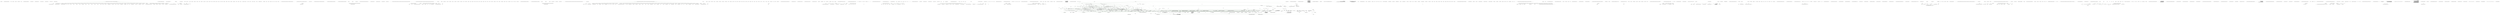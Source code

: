 digraph  {
n7 [label="CommonMark.Syntax.Block", span=""];
n0 [cluster="CommonMark.Syntax.Block.Block(CommonMark.Syntax.BlockTag, int, int)", label="Entry CommonMark.Syntax.Block.Block(CommonMark.Syntax.BlockTag, int, int)", span="9-9"];
n1 [cluster="CommonMark.Syntax.Block.Block(CommonMark.Syntax.BlockTag, int, int)", label="this.Tag = tag", span="11-11"];
n2 [cluster="CommonMark.Syntax.Block.Block(CommonMark.Syntax.BlockTag, int, int)", label="this.StartLine = startLine", span="12-12"];
n3 [cluster="CommonMark.Syntax.Block.Block(CommonMark.Syntax.BlockTag, int, int)", label="this.EndLine = startLine", span="13-13"];
n4 [cluster="CommonMark.Syntax.Block.Block(CommonMark.Syntax.BlockTag, int, int)", label="this.StartColumn = startColumn", span="14-14"];
n5 [cluster="CommonMark.Syntax.Block.Block(CommonMark.Syntax.BlockTag, int, int)", label="this.IsOpen = true", span="15-15"];
n6 [cluster="CommonMark.Syntax.Block.Block(CommonMark.Syntax.BlockTag, int, int)", label="Exit CommonMark.Syntax.Block.Block(CommonMark.Syntax.BlockTag, int, int)", span="9-9"];
m1_189 [cluster="int.ToString(System.IFormatProvider)", file="HtmlPrinter.cs", label="Entry int.ToString(System.IFormatProvider)", span="0-0"];
m1_89 [cluster="CommonMark.Syntax.StringContent.RetrieveParts()", file="HtmlPrinter.cs", label="Entry CommonMark.Syntax.StringContent.RetrieveParts()", span="263-263"];
m1_33 [cluster="System.IO.TextWriter.Write(char[], int, int)", file="HtmlPrinter.cs", label="Entry System.IO.TextWriter.Write(char[], int, int)", span="0-0"];
m1_195 [cluster="System.Collections.Generic.Stack<T>.Pop()", file="HtmlPrinter.cs", label="Entry System.Collections.Generic.Stack<T>.Pop()", span="0-0"];
m1_324 [cluster="System.Func<T, TResult>.Invoke(T)", file="HtmlPrinter.cs", label="Entry System.Func<T, TResult>.Invoke(T)", span="0-0"];
m1_99 [cluster="CommonMark.Formatter.HtmlPrinter.BlocksToHtmlInner(CommonMark.Formatter.HtmlTextWriter, CommonMark.Syntax.Block, CommonMark.CommonMarkSettings)", file="HtmlPrinter.cs", label="var inlineStack = new Stack<InlineStackEntry>()", span="182-182"];
m1_97 [cluster="CommonMark.Formatter.HtmlPrinter.BlocksToHtmlInner(CommonMark.Formatter.HtmlTextWriter, CommonMark.Syntax.Block, CommonMark.CommonMarkSettings)", file="HtmlPrinter.cs", label="Entry CommonMark.Formatter.HtmlPrinter.BlocksToHtmlInner(CommonMark.Formatter.HtmlTextWriter, CommonMark.Syntax.Block, CommonMark.CommonMarkSettings)", span="179-179"];
m1_98 [cluster="CommonMark.Formatter.HtmlPrinter.BlocksToHtmlInner(CommonMark.Formatter.HtmlTextWriter, CommonMark.Syntax.Block, CommonMark.CommonMarkSettings)", file="HtmlPrinter.cs", label="var stack = new Stack<BlockStackEntry>()", span="181-181"];
m1_105 [cluster="CommonMark.Formatter.HtmlPrinter.BlocksToHtmlInner(CommonMark.Formatter.HtmlTextWriter, CommonMark.Syntax.Block, CommonMark.CommonMarkSettings)", file="HtmlPrinter.cs", label="block != null", span="189-189"];
m1_107 [cluster="CommonMark.Formatter.HtmlPrinter.BlocksToHtmlInner(CommonMark.Formatter.HtmlTextWriter, CommonMark.Syntax.Block, CommonMark.CommonMarkSettings)", file="HtmlPrinter.cs", label="block.Tag", span="193-193"];
m1_114 [cluster="CommonMark.Formatter.HtmlPrinter.BlocksToHtmlInner(CommonMark.Formatter.HtmlTextWriter, CommonMark.Syntax.Block, CommonMark.CommonMarkSettings)", file="HtmlPrinter.cs", label="InlinesToHtml(writer, block.InlineContent, settings, inlineStack)", span="204-204"];
m1_115 [cluster="CommonMark.Formatter.HtmlPrinter.BlocksToHtmlInner(CommonMark.Formatter.HtmlTextWriter, CommonMark.Syntax.Block, CommonMark.CommonMarkSettings)", file="HtmlPrinter.cs", label="writer.EnsureLine()", span="208-208"];
m1_116 [cluster="CommonMark.Formatter.HtmlPrinter.BlocksToHtmlInner(CommonMark.Formatter.HtmlTextWriter, CommonMark.Syntax.Block, CommonMark.CommonMarkSettings)", file="HtmlPrinter.cs", label="writer.Write(''<p>'')", span="209-209"];
m1_117 [cluster="CommonMark.Formatter.HtmlPrinter.BlocksToHtmlInner(CommonMark.Formatter.HtmlTextWriter, CommonMark.Syntax.Block, CommonMark.CommonMarkSettings)", file="HtmlPrinter.cs", label="InlinesToHtml(writer, block.InlineContent, settings, inlineStack)", span="210-210"];
m1_118 [cluster="CommonMark.Formatter.HtmlPrinter.BlocksToHtmlInner(CommonMark.Formatter.HtmlTextWriter, CommonMark.Syntax.Block, CommonMark.CommonMarkSettings)", file="HtmlPrinter.cs", label="writer.WriteLine(''</p>'')", span="211-211"];
m1_120 [cluster="CommonMark.Formatter.HtmlPrinter.BlocksToHtmlInner(CommonMark.Formatter.HtmlTextWriter, CommonMark.Syntax.Block, CommonMark.CommonMarkSettings)", file="HtmlPrinter.cs", label="writer.EnsureLine()", span="216-216"];
m1_121 [cluster="CommonMark.Formatter.HtmlPrinter.BlocksToHtmlInner(CommonMark.Formatter.HtmlTextWriter, CommonMark.Syntax.Block, CommonMark.CommonMarkSettings)", file="HtmlPrinter.cs", label="writer.WriteLine(''<blockquote>'')", span="217-217"];
m1_126 [cluster="CommonMark.Formatter.HtmlPrinter.BlocksToHtmlInner(CommonMark.Formatter.HtmlTextWriter, CommonMark.Syntax.Block, CommonMark.CommonMarkSettings)", file="HtmlPrinter.cs", label="writer.EnsureLine()", span="225-225"];
m1_127 [cluster="CommonMark.Formatter.HtmlPrinter.BlocksToHtmlInner(CommonMark.Formatter.HtmlTextWriter, CommonMark.Syntax.Block, CommonMark.CommonMarkSettings)", file="HtmlPrinter.cs", label="writer.Write(''<li>'')", span="226-226"];
m1_132 [cluster="CommonMark.Formatter.HtmlPrinter.BlocksToHtmlInner(CommonMark.Formatter.HtmlTextWriter, CommonMark.Syntax.Block, CommonMark.CommonMarkSettings)", file="HtmlPrinter.cs", label="writer.EnsureLine()", span="235-235"];
m1_133 [cluster="CommonMark.Formatter.HtmlPrinter.BlocksToHtmlInner(CommonMark.Formatter.HtmlTextWriter, CommonMark.Syntax.Block, CommonMark.CommonMarkSettings)", file="HtmlPrinter.cs", label="var data = block.ListData", span="236-236"];
m1_135 [cluster="CommonMark.Formatter.HtmlPrinter.BlocksToHtmlInner(CommonMark.Formatter.HtmlTextWriter, CommonMark.Syntax.Block, CommonMark.CommonMarkSettings)", file="HtmlPrinter.cs", label="writer.Write(''<'' + tag)", span="238-238"];
m1_137 [cluster="CommonMark.Formatter.HtmlPrinter.BlocksToHtmlInner(CommonMark.Formatter.HtmlTextWriter, CommonMark.Syntax.Block, CommonMark.CommonMarkSettings)", file="HtmlPrinter.cs", label="writer.Write('' start=\'''' + data.Start.ToString(System.Globalization.CultureInfo.InvariantCulture) + ''\'''')", span="240-240"];
m1_138 [cluster="CommonMark.Formatter.HtmlPrinter.BlocksToHtmlInner(CommonMark.Formatter.HtmlTextWriter, CommonMark.Syntax.Block, CommonMark.CommonMarkSettings)", file="HtmlPrinter.cs", label="writer.WriteLine(''>'')", span="241-241"];
m1_144 [cluster="CommonMark.Formatter.HtmlPrinter.BlocksToHtmlInner(CommonMark.Formatter.HtmlTextWriter, CommonMark.Syntax.Block, CommonMark.CommonMarkSettings)", file="HtmlPrinter.cs", label="tag = ''h'' + block.HeaderLevel.ToString(System.Globalization.CultureInfo.InvariantCulture)", span="250-250"];
m1_145 [cluster="CommonMark.Formatter.HtmlPrinter.BlocksToHtmlInner(CommonMark.Formatter.HtmlTextWriter, CommonMark.Syntax.Block, CommonMark.CommonMarkSettings)", file="HtmlPrinter.cs", label="writer.EnsureLine()", span="251-251"];
m1_146 [cluster="CommonMark.Formatter.HtmlPrinter.BlocksToHtmlInner(CommonMark.Formatter.HtmlTextWriter, CommonMark.Syntax.Block, CommonMark.CommonMarkSettings)", file="HtmlPrinter.cs", label="writer.Write(''<'' + tag + ''>'')", span="252-252"];
m1_147 [cluster="CommonMark.Formatter.HtmlPrinter.BlocksToHtmlInner(CommonMark.Formatter.HtmlTextWriter, CommonMark.Syntax.Block, CommonMark.CommonMarkSettings)", file="HtmlPrinter.cs", label="InlinesToHtml(writer, block.InlineContent, settings, inlineStack)", span="253-253"];
m1_148 [cluster="CommonMark.Formatter.HtmlPrinter.BlocksToHtmlInner(CommonMark.Formatter.HtmlTextWriter, CommonMark.Syntax.Block, CommonMark.CommonMarkSettings)", file="HtmlPrinter.cs", label="writer.WriteLine(''</'' + tag + ''>'')", span="254-254"];
m1_150 [cluster="CommonMark.Formatter.HtmlPrinter.BlocksToHtmlInner(CommonMark.Formatter.HtmlTextWriter, CommonMark.Syntax.Block, CommonMark.CommonMarkSettings)", file="HtmlPrinter.cs", label="writer.EnsureLine()", span="258-258"];
m1_151 [cluster="CommonMark.Formatter.HtmlPrinter.BlocksToHtmlInner(CommonMark.Formatter.HtmlTextWriter, CommonMark.Syntax.Block, CommonMark.CommonMarkSettings)", file="HtmlPrinter.cs", label="writer.Write(''<pre><code>'')", span="259-259"];
m1_152 [cluster="CommonMark.Formatter.HtmlPrinter.BlocksToHtmlInner(CommonMark.Formatter.HtmlTextWriter, CommonMark.Syntax.Block, CommonMark.CommonMarkSettings)", file="HtmlPrinter.cs", label="EscapeHtml(block.StringContent, writer)", span="260-260"];
m1_153 [cluster="CommonMark.Formatter.HtmlPrinter.BlocksToHtmlInner(CommonMark.Formatter.HtmlTextWriter, CommonMark.Syntax.Block, CommonMark.CommonMarkSettings)", file="HtmlPrinter.cs", label="writer.WriteLine(''</code></pre>'')", span="261-261"];
m1_155 [cluster="CommonMark.Formatter.HtmlPrinter.BlocksToHtmlInner(CommonMark.Formatter.HtmlTextWriter, CommonMark.Syntax.Block, CommonMark.CommonMarkSettings)", file="HtmlPrinter.cs", label="writer.EnsureLine()", span="265-265"];
m1_156 [cluster="CommonMark.Formatter.HtmlPrinter.BlocksToHtmlInner(CommonMark.Formatter.HtmlTextWriter, CommonMark.Syntax.Block, CommonMark.CommonMarkSettings)", file="HtmlPrinter.cs", label="writer.Write(''<pre><code'')", span="266-266"];
m1_157 [cluster="CommonMark.Formatter.HtmlPrinter.BlocksToHtmlInner(CommonMark.Formatter.HtmlTextWriter, CommonMark.Syntax.Block, CommonMark.CommonMarkSettings)", file="HtmlPrinter.cs", label="block.FencedCodeData.Info.Length > 0", span="267-267"];
m1_158 [cluster="CommonMark.Formatter.HtmlPrinter.BlocksToHtmlInner(CommonMark.Formatter.HtmlTextWriter, CommonMark.Syntax.Block, CommonMark.CommonMarkSettings)", file="HtmlPrinter.cs", label="string[] info_words = block.FencedCodeData.Info.Split(new[] { ' ' })", span="269-269"];
m1_159 [cluster="CommonMark.Formatter.HtmlPrinter.BlocksToHtmlInner(CommonMark.Formatter.HtmlTextWriter, CommonMark.Syntax.Block, CommonMark.CommonMarkSettings)", file="HtmlPrinter.cs", label="writer.Write('' class=\''language-'')", span="270-270"];
m1_160 [cluster="CommonMark.Formatter.HtmlPrinter.BlocksToHtmlInner(CommonMark.Formatter.HtmlTextWriter, CommonMark.Syntax.Block, CommonMark.CommonMarkSettings)", file="HtmlPrinter.cs", label="EscapeHtml(info_words[0], writer)", span="271-271"];
m1_161 [cluster="CommonMark.Formatter.HtmlPrinter.BlocksToHtmlInner(CommonMark.Formatter.HtmlTextWriter, CommonMark.Syntax.Block, CommonMark.CommonMarkSettings)", file="HtmlPrinter.cs", label="writer.Write(''\'''')", span="272-272"];
m1_162 [cluster="CommonMark.Formatter.HtmlPrinter.BlocksToHtmlInner(CommonMark.Formatter.HtmlTextWriter, CommonMark.Syntax.Block, CommonMark.CommonMarkSettings)", file="HtmlPrinter.cs", label="writer.Write(''>'')", span="274-274"];
m1_163 [cluster="CommonMark.Formatter.HtmlPrinter.BlocksToHtmlInner(CommonMark.Formatter.HtmlTextWriter, CommonMark.Syntax.Block, CommonMark.CommonMarkSettings)", file="HtmlPrinter.cs", label="EscapeHtml(block.StringContent, writer)", span="275-275"];
m1_164 [cluster="CommonMark.Formatter.HtmlPrinter.BlocksToHtmlInner(CommonMark.Formatter.HtmlTextWriter, CommonMark.Syntax.Block, CommonMark.CommonMarkSettings)", file="HtmlPrinter.cs", label="writer.WriteLine(''</code></pre>'')", span="276-276"];
m1_166 [cluster="CommonMark.Formatter.HtmlPrinter.BlocksToHtmlInner(CommonMark.Formatter.HtmlTextWriter, CommonMark.Syntax.Block, CommonMark.CommonMarkSettings)", file="HtmlPrinter.cs", label="block.StringContent.WriteTo(writer)", span="280-280"];
m1_168 [cluster="CommonMark.Formatter.HtmlPrinter.BlocksToHtmlInner(CommonMark.Formatter.HtmlTextWriter, CommonMark.Syntax.Block, CommonMark.CommonMarkSettings)", file="HtmlPrinter.cs", label="writer.WriteLine(''<hr />'')", span="284-284"];
m1_170 [cluster="CommonMark.Formatter.HtmlPrinter.BlocksToHtmlInner(CommonMark.Formatter.HtmlTextWriter, CommonMark.Syntax.Block, CommonMark.CommonMarkSettings)", file="HtmlPrinter.cs", label="throw new CommonMarkException(''Block type '' + block.Tag + '' is not supported.'', block);", span="291-291"];
m1_172 [cluster="CommonMark.Formatter.HtmlPrinter.BlocksToHtmlInner(CommonMark.Formatter.HtmlTextWriter, CommonMark.Syntax.Block, CommonMark.CommonMarkSettings)", file="HtmlPrinter.cs", label="stack.Push(new BlockStackEntry(stackLiteral, block.NextSibling, tight))", span="296-296"];
m1_174 [cluster="CommonMark.Formatter.HtmlPrinter.BlocksToHtmlInner(CommonMark.Formatter.HtmlTextWriter, CommonMark.Syntax.Block, CommonMark.CommonMarkSettings)", file="HtmlPrinter.cs", label="block = block.FirstChild", span="299-299"];
m1_175 [cluster="CommonMark.Formatter.HtmlPrinter.BlocksToHtmlInner(CommonMark.Formatter.HtmlTextWriter, CommonMark.Syntax.Block, CommonMark.CommonMarkSettings)", file="HtmlPrinter.cs", label="block.NextSibling != null", span="301-301"];
m1_176 [cluster="CommonMark.Formatter.HtmlPrinter.BlocksToHtmlInner(CommonMark.Formatter.HtmlTextWriter, CommonMark.Syntax.Block, CommonMark.CommonMarkSettings)", file="HtmlPrinter.cs", label="block = block.NextSibling", span="303-303"];
m1_180 [cluster="CommonMark.Formatter.HtmlPrinter.BlocksToHtmlInner(CommonMark.Formatter.HtmlTextWriter, CommonMark.Syntax.Block, CommonMark.CommonMarkSettings)", file="HtmlPrinter.cs", label="writer.Write(entry.Literal)", span="314-314"];
m1_178 [cluster="CommonMark.Formatter.HtmlPrinter.BlocksToHtmlInner(CommonMark.Formatter.HtmlTextWriter, CommonMark.Syntax.Block, CommonMark.CommonMarkSettings)", file="HtmlPrinter.cs", label="block == null && stack.Count > 0", span="310-310"];
m1_179 [cluster="CommonMark.Formatter.HtmlPrinter.BlocksToHtmlInner(CommonMark.Formatter.HtmlTextWriter, CommonMark.Syntax.Block, CommonMark.CommonMarkSettings)", file="HtmlPrinter.cs", label="var entry = stack.Pop()", span="312-312"];
m1_100 [cluster="CommonMark.Formatter.HtmlPrinter.BlocksToHtmlInner(CommonMark.Formatter.HtmlTextWriter, CommonMark.Syntax.Block, CommonMark.CommonMarkSettings)", file="HtmlPrinter.cs", label="bool visitChildren", span="183-183"];
m1_101 [cluster="CommonMark.Formatter.HtmlPrinter.BlocksToHtmlInner(CommonMark.Formatter.HtmlTextWriter, CommonMark.Syntax.Block, CommonMark.CommonMarkSettings)", file="HtmlPrinter.cs", label="string stackLiteral = null", span="184-184"];
m1_102 [cluster="CommonMark.Formatter.HtmlPrinter.BlocksToHtmlInner(CommonMark.Formatter.HtmlTextWriter, CommonMark.Syntax.Block, CommonMark.CommonMarkSettings)", file="HtmlPrinter.cs", label="bool stackTight = false", span="185-185"];
m1_103 [cluster="CommonMark.Formatter.HtmlPrinter.BlocksToHtmlInner(CommonMark.Formatter.HtmlTextWriter, CommonMark.Syntax.Block, CommonMark.CommonMarkSettings)", file="HtmlPrinter.cs", label="bool tight = false", span="186-186"];
m1_104 [cluster="CommonMark.Formatter.HtmlPrinter.BlocksToHtmlInner(CommonMark.Formatter.HtmlTextWriter, CommonMark.Syntax.Block, CommonMark.CommonMarkSettings)", file="HtmlPrinter.cs", label="string tag", span="188-188"];
m1_113 [cluster="CommonMark.Formatter.HtmlPrinter.BlocksToHtmlInner(CommonMark.Formatter.HtmlTextWriter, CommonMark.Syntax.Block, CommonMark.CommonMarkSettings)", file="HtmlPrinter.cs", label=tight, span="202-202"];
m1_129 [cluster="CommonMark.Formatter.HtmlPrinter.BlocksToHtmlInner(CommonMark.Formatter.HtmlTextWriter, CommonMark.Syntax.Block, CommonMark.CommonMarkSettings)", file="HtmlPrinter.cs", label="stackTight = tight", span="229-229"];
m1_106 [cluster="CommonMark.Formatter.HtmlPrinter.BlocksToHtmlInner(CommonMark.Formatter.HtmlTextWriter, CommonMark.Syntax.Block, CommonMark.CommonMarkSettings)", file="HtmlPrinter.cs", label="visitChildren = false", span="191-191"];
m1_108 [cluster="CommonMark.Formatter.HtmlPrinter.BlocksToHtmlInner(CommonMark.Formatter.HtmlTextWriter, CommonMark.Syntax.Block, CommonMark.CommonMarkSettings)", file="HtmlPrinter.cs", label="BlockTag.Document", span="195-195"];
m1_112 [cluster="CommonMark.Formatter.HtmlPrinter.BlocksToHtmlInner(CommonMark.Formatter.HtmlTextWriter, CommonMark.Syntax.Block, CommonMark.CommonMarkSettings)", file="HtmlPrinter.cs", label="BlockTag.Paragraph", span="201-201"];
m1_119 [cluster="CommonMark.Formatter.HtmlPrinter.BlocksToHtmlInner(CommonMark.Formatter.HtmlTextWriter, CommonMark.Syntax.Block, CommonMark.CommonMarkSettings)", file="HtmlPrinter.cs", label="BlockTag.BlockQuote", span="215-215"];
m1_125 [cluster="CommonMark.Formatter.HtmlPrinter.BlocksToHtmlInner(CommonMark.Formatter.HtmlTextWriter, CommonMark.Syntax.Block, CommonMark.CommonMarkSettings)", file="HtmlPrinter.cs", label="BlockTag.ListItem", span="224-224"];
m1_131 [cluster="CommonMark.Formatter.HtmlPrinter.BlocksToHtmlInner(CommonMark.Formatter.HtmlTextWriter, CommonMark.Syntax.Block, CommonMark.CommonMarkSettings)", file="HtmlPrinter.cs", label="BlockTag.List", span="233-233"];
m1_142 [cluster="CommonMark.Formatter.HtmlPrinter.BlocksToHtmlInner(CommonMark.Formatter.HtmlTextWriter, CommonMark.Syntax.Block, CommonMark.CommonMarkSettings)", file="HtmlPrinter.cs", label="BlockTag.AtxHeader", span="248-248"];
m1_149 [cluster="CommonMark.Formatter.HtmlPrinter.BlocksToHtmlInner(CommonMark.Formatter.HtmlTextWriter, CommonMark.Syntax.Block, CommonMark.CommonMarkSettings)", file="HtmlPrinter.cs", label="BlockTag.IndentedCode", span="257-257"];
m1_154 [cluster="CommonMark.Formatter.HtmlPrinter.BlocksToHtmlInner(CommonMark.Formatter.HtmlTextWriter, CommonMark.Syntax.Block, CommonMark.CommonMarkSettings)", file="HtmlPrinter.cs", label="BlockTag.FencedCode", span="264-264"];
m1_165 [cluster="CommonMark.Formatter.HtmlPrinter.BlocksToHtmlInner(CommonMark.Formatter.HtmlTextWriter, CommonMark.Syntax.Block, CommonMark.CommonMarkSettings)", file="HtmlPrinter.cs", label="BlockTag.HtmlBlock", span="279-279"];
m1_167 [cluster="CommonMark.Formatter.HtmlPrinter.BlocksToHtmlInner(CommonMark.Formatter.HtmlTextWriter, CommonMark.Syntax.Block, CommonMark.CommonMarkSettings)", file="HtmlPrinter.cs", label="BlockTag.HorizontalRuler", span="283-283"];
m1_169 [cluster="CommonMark.Formatter.HtmlPrinter.BlocksToHtmlInner(CommonMark.Formatter.HtmlTextWriter, CommonMark.Syntax.Block, CommonMark.CommonMarkSettings)", file="HtmlPrinter.cs", label="BlockTag.ReferenceDefinition", span="287-287"];
m1_109 [cluster="CommonMark.Formatter.HtmlPrinter.BlocksToHtmlInner(CommonMark.Formatter.HtmlTextWriter, CommonMark.Syntax.Block, CommonMark.CommonMarkSettings)", file="HtmlPrinter.cs", label="stackLiteral = null", span="196-196"];
m1_110 [cluster="CommonMark.Formatter.HtmlPrinter.BlocksToHtmlInner(CommonMark.Formatter.HtmlTextWriter, CommonMark.Syntax.Block, CommonMark.CommonMarkSettings)", file="HtmlPrinter.cs", label="stackTight = false", span="197-197"];
m1_111 [cluster="CommonMark.Formatter.HtmlPrinter.BlocksToHtmlInner(CommonMark.Formatter.HtmlTextWriter, CommonMark.Syntax.Block, CommonMark.CommonMarkSettings)", file="HtmlPrinter.cs", label="visitChildren = true", span="198-198"];
m1_122 [cluster="CommonMark.Formatter.HtmlPrinter.BlocksToHtmlInner(CommonMark.Formatter.HtmlTextWriter, CommonMark.Syntax.Block, CommonMark.CommonMarkSettings)", file="HtmlPrinter.cs", label="stackLiteral = ''</blockquote>'' + Environment.NewLine", span="219-219"];
m1_123 [cluster="CommonMark.Formatter.HtmlPrinter.BlocksToHtmlInner(CommonMark.Formatter.HtmlTextWriter, CommonMark.Syntax.Block, CommonMark.CommonMarkSettings)", file="HtmlPrinter.cs", label="stackTight = false", span="220-220"];
m1_124 [cluster="CommonMark.Formatter.HtmlPrinter.BlocksToHtmlInner(CommonMark.Formatter.HtmlTextWriter, CommonMark.Syntax.Block, CommonMark.CommonMarkSettings)", file="HtmlPrinter.cs", label="visitChildren = true", span="221-221"];
m1_128 [cluster="CommonMark.Formatter.HtmlPrinter.BlocksToHtmlInner(CommonMark.Formatter.HtmlTextWriter, CommonMark.Syntax.Block, CommonMark.CommonMarkSettings)", file="HtmlPrinter.cs", label="stackLiteral = ''</li>'' + Environment.NewLine", span="228-228"];
m1_130 [cluster="CommonMark.Formatter.HtmlPrinter.BlocksToHtmlInner(CommonMark.Formatter.HtmlTextWriter, CommonMark.Syntax.Block, CommonMark.CommonMarkSettings)", file="HtmlPrinter.cs", label="visitChildren = true", span="230-230"];
m1_134 [cluster="CommonMark.Formatter.HtmlPrinter.BlocksToHtmlInner(CommonMark.Formatter.HtmlTextWriter, CommonMark.Syntax.Block, CommonMark.CommonMarkSettings)", file="HtmlPrinter.cs", label="tag = data.ListType == ListType.Bullet ? ''ul'' : ''ol''", span="237-237"];
m1_136 [cluster="CommonMark.Formatter.HtmlPrinter.BlocksToHtmlInner(CommonMark.Formatter.HtmlTextWriter, CommonMark.Syntax.Block, CommonMark.CommonMarkSettings)", file="HtmlPrinter.cs", label="data.Start != 1", span="239-239"];
m1_140 [cluster="CommonMark.Formatter.HtmlPrinter.BlocksToHtmlInner(CommonMark.Formatter.HtmlTextWriter, CommonMark.Syntax.Block, CommonMark.CommonMarkSettings)", file="HtmlPrinter.cs", label="stackTight = data.IsTight", span="244-244"];
m1_139 [cluster="CommonMark.Formatter.HtmlPrinter.BlocksToHtmlInner(CommonMark.Formatter.HtmlTextWriter, CommonMark.Syntax.Block, CommonMark.CommonMarkSettings)", file="HtmlPrinter.cs", label="stackLiteral = ''</'' + tag + ''>'' + Environment.NewLine", span="243-243"];
m1_141 [cluster="CommonMark.Formatter.HtmlPrinter.BlocksToHtmlInner(CommonMark.Formatter.HtmlTextWriter, CommonMark.Syntax.Block, CommonMark.CommonMarkSettings)", file="HtmlPrinter.cs", label="visitChildren = true", span="245-245"];
m1_173 [cluster="CommonMark.Formatter.HtmlPrinter.BlocksToHtmlInner(CommonMark.Formatter.HtmlTextWriter, CommonMark.Syntax.Block, CommonMark.CommonMarkSettings)", file="HtmlPrinter.cs", label="tight = stackTight", span="298-298"];
m1_143 [cluster="CommonMark.Formatter.HtmlPrinter.BlocksToHtmlInner(CommonMark.Formatter.HtmlTextWriter, CommonMark.Syntax.Block, CommonMark.CommonMarkSettings)", file="HtmlPrinter.cs", label="BlockTag.SETextHeader", span="249-249"];
m1_171 [cluster="CommonMark.Formatter.HtmlPrinter.BlocksToHtmlInner(CommonMark.Formatter.HtmlTextWriter, CommonMark.Syntax.Block, CommonMark.CommonMarkSettings)", file="HtmlPrinter.cs", label=visitChildren, span="294-294"];
m1_177 [cluster="CommonMark.Formatter.HtmlPrinter.BlocksToHtmlInner(CommonMark.Formatter.HtmlTextWriter, CommonMark.Syntax.Block, CommonMark.CommonMarkSettings)", file="HtmlPrinter.cs", label="block = null", span="307-307"];
m1_181 [cluster="CommonMark.Formatter.HtmlPrinter.BlocksToHtmlInner(CommonMark.Formatter.HtmlTextWriter, CommonMark.Syntax.Block, CommonMark.CommonMarkSettings)", file="HtmlPrinter.cs", label="tight = entry.IsTight", span="315-315"];
m1_182 [cluster="CommonMark.Formatter.HtmlPrinter.BlocksToHtmlInner(CommonMark.Formatter.HtmlTextWriter, CommonMark.Syntax.Block, CommonMark.CommonMarkSettings)", file="HtmlPrinter.cs", label="block = entry.Target", span="316-316"];
m1_183 [cluster="CommonMark.Formatter.HtmlPrinter.BlocksToHtmlInner(CommonMark.Formatter.HtmlTextWriter, CommonMark.Syntax.Block, CommonMark.CommonMarkSettings)", file="HtmlPrinter.cs", label="Exit CommonMark.Formatter.HtmlPrinter.BlocksToHtmlInner(CommonMark.Formatter.HtmlTextWriter, CommonMark.Syntax.Block, CommonMark.CommonMarkSettings)", span="179-179"];
m1_92 [cluster="CommonMark.Formatter.HtmlPrinter.BlocksToHtml(System.IO.TextWriter, CommonMark.Syntax.Block, CommonMark.CommonMarkSettings)", file="HtmlPrinter.cs", label="Entry CommonMark.Formatter.HtmlPrinter.BlocksToHtml(System.IO.TextWriter, CommonMark.Syntax.Block, CommonMark.CommonMarkSettings)", span="173-173"];
m1_93 [cluster="CommonMark.Formatter.HtmlPrinter.BlocksToHtml(System.IO.TextWriter, CommonMark.Syntax.Block, CommonMark.CommonMarkSettings)", file="HtmlPrinter.cs", label="var wrapper = new HtmlTextWriter(writer)", span="175-175"];
m1_94 [cluster="CommonMark.Formatter.HtmlPrinter.BlocksToHtml(System.IO.TextWriter, CommonMark.Syntax.Block, CommonMark.CommonMarkSettings)", file="HtmlPrinter.cs", label="BlocksToHtmlInner(wrapper, block, settings)", span="176-176"];
m1_95 [cluster="CommonMark.Formatter.HtmlPrinter.BlocksToHtml(System.IO.TextWriter, CommonMark.Syntax.Block, CommonMark.CommonMarkSettings)", file="HtmlPrinter.cs", label="Exit CommonMark.Formatter.HtmlPrinter.BlocksToHtml(System.IO.TextWriter, CommonMark.Syntax.Block, CommonMark.CommonMarkSettings)", span="173-173"];
m1_333 [cluster="CommonMark.Formatter.HtmlPrinter.InlineStackEntry.InlineStackEntry(string, CommonMark.Syntax.Inline, bool)", file="HtmlPrinter.cs", label="Exit CommonMark.Formatter.HtmlPrinter.InlineStackEntry.InlineStackEntry(string, CommonMark.Syntax.Inline, bool)", span="560-560"];
m1_247 [cluster="CommonMark.Formatter.HtmlPrinter.InlineStackEntry.InlineStackEntry(string, CommonMark.Syntax.Inline, bool)", file="HtmlPrinter.cs", label="Entry CommonMark.Formatter.HtmlPrinter.InlineStackEntry.InlineStackEntry(string, CommonMark.Syntax.Inline, bool)", span="560-560"];
m1_330 [cluster="CommonMark.Formatter.HtmlPrinter.InlineStackEntry.InlineStackEntry(string, CommonMark.Syntax.Inline, bool)", file="HtmlPrinter.cs", label="this.Literal = literal", span="562-562"];
m1_331 [cluster="CommonMark.Formatter.HtmlPrinter.InlineStackEntry.InlineStackEntry(string, CommonMark.Syntax.Inline, bool)", file="HtmlPrinter.cs", label="this.Target = target", span="563-563"];
m1_332 [cluster="CommonMark.Formatter.HtmlPrinter.InlineStackEntry.InlineStackEntry(string, CommonMark.Syntax.Inline, bool)", file="HtmlPrinter.cs", label="this.IsWithinLink = isWithinLink", span="564-564"];
m1_246 [cluster="CommonMark.CommonMarkException.CommonMarkException(string, CommonMark.Syntax.Inline, System.Exception)", file="HtmlPrinter.cs", label="Entry CommonMark.CommonMarkException.CommonMarkException(string, CommonMark.Syntax.Inline, System.Exception)", span="28-28"];
m1_245 [cluster="CommonMark.Formatter.HtmlTextWriter.Write(char)", file="HtmlPrinter.cs", label="Entry CommonMark.Formatter.HtmlTextWriter.Write(char)", span="113-113"];
m1_186 [cluster="CommonMark.Formatter.HtmlTextWriter.EnsureLine()", file="HtmlPrinter.cs", label="Entry CommonMark.Formatter.HtmlTextWriter.EnsureLine()", span="130-130"];
m1_36 [cluster="System.Text.Encoding.GetBytes(char[])", file="HtmlPrinter.cs", label="Entry System.Text.Encoding.GetBytes(char[])", span="0-0"];
m1_90 [cluster="string.CopyTo(int, char[], int, int)", file="HtmlPrinter.cs", label="Entry string.CopyTo(int, char[], int, int)", span="0-0"];
m1_243 [cluster="CommonMark.Formatter.HtmlPrinter.InlinesToPlainText(CommonMark.Formatter.HtmlTextWriter, CommonMark.Syntax.Inline, CommonMark.CommonMarkSettings, System.Collections.Generic.Stack<CommonMark.Formatter.HtmlPrinter.InlineStackEntry>)", file="HtmlPrinter.cs", label="Exit CommonMark.Formatter.HtmlPrinter.InlinesToPlainText(CommonMark.Formatter.HtmlTextWriter, CommonMark.Syntax.Inline, CommonMark.CommonMarkSettings, System.Collections.Generic.Stack<CommonMark.Formatter.HtmlPrinter.InlineStackEntry>)", span="325-325"];
m1_196 [cluster="CommonMark.Formatter.HtmlPrinter.InlinesToPlainText(CommonMark.Formatter.HtmlTextWriter, CommonMark.Syntax.Inline, CommonMark.CommonMarkSettings, System.Collections.Generic.Stack<CommonMark.Formatter.HtmlPrinter.InlineStackEntry>)", file="HtmlPrinter.cs", label="Entry CommonMark.Formatter.HtmlPrinter.InlinesToPlainText(CommonMark.Formatter.HtmlTextWriter, CommonMark.Syntax.Inline, CommonMark.CommonMarkSettings, System.Collections.Generic.Stack<CommonMark.Formatter.HtmlPrinter.InlineStackEntry>)", span="325-325"];
m1_197 [cluster="CommonMark.Formatter.HtmlPrinter.InlinesToPlainText(CommonMark.Formatter.HtmlTextWriter, CommonMark.Syntax.Inline, CommonMark.CommonMarkSettings, System.Collections.Generic.Stack<CommonMark.Formatter.HtmlPrinter.InlineStackEntry>)", file="HtmlPrinter.cs", label="bool withinLink = false", span="327-327"];
m1_201 [cluster="CommonMark.Formatter.HtmlPrinter.InlinesToPlainText(CommonMark.Formatter.HtmlTextWriter, CommonMark.Syntax.Inline, CommonMark.CommonMarkSettings, System.Collections.Generic.Stack<CommonMark.Formatter.HtmlPrinter.InlineStackEntry>)", file="HtmlPrinter.cs", label="var origStackCount = stack.Count", span="331-331"];
m1_202 [cluster="CommonMark.Formatter.HtmlPrinter.InlinesToPlainText(CommonMark.Formatter.HtmlTextWriter, CommonMark.Syntax.Inline, CommonMark.CommonMarkSettings, System.Collections.Generic.Stack<CommonMark.Formatter.HtmlPrinter.InlineStackEntry>)", file="HtmlPrinter.cs", label="inline != null", span="333-333"];
m1_204 [cluster="CommonMark.Formatter.HtmlPrinter.InlinesToPlainText(CommonMark.Formatter.HtmlTextWriter, CommonMark.Syntax.Inline, CommonMark.CommonMarkSettings, System.Collections.Generic.Stack<CommonMark.Formatter.HtmlPrinter.InlineStackEntry>)", file="HtmlPrinter.cs", label="inline.Tag", span="337-337"];
m1_208 [cluster="CommonMark.Formatter.HtmlPrinter.InlinesToPlainText(CommonMark.Formatter.HtmlTextWriter, CommonMark.Syntax.Inline, CommonMark.CommonMarkSettings, System.Collections.Generic.Stack<CommonMark.Formatter.HtmlPrinter.InlineStackEntry>)", file="HtmlPrinter.cs", label="EscapeHtml(inline.LiteralContent, writer)", span="342-342"];
m1_211 [cluster="CommonMark.Formatter.HtmlPrinter.InlinesToPlainText(CommonMark.Formatter.HtmlTextWriter, CommonMark.Syntax.Inline, CommonMark.CommonMarkSettings, System.Collections.Generic.Stack<CommonMark.Formatter.HtmlPrinter.InlineStackEntry>)", file="HtmlPrinter.cs", label="writer.WriteLine()", span="347-347"];
m1_214 [cluster="CommonMark.Formatter.HtmlPrinter.InlinesToPlainText(CommonMark.Formatter.HtmlTextWriter, CommonMark.Syntax.Inline, CommonMark.CommonMarkSettings, System.Collections.Generic.Stack<CommonMark.Formatter.HtmlPrinter.InlineStackEntry>)", file="HtmlPrinter.cs", label="writer.Write('[')", span="353-353"];
m1_230 [cluster="CommonMark.Formatter.HtmlPrinter.InlinesToPlainText(CommonMark.Formatter.HtmlTextWriter, CommonMark.Syntax.Inline, CommonMark.CommonMarkSettings, System.Collections.Generic.Stack<CommonMark.Formatter.HtmlPrinter.InlineStackEntry>)", file="HtmlPrinter.cs", label="throw new CommonMarkException(''Inline type '' + inline.Tag + '' is not supported.'', inline);", span="380-380"];
m1_232 [cluster="CommonMark.Formatter.HtmlPrinter.InlinesToPlainText(CommonMark.Formatter.HtmlTextWriter, CommonMark.Syntax.Inline, CommonMark.CommonMarkSettings, System.Collections.Generic.Stack<CommonMark.Formatter.HtmlPrinter.InlineStackEntry>)", file="HtmlPrinter.cs", label="stack.Push(new InlineStackEntry(stackLiteral, inline.NextSibling, withinLink))", span="385-385"];
m1_234 [cluster="CommonMark.Formatter.HtmlPrinter.InlinesToPlainText(CommonMark.Formatter.HtmlTextWriter, CommonMark.Syntax.Inline, CommonMark.CommonMarkSettings, System.Collections.Generic.Stack<CommonMark.Formatter.HtmlPrinter.InlineStackEntry>)", file="HtmlPrinter.cs", label="inline = inline.FirstChild", span="388-388"];
m1_235 [cluster="CommonMark.Formatter.HtmlPrinter.InlinesToPlainText(CommonMark.Formatter.HtmlTextWriter, CommonMark.Syntax.Inline, CommonMark.CommonMarkSettings, System.Collections.Generic.Stack<CommonMark.Formatter.HtmlPrinter.InlineStackEntry>)", file="HtmlPrinter.cs", label="inline.NextSibling != null", span="390-390"];
m1_236 [cluster="CommonMark.Formatter.HtmlPrinter.InlinesToPlainText(CommonMark.Formatter.HtmlTextWriter, CommonMark.Syntax.Inline, CommonMark.CommonMarkSettings, System.Collections.Generic.Stack<CommonMark.Formatter.HtmlPrinter.InlineStackEntry>)", file="HtmlPrinter.cs", label="inline = inline.NextSibling", span="392-392"];
m1_239 [cluster="CommonMark.Formatter.HtmlPrinter.InlinesToPlainText(CommonMark.Formatter.HtmlTextWriter, CommonMark.Syntax.Inline, CommonMark.CommonMarkSettings, System.Collections.Generic.Stack<CommonMark.Formatter.HtmlPrinter.InlineStackEntry>)", file="HtmlPrinter.cs", label="var entry = stack.Pop()", span="401-401"];
m1_240 [cluster="CommonMark.Formatter.HtmlPrinter.InlinesToPlainText(CommonMark.Formatter.HtmlTextWriter, CommonMark.Syntax.Inline, CommonMark.CommonMarkSettings, System.Collections.Generic.Stack<CommonMark.Formatter.HtmlPrinter.InlineStackEntry>)", file="HtmlPrinter.cs", label="writer.Write(entry.Literal)", span="402-402"];
m1_198 [cluster="CommonMark.Formatter.HtmlPrinter.InlinesToPlainText(CommonMark.Formatter.HtmlTextWriter, CommonMark.Syntax.Inline, CommonMark.CommonMarkSettings, System.Collections.Generic.Stack<CommonMark.Formatter.HtmlPrinter.InlineStackEntry>)", file="HtmlPrinter.cs", label="bool stackWithinLink = false", span="328-328"];
m1_213 [cluster="CommonMark.Formatter.HtmlPrinter.InlinesToPlainText(CommonMark.Formatter.HtmlTextWriter, CommonMark.Syntax.Inline, CommonMark.CommonMarkSettings, System.Collections.Generic.Stack<CommonMark.Formatter.HtmlPrinter.InlineStackEntry>)", file="HtmlPrinter.cs", label=withinLink, span="351-351"];
m1_217 [cluster="CommonMark.Formatter.HtmlPrinter.InlinesToPlainText(CommonMark.Formatter.HtmlTextWriter, CommonMark.Syntax.Inline, CommonMark.CommonMarkSettings, System.Collections.Generic.Stack<CommonMark.Formatter.HtmlPrinter.InlineStackEntry>)", file="HtmlPrinter.cs", label="stackWithinLink = withinLink", span="356-356"];
m1_228 [cluster="CommonMark.Formatter.HtmlPrinter.InlinesToPlainText(CommonMark.Formatter.HtmlTextWriter, CommonMark.Syntax.Inline, CommonMark.CommonMarkSettings, System.Collections.Generic.Stack<CommonMark.Formatter.HtmlPrinter.InlineStackEntry>)", file="HtmlPrinter.cs", label="stackWithinLink = withinLink", span="375-375"];
m1_199 [cluster="CommonMark.Formatter.HtmlPrinter.InlinesToPlainText(CommonMark.Formatter.HtmlTextWriter, CommonMark.Syntax.Inline, CommonMark.CommonMarkSettings, System.Collections.Generic.Stack<CommonMark.Formatter.HtmlPrinter.InlineStackEntry>)", file="HtmlPrinter.cs", label="bool visitChildren", span="329-329"];
m1_200 [cluster="CommonMark.Formatter.HtmlPrinter.InlinesToPlainText(CommonMark.Formatter.HtmlTextWriter, CommonMark.Syntax.Inline, CommonMark.CommonMarkSettings, System.Collections.Generic.Stack<CommonMark.Formatter.HtmlPrinter.InlineStackEntry>)", file="HtmlPrinter.cs", label="string stackLiteral = null", span="330-330"];
m1_203 [cluster="CommonMark.Formatter.HtmlPrinter.InlinesToPlainText(CommonMark.Formatter.HtmlTextWriter, CommonMark.Syntax.Inline, CommonMark.CommonMarkSettings, System.Collections.Generic.Stack<CommonMark.Formatter.HtmlPrinter.InlineStackEntry>)", file="HtmlPrinter.cs", label="visitChildren = false", span="335-335"];
m1_205 [cluster="CommonMark.Formatter.HtmlPrinter.InlinesToPlainText(CommonMark.Formatter.HtmlTextWriter, CommonMark.Syntax.Inline, CommonMark.CommonMarkSettings, System.Collections.Generic.Stack<CommonMark.Formatter.HtmlPrinter.InlineStackEntry>)", file="HtmlPrinter.cs", label="InlineTag.String", span="339-339"];
m1_209 [cluster="CommonMark.Formatter.HtmlPrinter.InlinesToPlainText(CommonMark.Formatter.HtmlTextWriter, CommonMark.Syntax.Inline, CommonMark.CommonMarkSettings, System.Collections.Generic.Stack<CommonMark.Formatter.HtmlPrinter.InlineStackEntry>)", file="HtmlPrinter.cs", label="InlineTag.LineBreak", span="345-345"];
m1_212 [cluster="CommonMark.Formatter.HtmlPrinter.InlinesToPlainText(CommonMark.Formatter.HtmlTextWriter, CommonMark.Syntax.Inline, CommonMark.CommonMarkSettings, System.Collections.Generic.Stack<CommonMark.Formatter.HtmlPrinter.InlineStackEntry>)", file="HtmlPrinter.cs", label="InlineTag.Link", span="350-350"];
m1_221 [cluster="CommonMark.Formatter.HtmlPrinter.InlinesToPlainText(CommonMark.Formatter.HtmlTextWriter, CommonMark.Syntax.Inline, CommonMark.CommonMarkSettings, System.Collections.Generic.Stack<CommonMark.Formatter.HtmlPrinter.InlineStackEntry>)", file="HtmlPrinter.cs", label="InlineTag.Image", span="366-366"];
m1_225 [cluster="CommonMark.Formatter.HtmlPrinter.InlinesToPlainText(CommonMark.Formatter.HtmlTextWriter, CommonMark.Syntax.Inline, CommonMark.CommonMarkSettings, System.Collections.Generic.Stack<CommonMark.Formatter.HtmlPrinter.InlineStackEntry>)", file="HtmlPrinter.cs", label="InlineTag.Strong", span="372-372"];
m1_206 [cluster="CommonMark.Formatter.HtmlPrinter.InlinesToPlainText(CommonMark.Formatter.HtmlTextWriter, CommonMark.Syntax.Inline, CommonMark.CommonMarkSettings, System.Collections.Generic.Stack<CommonMark.Formatter.HtmlPrinter.InlineStackEntry>)", file="HtmlPrinter.cs", label="InlineTag.Code", span="340-340"];
m1_207 [cluster="CommonMark.Formatter.HtmlPrinter.InlinesToPlainText(CommonMark.Formatter.HtmlTextWriter, CommonMark.Syntax.Inline, CommonMark.CommonMarkSettings, System.Collections.Generic.Stack<CommonMark.Formatter.HtmlPrinter.InlineStackEntry>)", file="HtmlPrinter.cs", label="InlineTag.RawHtml", span="341-341"];
m1_210 [cluster="CommonMark.Formatter.HtmlPrinter.InlinesToPlainText(CommonMark.Formatter.HtmlTextWriter, CommonMark.Syntax.Inline, CommonMark.CommonMarkSettings, System.Collections.Generic.Stack<CommonMark.Formatter.HtmlPrinter.InlineStackEntry>)", file="HtmlPrinter.cs", label="InlineTag.SoftBreak", span="346-346"];
m1_218 [cluster="CommonMark.Formatter.HtmlPrinter.InlinesToPlainText(CommonMark.Formatter.HtmlTextWriter, CommonMark.Syntax.Inline, CommonMark.CommonMarkSettings, System.Collections.Generic.Stack<CommonMark.Formatter.HtmlPrinter.InlineStackEntry>)", file="HtmlPrinter.cs", label="visitChildren = true", span="360-360"];
m1_215 [cluster="CommonMark.Formatter.HtmlPrinter.InlinesToPlainText(CommonMark.Formatter.HtmlTextWriter, CommonMark.Syntax.Inline, CommonMark.CommonMarkSettings, System.Collections.Generic.Stack<CommonMark.Formatter.HtmlPrinter.InlineStackEntry>)", file="HtmlPrinter.cs", label="stackLiteral = '']''", span="354-354"];
m1_216 [cluster="CommonMark.Formatter.HtmlPrinter.InlinesToPlainText(CommonMark.Formatter.HtmlTextWriter, CommonMark.Syntax.Inline, CommonMark.CommonMarkSettings, System.Collections.Generic.Stack<CommonMark.Formatter.HtmlPrinter.InlineStackEntry>)", file="HtmlPrinter.cs", label="visitChildren = true", span="355-355"];
m1_219 [cluster="CommonMark.Formatter.HtmlPrinter.InlinesToPlainText(CommonMark.Formatter.HtmlTextWriter, CommonMark.Syntax.Inline, CommonMark.CommonMarkSettings, System.Collections.Generic.Stack<CommonMark.Formatter.HtmlPrinter.InlineStackEntry>)", file="HtmlPrinter.cs", label="stackWithinLink = true", span="361-361"];
m1_220 [cluster="CommonMark.Formatter.HtmlPrinter.InlinesToPlainText(CommonMark.Formatter.HtmlTextWriter, CommonMark.Syntax.Inline, CommonMark.CommonMarkSettings, System.Collections.Generic.Stack<CommonMark.Formatter.HtmlPrinter.InlineStackEntry>)", file="HtmlPrinter.cs", label="stackLiteral = string.Empty", span="362-362"];
m1_222 [cluster="CommonMark.Formatter.HtmlPrinter.InlinesToPlainText(CommonMark.Formatter.HtmlTextWriter, CommonMark.Syntax.Inline, CommonMark.CommonMarkSettings, System.Collections.Generic.Stack<CommonMark.Formatter.HtmlPrinter.InlineStackEntry>)", file="HtmlPrinter.cs", label="visitChildren = true", span="367-367"];
m1_223 [cluster="CommonMark.Formatter.HtmlPrinter.InlinesToPlainText(CommonMark.Formatter.HtmlTextWriter, CommonMark.Syntax.Inline, CommonMark.CommonMarkSettings, System.Collections.Generic.Stack<CommonMark.Formatter.HtmlPrinter.InlineStackEntry>)", file="HtmlPrinter.cs", label="stackWithinLink = true", span="368-368"];
m1_224 [cluster="CommonMark.Formatter.HtmlPrinter.InlinesToPlainText(CommonMark.Formatter.HtmlTextWriter, CommonMark.Syntax.Inline, CommonMark.CommonMarkSettings, System.Collections.Generic.Stack<CommonMark.Formatter.HtmlPrinter.InlineStackEntry>)", file="HtmlPrinter.cs", label="stackLiteral = string.Empty", span="369-369"];
m1_226 [cluster="CommonMark.Formatter.HtmlPrinter.InlinesToPlainText(CommonMark.Formatter.HtmlTextWriter, CommonMark.Syntax.Inline, CommonMark.CommonMarkSettings, System.Collections.Generic.Stack<CommonMark.Formatter.HtmlPrinter.InlineStackEntry>)", file="HtmlPrinter.cs", label="InlineTag.Emphasis", span="373-373"];
m1_227 [cluster="CommonMark.Formatter.HtmlPrinter.InlinesToPlainText(CommonMark.Formatter.HtmlTextWriter, CommonMark.Syntax.Inline, CommonMark.CommonMarkSettings, System.Collections.Generic.Stack<CommonMark.Formatter.HtmlPrinter.InlineStackEntry>)", file="HtmlPrinter.cs", label="stackLiteral = string.Empty", span="374-374"];
m1_229 [cluster="CommonMark.Formatter.HtmlPrinter.InlinesToPlainText(CommonMark.Formatter.HtmlTextWriter, CommonMark.Syntax.Inline, CommonMark.CommonMarkSettings, System.Collections.Generic.Stack<CommonMark.Formatter.HtmlPrinter.InlineStackEntry>)", file="HtmlPrinter.cs", label="visitChildren = true", span="376-376"];
m1_233 [cluster="CommonMark.Formatter.HtmlPrinter.InlinesToPlainText(CommonMark.Formatter.HtmlTextWriter, CommonMark.Syntax.Inline, CommonMark.CommonMarkSettings, System.Collections.Generic.Stack<CommonMark.Formatter.HtmlPrinter.InlineStackEntry>)", file="HtmlPrinter.cs", label="withinLink = stackWithinLink", span="387-387"];
m1_231 [cluster="CommonMark.Formatter.HtmlPrinter.InlinesToPlainText(CommonMark.Formatter.HtmlTextWriter, CommonMark.Syntax.Inline, CommonMark.CommonMarkSettings, System.Collections.Generic.Stack<CommonMark.Formatter.HtmlPrinter.InlineStackEntry>)", file="HtmlPrinter.cs", label=visitChildren, span="383-383"];
m1_237 [cluster="CommonMark.Formatter.HtmlPrinter.InlinesToPlainText(CommonMark.Formatter.HtmlTextWriter, CommonMark.Syntax.Inline, CommonMark.CommonMarkSettings, System.Collections.Generic.Stack<CommonMark.Formatter.HtmlPrinter.InlineStackEntry>)", file="HtmlPrinter.cs", label="inline = null", span="396-396"];
m1_241 [cluster="CommonMark.Formatter.HtmlPrinter.InlinesToPlainText(CommonMark.Formatter.HtmlTextWriter, CommonMark.Syntax.Inline, CommonMark.CommonMarkSettings, System.Collections.Generic.Stack<CommonMark.Formatter.HtmlPrinter.InlineStackEntry>)", file="HtmlPrinter.cs", label="inline = entry.Target", span="403-403"];
m1_242 [cluster="CommonMark.Formatter.HtmlPrinter.InlinesToPlainText(CommonMark.Formatter.HtmlTextWriter, CommonMark.Syntax.Inline, CommonMark.CommonMarkSettings, System.Collections.Generic.Stack<CommonMark.Formatter.HtmlPrinter.InlineStackEntry>)", file="HtmlPrinter.cs", label="withinLink = entry.IsWithinLink", span="404-404"];
m1_329 [cluster="CommonMark.Formatter.HtmlPrinter.BlockStackEntry.BlockStackEntry(string, CommonMark.Syntax.Block, bool)", file="HtmlPrinter.cs", label="Exit CommonMark.Formatter.HtmlPrinter.BlockStackEntry.BlockStackEntry(string, CommonMark.Syntax.Block, bool)", span="548-548"];
m1_193 [cluster="CommonMark.Formatter.HtmlPrinter.BlockStackEntry.BlockStackEntry(string, CommonMark.Syntax.Block, bool)", file="HtmlPrinter.cs", label="Entry CommonMark.Formatter.HtmlPrinter.BlockStackEntry.BlockStackEntry(string, CommonMark.Syntax.Block, bool)", span="548-548"];
m1_326 [cluster="CommonMark.Formatter.HtmlPrinter.BlockStackEntry.BlockStackEntry(string, CommonMark.Syntax.Block, bool)", file="HtmlPrinter.cs", label="this.Literal = literal", span="550-550"];
m1_327 [cluster="CommonMark.Formatter.HtmlPrinter.BlockStackEntry.BlockStackEntry(string, CommonMark.Syntax.Block, bool)", file="HtmlPrinter.cs", label="this.Target = target", span="551-551"];
m1_328 [cluster="CommonMark.Formatter.HtmlPrinter.BlockStackEntry.BlockStackEntry(string, CommonMark.Syntax.Block, bool)", file="HtmlPrinter.cs", label="this.IsTight = isTight", span="552-552"];
m1_35 [cluster="System.IO.TextWriter.Write(char[])", file="HtmlPrinter.cs", label="Entry System.IO.TextWriter.Write(char[])", span="0-0"];
m1_325 [cluster="string.IsNullOrEmpty(string)", file="HtmlPrinter.cs", label="Entry string.IsNullOrEmpty(string)", span="0-0"];
m1_91 [cluster="string.IndexOfAny(char[], int, int)", file="HtmlPrinter.cs", label="Entry string.IndexOfAny(char[], int, int)", span="0-0"];
m1_323 [cluster="CommonMark.Formatter.HtmlPrinter.InlinesToHtml(CommonMark.Formatter.HtmlTextWriter, CommonMark.Syntax.Inline, CommonMark.CommonMarkSettings, System.Collections.Generic.Stack<CommonMark.Formatter.HtmlPrinter.InlineStackEntry>)", file="HtmlPrinter.cs", label="Exit CommonMark.Formatter.HtmlPrinter.InlinesToHtml(CommonMark.Formatter.HtmlTextWriter, CommonMark.Syntax.Inline, CommonMark.CommonMarkSettings, System.Collections.Generic.Stack<CommonMark.Formatter.HtmlPrinter.InlineStackEntry>)", span="412-412"];
m1_185 [cluster="CommonMark.Formatter.HtmlPrinter.InlinesToHtml(CommonMark.Formatter.HtmlTextWriter, CommonMark.Syntax.Inline, CommonMark.CommonMarkSettings, System.Collections.Generic.Stack<CommonMark.Formatter.HtmlPrinter.InlineStackEntry>)", file="HtmlPrinter.cs", label="Entry CommonMark.Formatter.HtmlPrinter.InlinesToHtml(CommonMark.Formatter.HtmlTextWriter, CommonMark.Syntax.Inline, CommonMark.CommonMarkSettings, System.Collections.Generic.Stack<CommonMark.Formatter.HtmlPrinter.InlineStackEntry>)", span="412-412"];
m1_248 [cluster="CommonMark.Formatter.HtmlPrinter.InlinesToHtml(CommonMark.Formatter.HtmlTextWriter, CommonMark.Syntax.Inline, CommonMark.CommonMarkSettings, System.Collections.Generic.Stack<CommonMark.Formatter.HtmlPrinter.InlineStackEntry>)", file="HtmlPrinter.cs", label="var uriResolver = settings.UriResolver", span="414-414"];
m1_253 [cluster="CommonMark.Formatter.HtmlPrinter.InlinesToHtml(CommonMark.Formatter.HtmlTextWriter, CommonMark.Syntax.Inline, CommonMark.CommonMarkSettings, System.Collections.Generic.Stack<CommonMark.Formatter.HtmlPrinter.InlineStackEntry>)", file="HtmlPrinter.cs", label="inline != null", span="420-420"];
m1_255 [cluster="CommonMark.Formatter.HtmlPrinter.InlinesToHtml(CommonMark.Formatter.HtmlTextWriter, CommonMark.Syntax.Inline, CommonMark.CommonMarkSettings, System.Collections.Generic.Stack<CommonMark.Formatter.HtmlPrinter.InlineStackEntry>)", file="HtmlPrinter.cs", label="inline.Tag", span="424-424"];
m1_257 [cluster="CommonMark.Formatter.HtmlPrinter.InlinesToHtml(CommonMark.Formatter.HtmlTextWriter, CommonMark.Syntax.Inline, CommonMark.CommonMarkSettings, System.Collections.Generic.Stack<CommonMark.Formatter.HtmlPrinter.InlineStackEntry>)", file="HtmlPrinter.cs", label="EscapeHtml(inline.LiteralContent, writer)", span="427-427"];
m1_259 [cluster="CommonMark.Formatter.HtmlPrinter.InlinesToHtml(CommonMark.Formatter.HtmlTextWriter, CommonMark.Syntax.Inline, CommonMark.CommonMarkSettings, System.Collections.Generic.Stack<CommonMark.Formatter.HtmlPrinter.InlineStackEntry>)", file="HtmlPrinter.cs", label="writer.WriteLine(''<br />'')", span="431-431"];
m1_261 [cluster="CommonMark.Formatter.HtmlPrinter.InlinesToHtml(CommonMark.Formatter.HtmlTextWriter, CommonMark.Syntax.Inline, CommonMark.CommonMarkSettings, System.Collections.Generic.Stack<CommonMark.Formatter.HtmlPrinter.InlineStackEntry>)", file="HtmlPrinter.cs", label="writer.WriteLine()", span="435-435"];
m1_263 [cluster="CommonMark.Formatter.HtmlPrinter.InlinesToHtml(CommonMark.Formatter.HtmlTextWriter, CommonMark.Syntax.Inline, CommonMark.CommonMarkSettings, System.Collections.Generic.Stack<CommonMark.Formatter.HtmlPrinter.InlineStackEntry>)", file="HtmlPrinter.cs", label="writer.Write(''<code>'')", span="439-439"];
m1_264 [cluster="CommonMark.Formatter.HtmlPrinter.InlinesToHtml(CommonMark.Formatter.HtmlTextWriter, CommonMark.Syntax.Inline, CommonMark.CommonMarkSettings, System.Collections.Generic.Stack<CommonMark.Formatter.HtmlPrinter.InlineStackEntry>)", file="HtmlPrinter.cs", label="EscapeHtml(inline.LiteralContent, writer)", span="440-440"];
m1_265 [cluster="CommonMark.Formatter.HtmlPrinter.InlinesToHtml(CommonMark.Formatter.HtmlTextWriter, CommonMark.Syntax.Inline, CommonMark.CommonMarkSettings, System.Collections.Generic.Stack<CommonMark.Formatter.HtmlPrinter.InlineStackEntry>)", file="HtmlPrinter.cs", label="writer.Write(''</code>'')", span="441-441"];
m1_267 [cluster="CommonMark.Formatter.HtmlPrinter.InlinesToHtml(CommonMark.Formatter.HtmlTextWriter, CommonMark.Syntax.Inline, CommonMark.CommonMarkSettings, System.Collections.Generic.Stack<CommonMark.Formatter.HtmlPrinter.InlineStackEntry>)", file="HtmlPrinter.cs", label="writer.Write(inline.LiteralContent)", span="445-445"];
m1_270 [cluster="CommonMark.Formatter.HtmlPrinter.InlinesToHtml(CommonMark.Formatter.HtmlTextWriter, CommonMark.Syntax.Inline, CommonMark.CommonMarkSettings, System.Collections.Generic.Stack<CommonMark.Formatter.HtmlPrinter.InlineStackEntry>)", file="HtmlPrinter.cs", label="writer.Write('[')", span="451-451"];
m1_274 [cluster="CommonMark.Formatter.HtmlPrinter.InlinesToHtml(CommonMark.Formatter.HtmlTextWriter, CommonMark.Syntax.Inline, CommonMark.CommonMarkSettings, System.Collections.Generic.Stack<CommonMark.Formatter.HtmlPrinter.InlineStackEntry>)", file="HtmlPrinter.cs", label="writer.Write(''<a href=\'''')", span="458-458"];
m1_276 [cluster="CommonMark.Formatter.HtmlPrinter.InlinesToHtml(CommonMark.Formatter.HtmlTextWriter, CommonMark.Syntax.Inline, CommonMark.CommonMarkSettings, System.Collections.Generic.Stack<CommonMark.Formatter.HtmlPrinter.InlineStackEntry>)", file="HtmlPrinter.cs", label="EscapeUrl(uriResolver(inline.Linkable.Url), writer)", span="460-460"];
m1_277 [cluster="CommonMark.Formatter.HtmlPrinter.InlinesToHtml(CommonMark.Formatter.HtmlTextWriter, CommonMark.Syntax.Inline, CommonMark.CommonMarkSettings, System.Collections.Generic.Stack<CommonMark.Formatter.HtmlPrinter.InlineStackEntry>)", file="HtmlPrinter.cs", label="EscapeUrl(inline.Linkable.Url, writer)", span="462-462"];
m1_278 [cluster="CommonMark.Formatter.HtmlPrinter.InlinesToHtml(CommonMark.Formatter.HtmlTextWriter, CommonMark.Syntax.Inline, CommonMark.CommonMarkSettings, System.Collections.Generic.Stack<CommonMark.Formatter.HtmlPrinter.InlineStackEntry>)", file="HtmlPrinter.cs", label="writer.Write('\''')", span="464-464"];
m1_279 [cluster="CommonMark.Formatter.HtmlPrinter.InlinesToHtml(CommonMark.Formatter.HtmlTextWriter, CommonMark.Syntax.Inline, CommonMark.CommonMarkSettings, System.Collections.Generic.Stack<CommonMark.Formatter.HtmlPrinter.InlineStackEntry>)", file="HtmlPrinter.cs", label="!string.IsNullOrEmpty(inline.Linkable.Title)", span="465-465"];
m1_280 [cluster="CommonMark.Formatter.HtmlPrinter.InlinesToHtml(CommonMark.Formatter.HtmlTextWriter, CommonMark.Syntax.Inline, CommonMark.CommonMarkSettings, System.Collections.Generic.Stack<CommonMark.Formatter.HtmlPrinter.InlineStackEntry>)", file="HtmlPrinter.cs", label="writer.Write('' title=\'''')", span="467-467"];
m1_281 [cluster="CommonMark.Formatter.HtmlPrinter.InlinesToHtml(CommonMark.Formatter.HtmlTextWriter, CommonMark.Syntax.Inline, CommonMark.CommonMarkSettings, System.Collections.Generic.Stack<CommonMark.Formatter.HtmlPrinter.InlineStackEntry>)", file="HtmlPrinter.cs", label="EscapeHtml(inline.Linkable.Title, writer)", span="468-468"];
m1_282 [cluster="CommonMark.Formatter.HtmlPrinter.InlinesToHtml(CommonMark.Formatter.HtmlTextWriter, CommonMark.Syntax.Inline, CommonMark.CommonMarkSettings, System.Collections.Generic.Stack<CommonMark.Formatter.HtmlPrinter.InlineStackEntry>)", file="HtmlPrinter.cs", label="writer.Write('\''')", span="469-469"];
m1_283 [cluster="CommonMark.Formatter.HtmlPrinter.InlinesToHtml(CommonMark.Formatter.HtmlTextWriter, CommonMark.Syntax.Inline, CommonMark.CommonMarkSettings, System.Collections.Generic.Stack<CommonMark.Formatter.HtmlPrinter.InlineStackEntry>)", file="HtmlPrinter.cs", label="writer.Write('>')", span="472-472"];
m1_288 [cluster="CommonMark.Formatter.HtmlPrinter.InlinesToHtml(CommonMark.Formatter.HtmlTextWriter, CommonMark.Syntax.Inline, CommonMark.CommonMarkSettings, System.Collections.Generic.Stack<CommonMark.Formatter.HtmlPrinter.InlineStackEntry>)", file="HtmlPrinter.cs", label="writer.Write(''<img src=\'''')", span="481-481"];
m1_290 [cluster="CommonMark.Formatter.HtmlPrinter.InlinesToHtml(CommonMark.Formatter.HtmlTextWriter, CommonMark.Syntax.Inline, CommonMark.CommonMarkSettings, System.Collections.Generic.Stack<CommonMark.Formatter.HtmlPrinter.InlineStackEntry>)", file="HtmlPrinter.cs", label="EscapeUrl(uriResolver(inline.Linkable.Url), writer)", span="483-483"];
m1_291 [cluster="CommonMark.Formatter.HtmlPrinter.InlinesToHtml(CommonMark.Formatter.HtmlTextWriter, CommonMark.Syntax.Inline, CommonMark.CommonMarkSettings, System.Collections.Generic.Stack<CommonMark.Formatter.HtmlPrinter.InlineStackEntry>)", file="HtmlPrinter.cs", label="EscapeUrl(inline.Linkable.Url, writer)", span="485-485"];
m1_292 [cluster="CommonMark.Formatter.HtmlPrinter.InlinesToHtml(CommonMark.Formatter.HtmlTextWriter, CommonMark.Syntax.Inline, CommonMark.CommonMarkSettings, System.Collections.Generic.Stack<CommonMark.Formatter.HtmlPrinter.InlineStackEntry>)", file="HtmlPrinter.cs", label="writer.Write(''\'' alt=\'''')", span="487-487"];
m1_293 [cluster="CommonMark.Formatter.HtmlPrinter.InlinesToHtml(CommonMark.Formatter.HtmlTextWriter, CommonMark.Syntax.Inline, CommonMark.CommonMarkSettings, System.Collections.Generic.Stack<CommonMark.Formatter.HtmlPrinter.InlineStackEntry>)", file="HtmlPrinter.cs", label="InlinesToPlainText(writer, inline.FirstChild, settings, stack)", span="488-488"];
m1_294 [cluster="CommonMark.Formatter.HtmlPrinter.InlinesToHtml(CommonMark.Formatter.HtmlTextWriter, CommonMark.Syntax.Inline, CommonMark.CommonMarkSettings, System.Collections.Generic.Stack<CommonMark.Formatter.HtmlPrinter.InlineStackEntry>)", file="HtmlPrinter.cs", label="writer.Write(''\'''')", span="489-489"];
m1_295 [cluster="CommonMark.Formatter.HtmlPrinter.InlinesToHtml(CommonMark.Formatter.HtmlTextWriter, CommonMark.Syntax.Inline, CommonMark.CommonMarkSettings, System.Collections.Generic.Stack<CommonMark.Formatter.HtmlPrinter.InlineStackEntry>)", file="HtmlPrinter.cs", label="inline.Linkable.Title.Length > 0", span="490-490"];
m1_296 [cluster="CommonMark.Formatter.HtmlPrinter.InlinesToHtml(CommonMark.Formatter.HtmlTextWriter, CommonMark.Syntax.Inline, CommonMark.CommonMarkSettings, System.Collections.Generic.Stack<CommonMark.Formatter.HtmlPrinter.InlineStackEntry>)", file="HtmlPrinter.cs", label="writer.Write('' title=\'''')", span="492-492"];
m1_297 [cluster="CommonMark.Formatter.HtmlPrinter.InlinesToHtml(CommonMark.Formatter.HtmlTextWriter, CommonMark.Syntax.Inline, CommonMark.CommonMarkSettings, System.Collections.Generic.Stack<CommonMark.Formatter.HtmlPrinter.InlineStackEntry>)", file="HtmlPrinter.cs", label="EscapeHtml(inline.Linkable.Title, writer)", span="493-493"];
m1_298 [cluster="CommonMark.Formatter.HtmlPrinter.InlinesToHtml(CommonMark.Formatter.HtmlTextWriter, CommonMark.Syntax.Inline, CommonMark.CommonMarkSettings, System.Collections.Generic.Stack<CommonMark.Formatter.HtmlPrinter.InlineStackEntry>)", file="HtmlPrinter.cs", label="writer.Write(''\'''')", span="494-494"];
m1_299 [cluster="CommonMark.Formatter.HtmlPrinter.InlinesToHtml(CommonMark.Formatter.HtmlTextWriter, CommonMark.Syntax.Inline, CommonMark.CommonMarkSettings, System.Collections.Generic.Stack<CommonMark.Formatter.HtmlPrinter.InlineStackEntry>)", file="HtmlPrinter.cs", label="writer.Write('' />'')", span="496-496"];
m1_301 [cluster="CommonMark.Formatter.HtmlPrinter.InlinesToHtml(CommonMark.Formatter.HtmlTextWriter, CommonMark.Syntax.Inline, CommonMark.CommonMarkSettings, System.Collections.Generic.Stack<CommonMark.Formatter.HtmlPrinter.InlineStackEntry>)", file="HtmlPrinter.cs", label="writer.Write(''<strong>'')", span="500-500"];
m1_306 [cluster="CommonMark.Formatter.HtmlPrinter.InlinesToHtml(CommonMark.Formatter.HtmlTextWriter, CommonMark.Syntax.Inline, CommonMark.CommonMarkSettings, System.Collections.Generic.Stack<CommonMark.Formatter.HtmlPrinter.InlineStackEntry>)", file="HtmlPrinter.cs", label="writer.Write(''<em>'')", span="507-507"];
m1_310 [cluster="CommonMark.Formatter.HtmlPrinter.InlinesToHtml(CommonMark.Formatter.HtmlTextWriter, CommonMark.Syntax.Inline, CommonMark.CommonMarkSettings, System.Collections.Generic.Stack<CommonMark.Formatter.HtmlPrinter.InlineStackEntry>)", file="HtmlPrinter.cs", label="throw new CommonMarkException(''Inline type '' + inline.Tag + '' is not supported.'', inline);", span="514-514"];
m1_312 [cluster="CommonMark.Formatter.HtmlPrinter.InlinesToHtml(CommonMark.Formatter.HtmlTextWriter, CommonMark.Syntax.Inline, CommonMark.CommonMarkSettings, System.Collections.Generic.Stack<CommonMark.Formatter.HtmlPrinter.InlineStackEntry>)", file="HtmlPrinter.cs", label="stack.Push(new InlineStackEntry(stackLiteral, inline.NextSibling, withinLink))", span="519-519"];
m1_314 [cluster="CommonMark.Formatter.HtmlPrinter.InlinesToHtml(CommonMark.Formatter.HtmlTextWriter, CommonMark.Syntax.Inline, CommonMark.CommonMarkSettings, System.Collections.Generic.Stack<CommonMark.Formatter.HtmlPrinter.InlineStackEntry>)", file="HtmlPrinter.cs", label="inline = inline.FirstChild", span="522-522"];
m1_315 [cluster="CommonMark.Formatter.HtmlPrinter.InlinesToHtml(CommonMark.Formatter.HtmlTextWriter, CommonMark.Syntax.Inline, CommonMark.CommonMarkSettings, System.Collections.Generic.Stack<CommonMark.Formatter.HtmlPrinter.InlineStackEntry>)", file="HtmlPrinter.cs", label="inline.NextSibling != null", span="524-524"];
m1_316 [cluster="CommonMark.Formatter.HtmlPrinter.InlinesToHtml(CommonMark.Formatter.HtmlTextWriter, CommonMark.Syntax.Inline, CommonMark.CommonMarkSettings, System.Collections.Generic.Stack<CommonMark.Formatter.HtmlPrinter.InlineStackEntry>)", file="HtmlPrinter.cs", label="inline = inline.NextSibling", span="526-526"];
m1_318 [cluster="CommonMark.Formatter.HtmlPrinter.InlinesToHtml(CommonMark.Formatter.HtmlTextWriter, CommonMark.Syntax.Inline, CommonMark.CommonMarkSettings, System.Collections.Generic.Stack<CommonMark.Formatter.HtmlPrinter.InlineStackEntry>)", file="HtmlPrinter.cs", label="inline == null && stack.Count > 0", span="533-533"];
m1_319 [cluster="CommonMark.Formatter.HtmlPrinter.InlinesToHtml(CommonMark.Formatter.HtmlTextWriter, CommonMark.Syntax.Inline, CommonMark.CommonMarkSettings, System.Collections.Generic.Stack<CommonMark.Formatter.HtmlPrinter.InlineStackEntry>)", file="HtmlPrinter.cs", label="var entry = stack.Pop()", span="535-535"];
m1_320 [cluster="CommonMark.Formatter.HtmlPrinter.InlinesToHtml(CommonMark.Formatter.HtmlTextWriter, CommonMark.Syntax.Inline, CommonMark.CommonMarkSettings, System.Collections.Generic.Stack<CommonMark.Formatter.HtmlPrinter.InlineStackEntry>)", file="HtmlPrinter.cs", label="writer.Write(entry.Literal)", span="536-536"];
m1_249 [cluster="CommonMark.Formatter.HtmlPrinter.InlinesToHtml(CommonMark.Formatter.HtmlTextWriter, CommonMark.Syntax.Inline, CommonMark.CommonMarkSettings, System.Collections.Generic.Stack<CommonMark.Formatter.HtmlPrinter.InlineStackEntry>)", file="HtmlPrinter.cs", label="bool withinLink = false", span="415-415"];
m1_275 [cluster="CommonMark.Formatter.HtmlPrinter.InlinesToHtml(CommonMark.Formatter.HtmlTextWriter, CommonMark.Syntax.Inline, CommonMark.CommonMarkSettings, System.Collections.Generic.Stack<CommonMark.Formatter.HtmlPrinter.InlineStackEntry>)", file="HtmlPrinter.cs", label="uriResolver != null", span="459-459"];
m1_289 [cluster="CommonMark.Formatter.HtmlPrinter.InlinesToHtml(CommonMark.Formatter.HtmlTextWriter, CommonMark.Syntax.Inline, CommonMark.CommonMarkSettings, System.Collections.Generic.Stack<CommonMark.Formatter.HtmlPrinter.InlineStackEntry>)", file="HtmlPrinter.cs", label="uriResolver != null", span="482-482"];
m1_250 [cluster="CommonMark.Formatter.HtmlPrinter.InlinesToHtml(CommonMark.Formatter.HtmlTextWriter, CommonMark.Syntax.Inline, CommonMark.CommonMarkSettings, System.Collections.Generic.Stack<CommonMark.Formatter.HtmlPrinter.InlineStackEntry>)", file="HtmlPrinter.cs", label="bool stackWithinLink = false", span="416-416"];
m1_269 [cluster="CommonMark.Formatter.HtmlPrinter.InlinesToHtml(CommonMark.Formatter.HtmlTextWriter, CommonMark.Syntax.Inline, CommonMark.CommonMarkSettings, System.Collections.Generic.Stack<CommonMark.Formatter.HtmlPrinter.InlineStackEntry>)", file="HtmlPrinter.cs", label=withinLink, span="449-449"];
m1_272 [cluster="CommonMark.Formatter.HtmlPrinter.InlinesToHtml(CommonMark.Formatter.HtmlTextWriter, CommonMark.Syntax.Inline, CommonMark.CommonMarkSettings, System.Collections.Generic.Stack<CommonMark.Formatter.HtmlPrinter.InlineStackEntry>)", file="HtmlPrinter.cs", label="stackWithinLink = withinLink", span="453-453"];
m1_303 [cluster="CommonMark.Formatter.HtmlPrinter.InlinesToHtml(CommonMark.Formatter.HtmlTextWriter, CommonMark.Syntax.Inline, CommonMark.CommonMarkSettings, System.Collections.Generic.Stack<CommonMark.Formatter.HtmlPrinter.InlineStackEntry>)", file="HtmlPrinter.cs", label="stackWithinLink = withinLink", span="502-502"];
m1_309 [cluster="CommonMark.Formatter.HtmlPrinter.InlinesToHtml(CommonMark.Formatter.HtmlTextWriter, CommonMark.Syntax.Inline, CommonMark.CommonMarkSettings, System.Collections.Generic.Stack<CommonMark.Formatter.HtmlPrinter.InlineStackEntry>)", file="HtmlPrinter.cs", label="stackWithinLink = withinLink", span="510-510"];
m1_251 [cluster="CommonMark.Formatter.HtmlPrinter.InlinesToHtml(CommonMark.Formatter.HtmlTextWriter, CommonMark.Syntax.Inline, CommonMark.CommonMarkSettings, System.Collections.Generic.Stack<CommonMark.Formatter.HtmlPrinter.InlineStackEntry>)", file="HtmlPrinter.cs", label="bool visitChildren", span="417-417"];
m1_252 [cluster="CommonMark.Formatter.HtmlPrinter.InlinesToHtml(CommonMark.Formatter.HtmlTextWriter, CommonMark.Syntax.Inline, CommonMark.CommonMarkSettings, System.Collections.Generic.Stack<CommonMark.Formatter.HtmlPrinter.InlineStackEntry>)", file="HtmlPrinter.cs", label="string stackLiteral = null", span="418-418"];
m1_254 [cluster="CommonMark.Formatter.HtmlPrinter.InlinesToHtml(CommonMark.Formatter.HtmlTextWriter, CommonMark.Syntax.Inline, CommonMark.CommonMarkSettings, System.Collections.Generic.Stack<CommonMark.Formatter.HtmlPrinter.InlineStackEntry>)", file="HtmlPrinter.cs", label="visitChildren = false", span="422-422"];
m1_256 [cluster="CommonMark.Formatter.HtmlPrinter.InlinesToHtml(CommonMark.Formatter.HtmlTextWriter, CommonMark.Syntax.Inline, CommonMark.CommonMarkSettings, System.Collections.Generic.Stack<CommonMark.Formatter.HtmlPrinter.InlineStackEntry>)", file="HtmlPrinter.cs", label="InlineTag.String", span="426-426"];
m1_258 [cluster="CommonMark.Formatter.HtmlPrinter.InlinesToHtml(CommonMark.Formatter.HtmlTextWriter, CommonMark.Syntax.Inline, CommonMark.CommonMarkSettings, System.Collections.Generic.Stack<CommonMark.Formatter.HtmlPrinter.InlineStackEntry>)", file="HtmlPrinter.cs", label="InlineTag.LineBreak", span="430-430"];
m1_260 [cluster="CommonMark.Formatter.HtmlPrinter.InlinesToHtml(CommonMark.Formatter.HtmlTextWriter, CommonMark.Syntax.Inline, CommonMark.CommonMarkSettings, System.Collections.Generic.Stack<CommonMark.Formatter.HtmlPrinter.InlineStackEntry>)", file="HtmlPrinter.cs", label="InlineTag.SoftBreak", span="434-434"];
m1_262 [cluster="CommonMark.Formatter.HtmlPrinter.InlinesToHtml(CommonMark.Formatter.HtmlTextWriter, CommonMark.Syntax.Inline, CommonMark.CommonMarkSettings, System.Collections.Generic.Stack<CommonMark.Formatter.HtmlPrinter.InlineStackEntry>)", file="HtmlPrinter.cs", label="InlineTag.Code", span="438-438"];
m1_266 [cluster="CommonMark.Formatter.HtmlPrinter.InlinesToHtml(CommonMark.Formatter.HtmlTextWriter, CommonMark.Syntax.Inline, CommonMark.CommonMarkSettings, System.Collections.Generic.Stack<CommonMark.Formatter.HtmlPrinter.InlineStackEntry>)", file="HtmlPrinter.cs", label="InlineTag.RawHtml", span="444-444"];
m1_268 [cluster="CommonMark.Formatter.HtmlPrinter.InlinesToHtml(CommonMark.Formatter.HtmlTextWriter, CommonMark.Syntax.Inline, CommonMark.CommonMarkSettings, System.Collections.Generic.Stack<CommonMark.Formatter.HtmlPrinter.InlineStackEntry>)", file="HtmlPrinter.cs", label="InlineTag.Link", span="448-448"];
m1_287 [cluster="CommonMark.Formatter.HtmlPrinter.InlinesToHtml(CommonMark.Formatter.HtmlTextWriter, CommonMark.Syntax.Inline, CommonMark.CommonMarkSettings, System.Collections.Generic.Stack<CommonMark.Formatter.HtmlPrinter.InlineStackEntry>)", file="HtmlPrinter.cs", label="InlineTag.Image", span="480-480"];
m1_300 [cluster="CommonMark.Formatter.HtmlPrinter.InlinesToHtml(CommonMark.Formatter.HtmlTextWriter, CommonMark.Syntax.Inline, CommonMark.CommonMarkSettings, System.Collections.Generic.Stack<CommonMark.Formatter.HtmlPrinter.InlineStackEntry>)", file="HtmlPrinter.cs", label="InlineTag.Strong", span="499-499"];
m1_305 [cluster="CommonMark.Formatter.HtmlPrinter.InlinesToHtml(CommonMark.Formatter.HtmlTextWriter, CommonMark.Syntax.Inline, CommonMark.CommonMarkSettings, System.Collections.Generic.Stack<CommonMark.Formatter.HtmlPrinter.InlineStackEntry>)", file="HtmlPrinter.cs", label="InlineTag.Emphasis", span="506-506"];
m1_271 [cluster="CommonMark.Formatter.HtmlPrinter.InlinesToHtml(CommonMark.Formatter.HtmlTextWriter, CommonMark.Syntax.Inline, CommonMark.CommonMarkSettings, System.Collections.Generic.Stack<CommonMark.Formatter.HtmlPrinter.InlineStackEntry>)", file="HtmlPrinter.cs", label="stackLiteral = '']''", span="452-452"];
m1_273 [cluster="CommonMark.Formatter.HtmlPrinter.InlinesToHtml(CommonMark.Formatter.HtmlTextWriter, CommonMark.Syntax.Inline, CommonMark.CommonMarkSettings, System.Collections.Generic.Stack<CommonMark.Formatter.HtmlPrinter.InlineStackEntry>)", file="HtmlPrinter.cs", label="visitChildren = true", span="454-454"];
m1_284 [cluster="CommonMark.Formatter.HtmlPrinter.InlinesToHtml(CommonMark.Formatter.HtmlTextWriter, CommonMark.Syntax.Inline, CommonMark.CommonMarkSettings, System.Collections.Generic.Stack<CommonMark.Formatter.HtmlPrinter.InlineStackEntry>)", file="HtmlPrinter.cs", label="visitChildren = true", span="474-474"];
m1_285 [cluster="CommonMark.Formatter.HtmlPrinter.InlinesToHtml(CommonMark.Formatter.HtmlTextWriter, CommonMark.Syntax.Inline, CommonMark.CommonMarkSettings, System.Collections.Generic.Stack<CommonMark.Formatter.HtmlPrinter.InlineStackEntry>)", file="HtmlPrinter.cs", label="stackWithinLink = true", span="475-475"];
m1_286 [cluster="CommonMark.Formatter.HtmlPrinter.InlinesToHtml(CommonMark.Formatter.HtmlTextWriter, CommonMark.Syntax.Inline, CommonMark.CommonMarkSettings, System.Collections.Generic.Stack<CommonMark.Formatter.HtmlPrinter.InlineStackEntry>)", file="HtmlPrinter.cs", label="stackLiteral = ''</a>''", span="476-476"];
m1_302 [cluster="CommonMark.Formatter.HtmlPrinter.InlinesToHtml(CommonMark.Formatter.HtmlTextWriter, CommonMark.Syntax.Inline, CommonMark.CommonMarkSettings, System.Collections.Generic.Stack<CommonMark.Formatter.HtmlPrinter.InlineStackEntry>)", file="HtmlPrinter.cs", label="stackLiteral = ''</strong>''", span="501-501"];
m1_304 [cluster="CommonMark.Formatter.HtmlPrinter.InlinesToHtml(CommonMark.Formatter.HtmlTextWriter, CommonMark.Syntax.Inline, CommonMark.CommonMarkSettings, System.Collections.Generic.Stack<CommonMark.Formatter.HtmlPrinter.InlineStackEntry>)", file="HtmlPrinter.cs", label="visitChildren = true", span="503-503"];
m1_307 [cluster="CommonMark.Formatter.HtmlPrinter.InlinesToHtml(CommonMark.Formatter.HtmlTextWriter, CommonMark.Syntax.Inline, CommonMark.CommonMarkSettings, System.Collections.Generic.Stack<CommonMark.Formatter.HtmlPrinter.InlineStackEntry>)", file="HtmlPrinter.cs", label="stackLiteral = ''</em>''", span="508-508"];
m1_308 [cluster="CommonMark.Formatter.HtmlPrinter.InlinesToHtml(CommonMark.Formatter.HtmlTextWriter, CommonMark.Syntax.Inline, CommonMark.CommonMarkSettings, System.Collections.Generic.Stack<CommonMark.Formatter.HtmlPrinter.InlineStackEntry>)", file="HtmlPrinter.cs", label="visitChildren = true", span="509-509"];
m1_311 [cluster="CommonMark.Formatter.HtmlPrinter.InlinesToHtml(CommonMark.Formatter.HtmlTextWriter, CommonMark.Syntax.Inline, CommonMark.CommonMarkSettings, System.Collections.Generic.Stack<CommonMark.Formatter.HtmlPrinter.InlineStackEntry>)", file="HtmlPrinter.cs", label=visitChildren, span="517-517"];
m1_313 [cluster="CommonMark.Formatter.HtmlPrinter.InlinesToHtml(CommonMark.Formatter.HtmlTextWriter, CommonMark.Syntax.Inline, CommonMark.CommonMarkSettings, System.Collections.Generic.Stack<CommonMark.Formatter.HtmlPrinter.InlineStackEntry>)", file="HtmlPrinter.cs", label="withinLink = stackWithinLink", span="521-521"];
m1_317 [cluster="CommonMark.Formatter.HtmlPrinter.InlinesToHtml(CommonMark.Formatter.HtmlTextWriter, CommonMark.Syntax.Inline, CommonMark.CommonMarkSettings, System.Collections.Generic.Stack<CommonMark.Formatter.HtmlPrinter.InlineStackEntry>)", file="HtmlPrinter.cs", label="inline = null", span="530-530"];
m1_321 [cluster="CommonMark.Formatter.HtmlPrinter.InlinesToHtml(CommonMark.Formatter.HtmlTextWriter, CommonMark.Syntax.Inline, CommonMark.CommonMarkSettings, System.Collections.Generic.Stack<CommonMark.Formatter.HtmlPrinter.InlineStackEntry>)", file="HtmlPrinter.cs", label="inline = entry.Target", span="537-537"];
m1_322 [cluster="CommonMark.Formatter.HtmlPrinter.InlinesToHtml(CommonMark.Formatter.HtmlTextWriter, CommonMark.Syntax.Inline, CommonMark.CommonMarkSettings, System.Collections.Generic.Stack<CommonMark.Formatter.HtmlPrinter.InlineStackEntry>)", file="HtmlPrinter.cs", label="withinLink = entry.IsWithinLink", span="538-538"];
m1_192 [cluster="CommonMark.CommonMarkException.CommonMarkException(string, CommonMark.Syntax.Block, System.Exception)", file="HtmlPrinter.cs", label="Entry CommonMark.CommonMarkException.CommonMarkException(string, CommonMark.Syntax.Block, System.Exception)", span="32-32"];
m1_187 [cluster="CommonMark.Formatter.HtmlTextWriter.Write(string)", file="HtmlPrinter.cs", label="Entry CommonMark.Formatter.HtmlTextWriter.Write(string)", span="32-32"];
m1_191 [cluster="CommonMark.Syntax.StringContent.WriteTo(System.IO.TextWriter)", file="HtmlPrinter.cs", label="Entry CommonMark.Syntax.StringContent.WriteTo(System.IO.TextWriter)", span="85-85"];
m1_96 [cluster="CommonMark.Formatter.HtmlTextWriter.HtmlTextWriter(System.IO.TextWriter)", file="HtmlPrinter.cs", label="Entry CommonMark.Formatter.HtmlTextWriter.HtmlTextWriter(System.IO.TextWriter)", span="16-16"];
m1_188 [cluster="CommonMark.Formatter.HtmlTextWriter.WriteLine(string)", file="HtmlPrinter.cs", label="Entry CommonMark.Formatter.HtmlTextWriter.WriteLine(string)", span="25-25"];
m1_32 [cluster="string.ToCharArray()", file="HtmlPrinter.cs", label="Entry string.ToCharArray()", span="0-0"];
m1_190 [cluster="string.Split(params char[])", file="HtmlPrinter.cs", label="Entry string.Split(params char[])", span="0-0"];
m1_62 [cluster="CommonMark.Formatter.HtmlPrinter.EscapeHtml(CommonMark.Syntax.StringContent, System.IO.TextWriter)", file="HtmlPrinter.cs", label="Entry CommonMark.Formatter.HtmlPrinter.EscapeHtml(CommonMark.Syntax.StringContent, System.IO.TextWriter)", span="126-126"];
m1_63 [cluster="CommonMark.Formatter.HtmlPrinter.EscapeHtml(CommonMark.Syntax.StringContent, System.IO.TextWriter)", file="HtmlPrinter.cs", label="int pos", span="128-128"];
m1_66 [cluster="CommonMark.Formatter.HtmlPrinter.EscapeHtml(CommonMark.Syntax.StringContent, System.IO.TextWriter)", file="HtmlPrinter.cs", label="var parts = inp.RetrieveParts()", span="132-132"];
m1_75 [cluster="CommonMark.Formatter.HtmlPrinter.EscapeHtml(CommonMark.Syntax.StringContent, System.IO.TextWriter)", file="HtmlPrinter.cs", label="target.Write(buffer, lastPos - part.StartIndex, pos - lastPos)", span="145-145"];
m1_79 [cluster="CommonMark.Formatter.HtmlPrinter.EscapeHtml(CommonMark.Syntax.StringContent, System.IO.TextWriter)", file="HtmlPrinter.cs", label="target.Write(''&lt;'')", span="151-151"];
m1_81 [cluster="CommonMark.Formatter.HtmlPrinter.EscapeHtml(CommonMark.Syntax.StringContent, System.IO.TextWriter)", file="HtmlPrinter.cs", label="target.Write(''&gt;'')", span="154-154"];
m1_83 [cluster="CommonMark.Formatter.HtmlPrinter.EscapeHtml(CommonMark.Syntax.StringContent, System.IO.TextWriter)", file="HtmlPrinter.cs", label="target.Write(''&amp;'')", span="157-157"];
m1_85 [cluster="CommonMark.Formatter.HtmlPrinter.EscapeHtml(CommonMark.Syntax.StringContent, System.IO.TextWriter)", file="HtmlPrinter.cs", label="target.Write(''&quot;'')", span="160-160"];
m1_86 [cluster="CommonMark.Formatter.HtmlPrinter.EscapeHtml(CommonMark.Syntax.StringContent, System.IO.TextWriter)", file="HtmlPrinter.cs", label="target.Write(buffer, lastPos - part.StartIndex, part.Length - lastPos + part.StartIndex)", span="165-165"];
m1_64 [cluster="CommonMark.Formatter.HtmlPrinter.EscapeHtml(CommonMark.Syntax.StringContent, System.IO.TextWriter)", file="HtmlPrinter.cs", label="int lastPos", span="129-129"];
m1_65 [cluster="CommonMark.Formatter.HtmlPrinter.EscapeHtml(CommonMark.Syntax.StringContent, System.IO.TextWriter)", file="HtmlPrinter.cs", label="char[] buffer = null", span="130-130"];
m1_70 [cluster="CommonMark.Formatter.HtmlPrinter.EscapeHtml(CommonMark.Syntax.StringContent, System.IO.TextWriter)", file="HtmlPrinter.cs", label="buffer == null || buffer.Length < part.Length", span="137-137"];
m1_72 [cluster="CommonMark.Formatter.HtmlPrinter.EscapeHtml(CommonMark.Syntax.StringContent, System.IO.TextWriter)", file="HtmlPrinter.cs", label="part.Source.CopyTo(part.StartIndex, buffer, 0, part.Length)", span="140-140"];
m1_67 [cluster="CommonMark.Formatter.HtmlPrinter.EscapeHtml(CommonMark.Syntax.StringContent, System.IO.TextWriter)", file="HtmlPrinter.cs", label="var i = parts.Offset", span="133-133"];
m1_68 [cluster="CommonMark.Formatter.HtmlPrinter.EscapeHtml(CommonMark.Syntax.StringContent, System.IO.TextWriter)", file="HtmlPrinter.cs", label="i < parts.Offset + parts.Count", span="133-133"];
m1_69 [cluster="CommonMark.Formatter.HtmlPrinter.EscapeHtml(CommonMark.Syntax.StringContent, System.IO.TextWriter)", file="HtmlPrinter.cs", label="var part = parts.Array[i]", span="135-135"];
m1_87 [cluster="CommonMark.Formatter.HtmlPrinter.EscapeHtml(CommonMark.Syntax.StringContent, System.IO.TextWriter)", file="HtmlPrinter.cs", label="i++", span="133-133"];
m1_71 [cluster="CommonMark.Formatter.HtmlPrinter.EscapeHtml(CommonMark.Syntax.StringContent, System.IO.TextWriter)", file="HtmlPrinter.cs", label="buffer = new char[part.Length]", span="138-138"];
m1_73 [cluster="CommonMark.Formatter.HtmlPrinter.EscapeHtml(CommonMark.Syntax.StringContent, System.IO.TextWriter)", file="HtmlPrinter.cs", label="lastPos = pos = part.StartIndex", span="142-142"];
m1_74 [cluster="CommonMark.Formatter.HtmlPrinter.EscapeHtml(CommonMark.Syntax.StringContent, System.IO.TextWriter)", file="HtmlPrinter.cs", label="(pos = part.Source.IndexOfAny(EscapeHtmlCharacters, lastPos, part.Length - lastPos + part.StartIndex)) != -1", span="143-143"];
m1_77 [cluster="CommonMark.Formatter.HtmlPrinter.EscapeHtml(CommonMark.Syntax.StringContent, System.IO.TextWriter)", file="HtmlPrinter.cs", label="part.Source[pos]", span="148-148"];
m1_76 [cluster="CommonMark.Formatter.HtmlPrinter.EscapeHtml(CommonMark.Syntax.StringContent, System.IO.TextWriter)", file="HtmlPrinter.cs", label="lastPos = pos + 1", span="146-146"];
m1_78 [cluster="CommonMark.Formatter.HtmlPrinter.EscapeHtml(CommonMark.Syntax.StringContent, System.IO.TextWriter)", file="HtmlPrinter.cs", label="'<'", span="150-150"];
m1_80 [cluster="CommonMark.Formatter.HtmlPrinter.EscapeHtml(CommonMark.Syntax.StringContent, System.IO.TextWriter)", file="HtmlPrinter.cs", label="'>'", span="153-153"];
m1_82 [cluster="CommonMark.Formatter.HtmlPrinter.EscapeHtml(CommonMark.Syntax.StringContent, System.IO.TextWriter)", file="HtmlPrinter.cs", label="'&'", span="156-156"];
m1_84 [cluster="CommonMark.Formatter.HtmlPrinter.EscapeHtml(CommonMark.Syntax.StringContent, System.IO.TextWriter)", file="HtmlPrinter.cs", label="''''", span="159-159"];
m1_88 [cluster="CommonMark.Formatter.HtmlPrinter.EscapeHtml(CommonMark.Syntax.StringContent, System.IO.TextWriter)", file="HtmlPrinter.cs", label="Exit CommonMark.Formatter.HtmlPrinter.EscapeHtml(CommonMark.Syntax.StringContent, System.IO.TextWriter)", span="126-126"];
m1_37 [cluster="CommonMark.Formatter.HtmlPrinter.EscapeHtml(string, System.IO.TextWriter)", file="HtmlPrinter.cs", label="Entry CommonMark.Formatter.HtmlPrinter.EscapeHtml(string, System.IO.TextWriter)", span="82-82"];
m1_38 [cluster="CommonMark.Formatter.HtmlPrinter.EscapeHtml(string, System.IO.TextWriter)", file="HtmlPrinter.cs", label="input == null", span="84-84"];
m1_43 [cluster="CommonMark.Formatter.HtmlPrinter.EscapeHtml(string, System.IO.TextWriter)", file="HtmlPrinter.cs", label="(pos = input.IndexOfAny(EscapeHtmlCharacters, lastPos)) != -1", span="91-91"];
m1_45 [cluster="CommonMark.Formatter.HtmlPrinter.EscapeHtml(string, System.IO.TextWriter)", file="HtmlPrinter.cs", label="buffer = input.ToCharArray()", span="94-94"];
m1_46 [cluster="CommonMark.Formatter.HtmlPrinter.EscapeHtml(string, System.IO.TextWriter)", file="HtmlPrinter.cs", label="target.Write(buffer, lastPos, pos - lastPos)", span="96-96"];
m1_50 [cluster="CommonMark.Formatter.HtmlPrinter.EscapeHtml(string, System.IO.TextWriter)", file="HtmlPrinter.cs", label="target.Write(''&lt;'')", span="102-102"];
m1_52 [cluster="CommonMark.Formatter.HtmlPrinter.EscapeHtml(string, System.IO.TextWriter)", file="HtmlPrinter.cs", label="target.Write(''&gt;'')", span="105-105"];
m1_54 [cluster="CommonMark.Formatter.HtmlPrinter.EscapeHtml(string, System.IO.TextWriter)", file="HtmlPrinter.cs", label="target.Write(''&amp;'')", span="108-108"];
m1_56 [cluster="CommonMark.Formatter.HtmlPrinter.EscapeHtml(string, System.IO.TextWriter)", file="HtmlPrinter.cs", label="target.Write(''&quot;'')", span="111-111"];
m1_58 [cluster="CommonMark.Formatter.HtmlPrinter.EscapeHtml(string, System.IO.TextWriter)", file="HtmlPrinter.cs", label="target.Write(input)", span="117-117"];
m1_59 [cluster="CommonMark.Formatter.HtmlPrinter.EscapeHtml(string, System.IO.TextWriter)", file="HtmlPrinter.cs", label="target.Write(buffer, lastPos, input.Length - lastPos)", span="119-119"];
m1_39 [cluster="CommonMark.Formatter.HtmlPrinter.EscapeHtml(string, System.IO.TextWriter)", file="HtmlPrinter.cs", label="return;", span="85-85"];
m1_40 [cluster="CommonMark.Formatter.HtmlPrinter.EscapeHtml(string, System.IO.TextWriter)", file="HtmlPrinter.cs", label="int pos = 0", span="87-87"];
m1_41 [cluster="CommonMark.Formatter.HtmlPrinter.EscapeHtml(string, System.IO.TextWriter)", file="HtmlPrinter.cs", label="int lastPos = 0", span="88-88"];
m1_42 [cluster="CommonMark.Formatter.HtmlPrinter.EscapeHtml(string, System.IO.TextWriter)", file="HtmlPrinter.cs", label="char[] buffer = null", span="89-89"];
m1_44 [cluster="CommonMark.Formatter.HtmlPrinter.EscapeHtml(string, System.IO.TextWriter)", file="HtmlPrinter.cs", label="buffer == null", span="93-93"];
m1_48 [cluster="CommonMark.Formatter.HtmlPrinter.EscapeHtml(string, System.IO.TextWriter)", file="HtmlPrinter.cs", label="buffer[pos]", span="99-99"];
m1_57 [cluster="CommonMark.Formatter.HtmlPrinter.EscapeHtml(string, System.IO.TextWriter)", file="HtmlPrinter.cs", label="buffer == null", span="116-116"];
m1_47 [cluster="CommonMark.Formatter.HtmlPrinter.EscapeHtml(string, System.IO.TextWriter)", file="HtmlPrinter.cs", label="lastPos = pos + 1", span="97-97"];
m1_49 [cluster="CommonMark.Formatter.HtmlPrinter.EscapeHtml(string, System.IO.TextWriter)", file="HtmlPrinter.cs", label="'<'", span="101-101"];
m1_51 [cluster="CommonMark.Formatter.HtmlPrinter.EscapeHtml(string, System.IO.TextWriter)", file="HtmlPrinter.cs", label="'>'", span="104-104"];
m1_53 [cluster="CommonMark.Formatter.HtmlPrinter.EscapeHtml(string, System.IO.TextWriter)", file="HtmlPrinter.cs", label="'&'", span="107-107"];
m1_55 [cluster="CommonMark.Formatter.HtmlPrinter.EscapeHtml(string, System.IO.TextWriter)", file="HtmlPrinter.cs", label="''''", span="110-110"];
m1_60 [cluster="CommonMark.Formatter.HtmlPrinter.EscapeHtml(string, System.IO.TextWriter)", file="HtmlPrinter.cs", label="Exit CommonMark.Formatter.HtmlPrinter.EscapeHtml(string, System.IO.TextWriter)", span="82-82"];
m1_61 [cluster="string.IndexOfAny(char[], int)", file="HtmlPrinter.cs", label="Entry string.IndexOfAny(char[], int)", span="0-0"];
m1_194 [cluster="System.Collections.Generic.Stack<T>.Push(T)", file="HtmlPrinter.cs", label="Entry System.Collections.Generic.Stack<T>.Push(T)", span="0-0"];
m1_184 [cluster="System.Collections.Generic.Stack<T>.Stack()", file="HtmlPrinter.cs", label="Entry System.Collections.Generic.Stack<T>.Stack()", span="0-0"];
m1_34 [cluster="System.IO.TextWriter.Write(string)", file="HtmlPrinter.cs", label="Entry System.IO.TextWriter.Write(string)", span="0-0"];
m1_244 [cluster="System.IO.TextWriter.WriteLine()", file="HtmlPrinter.cs", label="Entry System.IO.TextWriter.WriteLine()", span="0-0"];
m1_0 [cluster="CommonMark.Formatter.HtmlPrinter.EscapeUrl(string, System.IO.TextWriter)", file="HtmlPrinter.cs", label="Entry CommonMark.Formatter.HtmlPrinter.EscapeUrl(string, System.IO.TextWriter)", span="28-28"];
m1_1 [cluster="CommonMark.Formatter.HtmlPrinter.EscapeUrl(string, System.IO.TextWriter)", file="HtmlPrinter.cs", label="input == null", span="30-30"];
m1_5 [cluster="CommonMark.Formatter.HtmlPrinter.EscapeUrl(string, System.IO.TextWriter)", file="HtmlPrinter.cs", label="char[] buffer = input.ToCharArray()", span="35-35"];
m1_10 [cluster="CommonMark.Formatter.HtmlPrinter.EscapeUrl(string, System.IO.TextWriter)", file="HtmlPrinter.cs", label="target.Write(buffer, lastPos, pos - lastPos)", span="42-42"];
m1_12 [cluster="CommonMark.Formatter.HtmlPrinter.EscapeUrl(string, System.IO.TextWriter)", file="HtmlPrinter.cs", label="target.Write(''&amp;'')", span="44-44"];
m1_14 [cluster="CommonMark.Formatter.HtmlPrinter.EscapeUrl(string, System.IO.TextWriter)", file="HtmlPrinter.cs", label="target.Write(buffer, lastPos, pos - lastPos)", span="48-48"];
m1_16 [cluster="CommonMark.Formatter.HtmlPrinter.EscapeUrl(string, System.IO.TextWriter)", file="HtmlPrinter.cs", label="target.Write(new[] { '%', HexCharacters[c / 16], HexCharacters[c % 16] })", span="51-51"];
m1_18 [cluster="CommonMark.Formatter.HtmlPrinter.EscapeUrl(string, System.IO.TextWriter)", file="HtmlPrinter.cs", label="target.Write(buffer, lastPos, pos - lastPos)", span="55-55"];
m1_27 [cluster="CommonMark.Formatter.HtmlPrinter.EscapeUrl(string, System.IO.TextWriter)", file="HtmlPrinter.cs", label="target.Write(new[] { '%', HexCharacters[bytes[i] / 16], HexCharacters[bytes[i] % 16] })", span="71-71"];
m1_30 [cluster="CommonMark.Formatter.HtmlPrinter.EscapeUrl(string, System.IO.TextWriter)", file="HtmlPrinter.cs", label="target.Write(buffer, lastPos, buffer.Length - lastPos)", span="75-75"];
m1_2 [cluster="CommonMark.Formatter.HtmlPrinter.EscapeUrl(string, System.IO.TextWriter)", file="HtmlPrinter.cs", label="return;", span="31-31"];
m1_3 [cluster="CommonMark.Formatter.HtmlPrinter.EscapeUrl(string, System.IO.TextWriter)", file="HtmlPrinter.cs", label="char c", span="33-33"];
m1_4 [cluster="CommonMark.Formatter.HtmlPrinter.EscapeUrl(string, System.IO.TextWriter)", file="HtmlPrinter.cs", label="int lastPos = 0", span="34-34"];
m1_6 [cluster="CommonMark.Formatter.HtmlPrinter.EscapeUrl(string, System.IO.TextWriter)", file="HtmlPrinter.cs", label="var pos = 0", span="36-36"];
m1_7 [cluster="CommonMark.Formatter.HtmlPrinter.EscapeUrl(string, System.IO.TextWriter)", file="HtmlPrinter.cs", label="pos < buffer.Length", span="36-36"];
m1_8 [cluster="CommonMark.Formatter.HtmlPrinter.EscapeUrl(string, System.IO.TextWriter)", file="HtmlPrinter.cs", label="c = buffer[pos]", span="38-38"];
m1_21 [cluster="CommonMark.Formatter.HtmlPrinter.EscapeUrl(string, System.IO.TextWriter)", file="HtmlPrinter.cs", label="c >= '\ud800' && c <= '\udfff' && buffer.Length != lastPos", span="59-59"];
m1_22 [cluster="CommonMark.Formatter.HtmlPrinter.EscapeUrl(string, System.IO.TextWriter)", file="HtmlPrinter.cs", label="bytes = Encoding.UTF8.GetBytes(new[] { c, buffer[lastPos] })", span="62-62"];
m1_11 [cluster="CommonMark.Formatter.HtmlPrinter.EscapeUrl(string, System.IO.TextWriter)", file="HtmlPrinter.cs", label="lastPos = pos + 1", span="43-43"];
m1_15 [cluster="CommonMark.Formatter.HtmlPrinter.EscapeUrl(string, System.IO.TextWriter)", file="HtmlPrinter.cs", label="lastPos = pos + 1", span="49-49"];
m1_19 [cluster="CommonMark.Formatter.HtmlPrinter.EscapeUrl(string, System.IO.TextWriter)", file="HtmlPrinter.cs", label="lastPos = pos + 1", span="56-56"];
m1_23 [cluster="CommonMark.Formatter.HtmlPrinter.EscapeUrl(string, System.IO.TextWriter)", file="HtmlPrinter.cs", label="lastPos = ++pos + 1", span="63-63"];
m1_29 [cluster="CommonMark.Formatter.HtmlPrinter.EscapeUrl(string, System.IO.TextWriter)", file="HtmlPrinter.cs", label="pos++", span="36-36"];
m1_9 [cluster="CommonMark.Formatter.HtmlPrinter.EscapeUrl(string, System.IO.TextWriter)", file="HtmlPrinter.cs", label="c == '&'", span="40-40"];
m1_13 [cluster="CommonMark.Formatter.HtmlPrinter.EscapeUrl(string, System.IO.TextWriter)", file="HtmlPrinter.cs", label="c < 128 && !UrlSafeCharacters[c]", span="46-46"];
m1_17 [cluster="CommonMark.Formatter.HtmlPrinter.EscapeUrl(string, System.IO.TextWriter)", file="HtmlPrinter.cs", label="c > 127", span="53-53"];
m1_24 [cluster="CommonMark.Formatter.HtmlPrinter.EscapeUrl(string, System.IO.TextWriter)", file="HtmlPrinter.cs", label="bytes = Encoding.UTF8.GetBytes(new[] { c })", span="67-67"];
m1_20 [cluster="CommonMark.Formatter.HtmlPrinter.EscapeUrl(string, System.IO.TextWriter)", file="HtmlPrinter.cs", label="byte[] bytes", span="58-58"];
m1_26 [cluster="CommonMark.Formatter.HtmlPrinter.EscapeUrl(string, System.IO.TextWriter)", file="HtmlPrinter.cs", label="i < bytes.Length", span="70-70"];
m1_25 [cluster="CommonMark.Formatter.HtmlPrinter.EscapeUrl(string, System.IO.TextWriter)", file="HtmlPrinter.cs", label="var i = 0", span="70-70"];
m1_28 [cluster="CommonMark.Formatter.HtmlPrinter.EscapeUrl(string, System.IO.TextWriter)", file="HtmlPrinter.cs", label="i++", span="70-70"];
m1_31 [cluster="CommonMark.Formatter.HtmlPrinter.EscapeUrl(string, System.IO.TextWriter)", file="HtmlPrinter.cs", label="Exit CommonMark.Formatter.HtmlPrinter.EscapeUrl(string, System.IO.TextWriter)", span="28-28"];
m1_334 [file="HtmlPrinter.cs", label="out CommonMark.Formatter.HtmlPrinter.BlockStackEntry", span=""];
m1_335 [file="HtmlPrinter.cs", label="out CommonMark.Formatter.HtmlPrinter.InlineStackEntry", span=""];
m3_27 [cluster="CommonMark.Parser.BlockMethods.EndsWithBlankLine(CommonMark.Syntax.Block)", file="InlineStack.cs", label="Entry CommonMark.Parser.BlockMethods.EndsWithBlankLine(CommonMark.Syntax.Block)", span="59-59"];
m3_28 [cluster="CommonMark.Parser.BlockMethods.EndsWithBlankLine(CommonMark.Syntax.Block)", file="InlineStack.cs", label=true, span="61-61"];
m3_29 [cluster="CommonMark.Parser.BlockMethods.EndsWithBlankLine(CommonMark.Syntax.Block)", file="InlineStack.cs", label="block.IsLastLineBlank", span="63-63"];
m3_31 [cluster="CommonMark.Parser.BlockMethods.EndsWithBlankLine(CommonMark.Syntax.Block)", file="InlineStack.cs", label="block.Tag != BlockTag.List && block.Tag != BlockTag.ListItem", span="66-66"];
m3_33 [cluster="CommonMark.Parser.BlockMethods.EndsWithBlankLine(CommonMark.Syntax.Block)", file="InlineStack.cs", label="block = block.LastChild", span="69-69"];
m3_30 [cluster="CommonMark.Parser.BlockMethods.EndsWithBlankLine(CommonMark.Syntax.Block)", file="InlineStack.cs", label="return true;", span="64-64"];
m3_32 [cluster="CommonMark.Parser.BlockMethods.EndsWithBlankLine(CommonMark.Syntax.Block)", file="InlineStack.cs", label="return false;", span="67-67"];
m3_34 [cluster="CommonMark.Parser.BlockMethods.EndsWithBlankLine(CommonMark.Syntax.Block)", file="InlineStack.cs", label="block == null", span="71-71"];
m3_35 [cluster="CommonMark.Parser.BlockMethods.EndsWithBlankLine(CommonMark.Syntax.Block)", file="InlineStack.cs", label="return false;", span="72-72"];
m3_36 [cluster="CommonMark.Parser.BlockMethods.EndsWithBlankLine(CommonMark.Syntax.Block)", file="InlineStack.cs", label="Exit CommonMark.Parser.BlockMethods.EndsWithBlankLine(CommonMark.Syntax.Block)", span="59-59"];
m3_37 [cluster="CommonMark.Parser.BlockMethods.BreakOutOfLists(ref CommonMark.Syntax.Block, CommonMark.Parser.LineInfo)", file="InlineStack.cs", label="Entry CommonMark.Parser.BlockMethods.BreakOutOfLists(ref CommonMark.Syntax.Block, CommonMark.Parser.LineInfo)", span="79-79"];
m3_38 [cluster="CommonMark.Parser.BlockMethods.BreakOutOfLists(ref CommonMark.Syntax.Block, CommonMark.Parser.LineInfo)", file="InlineStack.cs", label="Block container = blockRef", span="81-81"];
m3_44 [cluster="CommonMark.Parser.BlockMethods.BreakOutOfLists(ref CommonMark.Syntax.Block, CommonMark.Parser.LineInfo)", file="InlineStack.cs", label="Finalize(container, line)", span="92-92"];
m3_46 [cluster="CommonMark.Parser.BlockMethods.BreakOutOfLists(ref CommonMark.Syntax.Block, CommonMark.Parser.LineInfo)", file="InlineStack.cs", label="Finalize(b, line)", span="96-96"];
m3_39 [cluster="CommonMark.Parser.BlockMethods.BreakOutOfLists(ref CommonMark.Syntax.Block, CommonMark.Parser.LineInfo)", file="InlineStack.cs", label="Block b = container.Top", span="82-82"];
m3_43 [cluster="CommonMark.Parser.BlockMethods.BreakOutOfLists(ref CommonMark.Syntax.Block, CommonMark.Parser.LineInfo)", file="InlineStack.cs", label="container != null && container != b", span="90-90"];
m3_45 [cluster="CommonMark.Parser.BlockMethods.BreakOutOfLists(ref CommonMark.Syntax.Block, CommonMark.Parser.LineInfo)", file="InlineStack.cs", label="container = container.Parent", span="93-93"];
m3_40 [cluster="CommonMark.Parser.BlockMethods.BreakOutOfLists(ref CommonMark.Syntax.Block, CommonMark.Parser.LineInfo)", file="InlineStack.cs", label="b != null && b.Tag != BlockTag.List", span="85-85"];
m3_41 [cluster="CommonMark.Parser.BlockMethods.BreakOutOfLists(ref CommonMark.Syntax.Block, CommonMark.Parser.LineInfo)", file="InlineStack.cs", label="b = b.LastChild", span="86-86"];
m3_42 [cluster="CommonMark.Parser.BlockMethods.BreakOutOfLists(ref CommonMark.Syntax.Block, CommonMark.Parser.LineInfo)", file="InlineStack.cs", label="b != null", span="88-88"];
m3_47 [cluster="CommonMark.Parser.BlockMethods.BreakOutOfLists(ref CommonMark.Syntax.Block, CommonMark.Parser.LineInfo)", file="InlineStack.cs", label="blockRef = b.Parent", span="97-97"];
m3_48 [cluster="CommonMark.Parser.BlockMethods.BreakOutOfLists(ref CommonMark.Syntax.Block, CommonMark.Parser.LineInfo)", file="InlineStack.cs", label="Exit CommonMark.Parser.BlockMethods.BreakOutOfLists(ref CommonMark.Syntax.Block, CommonMark.Parser.LineInfo)", span="79-79"];
m3_3 [cluster="CommonMark.Parser.BlockMethods.AcceptsLines(CommonMark.Syntax.BlockTag)", file="InlineStack.cs", label="Entry CommonMark.Parser.BlockMethods.AcceptsLines(CommonMark.Syntax.BlockTag)", span="25-25"];
m3_4 [cluster="CommonMark.Parser.BlockMethods.AcceptsLines(CommonMark.Syntax.BlockTag)", file="InlineStack.cs", label="return (block_type == BlockTag.Paragraph ||\r\n                    block_type == BlockTag.AtxHeading ||\r\n                    block_type == BlockTag.IndentedCode ||\r\n                    block_type == BlockTag.FencedCode);", span="27-30"];
m3_5 [cluster="CommonMark.Parser.BlockMethods.AcceptsLines(CommonMark.Syntax.BlockTag)", file="InlineStack.cs", label="Exit CommonMark.Parser.BlockMethods.AcceptsLines(CommonMark.Syntax.BlockTag)", span="25-25"];
m3_103 [cluster="string.Trim()", file="InlineStack.cs", label="Entry string.Trim()", span="0-0"];
m3_229 [cluster="CommonMark.Parser.BlockMethods.IncorporateLine(CommonMark.Parser.LineInfo, ref CommonMark.Syntax.Block)", file="InlineStack.cs", label="Entry CommonMark.Parser.BlockMethods.IncorporateLine(CommonMark.Parser.LineInfo, ref CommonMark.Syntax.Block)", span="433-433"];
m3_230 [cluster="CommonMark.Parser.BlockMethods.IncorporateLine(CommonMark.Parser.LineInfo, ref CommonMark.Syntax.Block)", file="InlineStack.cs", label="var ln = line.Line", span="435-435"];
m3_240 [cluster="CommonMark.Parser.BlockMethods.IncorporateLine(CommonMark.Parser.LineInfo, ref CommonMark.Syntax.Block)", file="InlineStack.cs", label="Block cur = curptr", span="455-455"];
m3_296 [cluster="CommonMark.Parser.BlockMethods.IncorporateLine(CommonMark.Parser.LineInfo, ref CommonMark.Syntax.Block)", file="InlineStack.cs", label="BreakOutOfLists(ref container, line)", span="596-596"];
m3_308 [cluster="CommonMark.Parser.BlockMethods.IncorporateLine(CommonMark.Parser.LineInfo, ref CommonMark.Syntax.Block)", file="InlineStack.cs", label="container = CreateChildBlock(container, line, BlockTag.BlockQuote, first_nonspace)", span="624-624"];
m3_311 [cluster="CommonMark.Parser.BlockMethods.IncorporateLine(CommonMark.Parser.LineInfo, ref CommonMark.Syntax.Block)", file="InlineStack.cs", label="container = CreateChildBlock(container, line, BlockTag.AtxHeading, first_nonspace)", span="631-631"];
m3_314 [cluster="CommonMark.Parser.BlockMethods.IncorporateLine(CommonMark.Parser.LineInfo, ref CommonMark.Syntax.Block)", file="InlineStack.cs", label="container = CreateChildBlock(container, line, BlockTag.FencedCode, first_nonspace)", span="638-638"];
m3_321 [cluster="CommonMark.Parser.BlockMethods.IncorporateLine(CommonMark.Parser.LineInfo, ref CommonMark.Syntax.Block)", file="InlineStack.cs", label="container = CreateChildBlock(container, line, BlockTag.HtmlBlock, first_nonspace)", span="653-653"];
m3_328 [cluster="CommonMark.Parser.BlockMethods.IncorporateLine(CommonMark.Parser.LineInfo, ref CommonMark.Syntax.Block)", file="InlineStack.cs", label="container = CreateChildBlock(container, line, BlockTag.ThematicBreak, first_nonspace)", span="674-674"];
m3_329 [cluster="CommonMark.Parser.BlockMethods.IncorporateLine(CommonMark.Parser.LineInfo, ref CommonMark.Syntax.Block)", file="InlineStack.cs", label="Finalize(container, line)", span="675-675"];
m3_346 [cluster="CommonMark.Parser.BlockMethods.IncorporateLine(CommonMark.Parser.LineInfo, ref CommonMark.Syntax.Block)", file="InlineStack.cs", label="container = CreateChildBlock(container, line, BlockTag.List, first_nonspace)", span="713-713"];
m3_348 [cluster="CommonMark.Parser.BlockMethods.IncorporateLine(CommonMark.Parser.LineInfo, ref CommonMark.Syntax.Block)", file="InlineStack.cs", label="container = CreateChildBlock(container, line, BlockTag.ListItem, first_nonspace)", span="718-718"];
m3_352 [cluster="CommonMark.Parser.BlockMethods.IncorporateLine(CommonMark.Parser.LineInfo, ref CommonMark.Syntax.Block)", file="InlineStack.cs", label="container = CreateChildBlock(container, line, BlockTag.IndentedCode, offset)", span="724-724"];
m3_360 [cluster="CommonMark.Parser.BlockMethods.IncorporateLine(CommonMark.Parser.LineInfo, ref CommonMark.Syntax.Block)", file="InlineStack.cs", label="container.IsLastLineBlank = (blank &&\r\n                                          container.Tag != BlockTag.BlockQuote &&\r\n                                          container.Tag != BlockTag.SetextHeading &&\r\n                                          container.Tag != BlockTag.FencedCode &&\r\n                                          !(container.Tag == BlockTag.ListItem &&\r\n                                            container.FirstChild == null &&\r\n                                            container.SourcePosition >= line.LineOffset))", span="756-762"];
m3_366 [cluster="CommonMark.Parser.BlockMethods.IncorporateLine(CommonMark.Parser.LineInfo, ref CommonMark.Syntax.Block)", file="InlineStack.cs", label="AddLine(cur, line, ln, offset)", span="778-778"];
m3_368 [cluster="CommonMark.Parser.BlockMethods.IncorporateLine(CommonMark.Parser.LineInfo, ref CommonMark.Syntax.Block)", file="InlineStack.cs", label="Finalize(cur, line)", span="788-788"];
m3_373 [cluster="CommonMark.Parser.BlockMethods.IncorporateLine(CommonMark.Parser.LineInfo, ref CommonMark.Syntax.Block)", file="InlineStack.cs", label="AddLine(container, line, ln, offset)", span="799-799"];
m3_377 [cluster="CommonMark.Parser.BlockMethods.IncorporateLine(CommonMark.Parser.LineInfo, ref CommonMark.Syntax.Block)", file="InlineStack.cs", label="AddLine(container, line, ln, offset)", span="814-814"];
m3_379 [cluster="CommonMark.Parser.BlockMethods.IncorporateLine(CommonMark.Parser.LineInfo, ref CommonMark.Syntax.Block)", file="InlineStack.cs", label="AddLine(container, line, ln, offset)", span="821-821"];
m3_381 [cluster="CommonMark.Parser.BlockMethods.IncorporateLine(CommonMark.Parser.LineInfo, ref CommonMark.Syntax.Block)", file="InlineStack.cs", label="Finalize(container, line)", span="825-825"];
m3_392 [cluster="CommonMark.Parser.BlockMethods.IncorporateLine(CommonMark.Parser.LineInfo, ref CommonMark.Syntax.Block)", file="InlineStack.cs", label="AddLine(container, line, ln, first_nonspace, p - first_nonspace + 1)", span="853-853"];
m3_393 [cluster="CommonMark.Parser.BlockMethods.IncorporateLine(CommonMark.Parser.LineInfo, ref CommonMark.Syntax.Block)", file="InlineStack.cs", label="Finalize(container, line)", span="854-854"];
m3_396 [cluster="CommonMark.Parser.BlockMethods.IncorporateLine(CommonMark.Parser.LineInfo, ref CommonMark.Syntax.Block)", file="InlineStack.cs", label="AddLine(container, line, ln, first_nonspace)", span="861-861"];
m3_398 [cluster="CommonMark.Parser.BlockMethods.IncorporateLine(CommonMark.Parser.LineInfo, ref CommonMark.Syntax.Block)", file="InlineStack.cs", label="container = CreateChildBlock(container, line, BlockTag.Paragraph,  first_nonspace)", span="868-868"];
m3_399 [cluster="CommonMark.Parser.BlockMethods.IncorporateLine(CommonMark.Parser.LineInfo, ref CommonMark.Syntax.Block)", file="InlineStack.cs", label="AddLine(container, line, ln, first_nonspace)", span="869-869"];
m3_400 [cluster="CommonMark.Parser.BlockMethods.IncorporateLine(CommonMark.Parser.LineInfo, ref CommonMark.Syntax.Block)", file="InlineStack.cs", label="Utilities.Warning(''Line {0} with container type {1} did not match any condition:\n\''{2}\'''', line.LineNumber, container.Tag, ln)", span="875-875"];
m3_231 [cluster="CommonMark.Parser.BlockMethods.IncorporateLine(CommonMark.Parser.LineInfo, ref CommonMark.Syntax.Block)", file="InlineStack.cs", label="Block last_matched_container", span="437-437"];
m3_247 [cluster="CommonMark.Parser.BlockMethods.IncorporateLine(CommonMark.Parser.LineInfo, ref CommonMark.Syntax.Block)", file="InlineStack.cs", label="FindFirstNonspace(ln, offset, column, out first_nonspace, out first_nonspace_column, out curChar)", span="470-470"];
m3_253 [cluster="CommonMark.Parser.BlockMethods.IncorporateLine(CommonMark.Parser.LineInfo, ref CommonMark.Syntax.Block)", file="InlineStack.cs", label="AdvanceOffset(ln, indent + 1, true, ref offset, ref column)", span="481-481"];
m3_254 [cluster="CommonMark.Parser.BlockMethods.IncorporateLine(CommonMark.Parser.LineInfo, ref CommonMark.Syntax.Block)", file="InlineStack.cs", label="ln[offset] == ' '", span="482-482"];
m3_259 [cluster="CommonMark.Parser.BlockMethods.IncorporateLine(CommonMark.Parser.LineInfo, ref CommonMark.Syntax.Block)", file="InlineStack.cs", label="AdvanceOffset(ln, container.ListData.MarkerOffset + container.ListData.Padding, true, ref offset, ref column)", span="497-497"];
m3_261 [cluster="CommonMark.Parser.BlockMethods.IncorporateLine(CommonMark.Parser.LineInfo, ref CommonMark.Syntax.Block)", file="InlineStack.cs", label="AdvanceOffset(ln, first_nonspace - offset, false, ref offset, ref column)", span="504-504"];
m3_265 [cluster="CommonMark.Parser.BlockMethods.IncorporateLine(CommonMark.Parser.LineInfo, ref CommonMark.Syntax.Block)", file="InlineStack.cs", label="AdvanceOffset(ln, CODE_INDENT, true, ref offset, ref column)", span="517-517"];
m3_267 [cluster="CommonMark.Parser.BlockMethods.IncorporateLine(CommonMark.Parser.LineInfo, ref CommonMark.Syntax.Block)", file="InlineStack.cs", label="AdvanceOffset(ln, first_nonspace - offset, false, ref offset, ref column)", span="519-519"];
m3_280 [cluster="CommonMark.Parser.BlockMethods.IncorporateLine(CommonMark.Parser.LineInfo, ref CommonMark.Syntax.Block)", file="InlineStack.cs", label="i > 0 && ln[offset] == ' '", span="550-550"];
m3_299 [cluster="CommonMark.Parser.BlockMethods.IncorporateLine(CommonMark.Parser.LineInfo, ref CommonMark.Syntax.Block)", file="InlineStack.cs", label="FindFirstNonspace(ln, offset, column, out first_nonspace, out first_nonspace_column, out curChar)", span="606-606"];
m3_304 [cluster="CommonMark.Parser.BlockMethods.IncorporateLine(CommonMark.Parser.LineInfo, ref CommonMark.Syntax.Block)", file="InlineStack.cs", label="AdvanceOffset(ln, first_nonspace + 1 - offset, false, ref offset, ref column)", span="616-616"];
m3_305 [cluster="CommonMark.Parser.BlockMethods.IncorporateLine(CommonMark.Parser.LineInfo, ref CommonMark.Syntax.Block)", file="InlineStack.cs", label="ln[offset] == ' '", span="618-618"];
m3_309 [cluster="CommonMark.Parser.BlockMethods.IncorporateLine(CommonMark.Parser.LineInfo, ref CommonMark.Syntax.Block)", file="InlineStack.cs", label="!indented && curChar == '#' && 0 != (matched = Scanner.scan_atx_heading_start(ln, first_nonspace, ln.Length, out i))", span="627-627"];
m3_310 [cluster="CommonMark.Parser.BlockMethods.IncorporateLine(CommonMark.Parser.LineInfo, ref CommonMark.Syntax.Block)", file="InlineStack.cs", label="AdvanceOffset(ln, first_nonspace + matched - offset, false, ref offset, ref column)", span="630-630"];
m3_313 [cluster="CommonMark.Parser.BlockMethods.IncorporateLine(CommonMark.Parser.LineInfo, ref CommonMark.Syntax.Block)", file="InlineStack.cs", label="!indented && (curChar == '`' || curChar == '~') && 0 != (matched = Scanner.scan_open_code_fence(ln, first_nonspace, ln.Length))", span="635-635"];
m3_319 [cluster="CommonMark.Parser.BlockMethods.IncorporateLine(CommonMark.Parser.LineInfo, ref CommonMark.Syntax.Block)", file="InlineStack.cs", label="AdvanceOffset(ln, first_nonspace + matched - offset, false, ref offset, ref column)", span="644-644"];
m3_320 [cluster="CommonMark.Parser.BlockMethods.IncorporateLine(CommonMark.Parser.LineInfo, ref CommonMark.Syntax.Block)", file="InlineStack.cs", label="!indented && curChar == '<' && \r\n                    (0 != (matched = (int)Scanner.scan_html_block_start(ln, first_nonspace, ln.Length))\r\n                    || (container.Tag != BlockTag.Paragraph && 0 != (matched = (int)Scanner.scan_html_block_start_7(ln, first_nonspace, ln.Length)))\r\n                    )", span="647-650"];
m3_323 [cluster="CommonMark.Parser.BlockMethods.IncorporateLine(CommonMark.Parser.LineInfo, ref CommonMark.Syntax.Block)", file="InlineStack.cs", label="!indented && container.Tag == BlockTag.Paragraph && (curChar == '=' || curChar == '-')\r\n                        && 0 != (matched = Scanner.scan_setext_heading_line(ln, first_nonspace, ln.Length))\r\n                        && ContainsSingleLine(container.StringContent)", span="658-660"];
m3_326 [cluster="CommonMark.Parser.BlockMethods.IncorporateLine(CommonMark.Parser.LineInfo, ref CommonMark.Syntax.Block)", file="InlineStack.cs", label="AdvanceOffset(ln, ln.Length - 1 - offset, false, ref offset, ref column)", span="665-665"];
m3_327 [cluster="CommonMark.Parser.BlockMethods.IncorporateLine(CommonMark.Parser.LineInfo, ref CommonMark.Syntax.Block)", file="InlineStack.cs", label="!indented \r\n                    && !(container.Tag == BlockTag.Paragraph && !all_matched) \r\n                    && 0 != (Scanner.scan_thematic_break(ln, first_nonspace, ln.Length))", span="668-670"];
m3_331 [cluster="CommonMark.Parser.BlockMethods.IncorporateLine(CommonMark.Parser.LineInfo, ref CommonMark.Syntax.Block)", file="InlineStack.cs", label="AdvanceOffset(ln, ln.Length - 1 - offset, false, ref offset, ref column)", span="677-677"];
m3_332 [cluster="CommonMark.Parser.BlockMethods.IncorporateLine(CommonMark.Parser.LineInfo, ref CommonMark.Syntax.Block)", file="InlineStack.cs", label="(!indented || container.Tag == BlockTag.List) \r\n                    && 0 != (matched = ParseListMarker(ln, first_nonspace, out data))", span="680-681"];
m3_333 [cluster="CommonMark.Parser.BlockMethods.IncorporateLine(CommonMark.Parser.LineInfo, ref CommonMark.Syntax.Block)", file="InlineStack.cs", label="AdvanceOffset(ln, first_nonspace + matched - offset, false, ref offset, ref column)", span="685-685"];
m3_335 [cluster="CommonMark.Parser.BlockMethods.IncorporateLine(CommonMark.Parser.LineInfo, ref CommonMark.Syntax.Block)", file="InlineStack.cs", label="i <= 5 && ln[offset + i] == ' '", span="687-687"];
m3_337 [cluster="CommonMark.Parser.BlockMethods.IncorporateLine(CommonMark.Parser.LineInfo, ref CommonMark.Syntax.Block)", file="InlineStack.cs", label="i >= 5 || i < 1 || ln[offset] == '\n'", span="691-691"];
m3_343 [cluster="CommonMark.Parser.BlockMethods.IncorporateLine(CommonMark.Parser.LineInfo, ref CommonMark.Syntax.Block)", file="InlineStack.cs", label="AdvanceOffset(ln, i, true, ref offset, ref column)", span="703-703"];
m3_351 [cluster="CommonMark.Parser.BlockMethods.IncorporateLine(CommonMark.Parser.LineInfo, ref CommonMark.Syntax.Block)", file="InlineStack.cs", label="AdvanceOffset(ln, CODE_INDENT, true, ref offset, ref column)", span="723-723"];
m3_355 [cluster="CommonMark.Parser.BlockMethods.IncorporateLine(CommonMark.Parser.LineInfo, ref CommonMark.Syntax.Block)", file="InlineStack.cs", label="FindFirstNonspace(ln, offset, column, out first_nonspace, out first_nonspace_column, out curChar)", span="743-743"];
m3_375 [cluster="CommonMark.Parser.BlockMethods.IncorporateLine(CommonMark.Parser.LineInfo, ref CommonMark.Syntax.Block)", file="InlineStack.cs", label="(indent <= 3\r\n                      && curChar == container.FencedCodeData.FenceChar)\r\n                      && (0 != Scanner.scan_close_code_fence(ln, first_nonspace, container.FencedCodeData.FenceLength, ln.Length))", span="805-807"];
m3_380 [cluster="CommonMark.Parser.BlockMethods.IncorporateLine(CommonMark.Parser.LineInfo, ref CommonMark.Syntax.Block)", file="InlineStack.cs", label="Scanner.scan_html_block_end(container.HtmlBlockType, ln, first_nonspace, ln.Length)", span="823-823"];
m3_385 [cluster="CommonMark.Parser.BlockMethods.IncorporateLine(CommonMark.Parser.LineInfo, ref CommonMark.Syntax.Block)", file="InlineStack.cs", label="int p = ln.Length - 1", span="839-839"];
m3_386 [cluster="CommonMark.Parser.BlockMethods.IncorporateLine(CommonMark.Parser.LineInfo, ref CommonMark.Syntax.Block)", file="InlineStack.cs", label="p >= 0 && (ln[p] == ' ' || ln[p] == '\n')", span="842-842"];
m3_388 [cluster="CommonMark.Parser.BlockMethods.IncorporateLine(CommonMark.Parser.LineInfo, ref CommonMark.Syntax.Block)", file="InlineStack.cs", label="p >= 0 && ln[p] == '#'", span="846-846"];
m3_390 [cluster="CommonMark.Parser.BlockMethods.IncorporateLine(CommonMark.Parser.LineInfo, ref CommonMark.Syntax.Block)", file="InlineStack.cs", label="p < 0 || ln[p] != ' '", span="850-850"];
m3_391 [cluster="CommonMark.Parser.BlockMethods.IncorporateLine(CommonMark.Parser.LineInfo, ref CommonMark.Syntax.Block)", file="InlineStack.cs", label="p = ln.Length - 1", span="851-851"];
m3_232 [cluster="CommonMark.Parser.BlockMethods.IncorporateLine(CommonMark.Parser.LineInfo, ref CommonMark.Syntax.Block)", file="InlineStack.cs", label="var offset = 0", span="440-440"];
m3_233 [cluster="CommonMark.Parser.BlockMethods.IncorporateLine(CommonMark.Parser.LineInfo, ref CommonMark.Syntax.Block)", file="InlineStack.cs", label="var column = 0", span="443-443"];
m3_281 [cluster="CommonMark.Parser.BlockMethods.IncorporateLine(CommonMark.Parser.LineInfo, ref CommonMark.Syntax.Block)", file="InlineStack.cs", label="offset++", span="552-552"];
m3_318 [cluster="CommonMark.Parser.BlockMethods.IncorporateLine(CommonMark.Parser.LineInfo, ref CommonMark.Syntax.Block)", file="InlineStack.cs", label="container.FencedCodeData.FenceOffset = first_nonspace - offset", span="642-642"];
m3_234 [cluster="CommonMark.Parser.BlockMethods.IncorporateLine(CommonMark.Parser.LineInfo, ref CommonMark.Syntax.Block)", file="InlineStack.cs", label="int first_nonspace", span="446-446"];
m3_248 [cluster="CommonMark.Parser.BlockMethods.IncorporateLine(CommonMark.Parser.LineInfo, ref CommonMark.Syntax.Block)", file="InlineStack.cs", label="indent = first_nonspace_column - column", span="472-472"];
m3_282 [cluster="CommonMark.Parser.BlockMethods.IncorporateLine(CommonMark.Parser.LineInfo, ref CommonMark.Syntax.Block)", file="InlineStack.cs", label="column++", span="553-553"];
m3_300 [cluster="CommonMark.Parser.BlockMethods.IncorporateLine(CommonMark.Parser.LineInfo, ref CommonMark.Syntax.Block)", file="InlineStack.cs", label="indent = first_nonspace_column - column", span="608-608"];
m3_356 [cluster="CommonMark.Parser.BlockMethods.IncorporateLine(CommonMark.Parser.LineInfo, ref CommonMark.Syntax.Block)", file="InlineStack.cs", label="indent = first_nonspace_column - column", span="744-744"];
m3_235 [cluster="CommonMark.Parser.BlockMethods.IncorporateLine(CommonMark.Parser.LineInfo, ref CommonMark.Syntax.Block)", file="InlineStack.cs", label="int first_nonspace_column", span="449-449"];
m3_236 [cluster="CommonMark.Parser.BlockMethods.IncorporateLine(CommonMark.Parser.LineInfo, ref CommonMark.Syntax.Block)", file="InlineStack.cs", label="int matched", span="451-451"];
m3_237 [cluster="CommonMark.Parser.BlockMethods.IncorporateLine(CommonMark.Parser.LineInfo, ref CommonMark.Syntax.Block)", file="InlineStack.cs", label="int i", span="452-452"];
m3_238 [cluster="CommonMark.Parser.BlockMethods.IncorporateLine(CommonMark.Parser.LineInfo, ref CommonMark.Syntax.Block)", file="InlineStack.cs", label="ListData data", span="453-453"];
m3_239 [cluster="CommonMark.Parser.BlockMethods.IncorporateLine(CommonMark.Parser.LineInfo, ref CommonMark.Syntax.Block)", file="InlineStack.cs", label="bool all_matched = true", span="454-454"];
m3_241 [cluster="CommonMark.Parser.BlockMethods.IncorporateLine(CommonMark.Parser.LineInfo, ref CommonMark.Syntax.Block)", file="InlineStack.cs", label="var blank = false", span="456-456"];
m3_244 [cluster="CommonMark.Parser.BlockMethods.IncorporateLine(CommonMark.Parser.LineInfo, ref CommonMark.Syntax.Block)", file="InlineStack.cs", label="var container = cur.Top", span="461-461"];
m3_297 [cluster="CommonMark.Parser.BlockMethods.IncorporateLine(CommonMark.Parser.LineInfo, ref CommonMark.Syntax.Block)", file="InlineStack.cs", label="var maybeLazy = cur.Tag == BlockTag.Paragraph", span="598-598"];
m3_365 [cluster="CommonMark.Parser.BlockMethods.IncorporateLine(CommonMark.Parser.LineInfo, ref CommonMark.Syntax.Block)", file="InlineStack.cs", label="cur != last_matched_container &&\r\n                container == last_matched_container &&\r\n                !blank &&\r\n                cur.Tag == BlockTag.Paragraph &&\r\n                cur.StringContent.Length > 0", span="771-775"];
m3_367 [cluster="CommonMark.Parser.BlockMethods.IncorporateLine(CommonMark.Parser.LineInfo, ref CommonMark.Syntax.Block)", file="InlineStack.cs", label="cur != last_matched_container", span="785-785"];
m3_369 [cluster="CommonMark.Parser.BlockMethods.IncorporateLine(CommonMark.Parser.LineInfo, ref CommonMark.Syntax.Block)", file="InlineStack.cs", label="cur = cur.Parent", span="789-789"];
m3_242 [cluster="CommonMark.Parser.BlockMethods.IncorporateLine(CommonMark.Parser.LineInfo, ref CommonMark.Syntax.Block)", file="InlineStack.cs", label="char curChar", span="457-457"];
m3_295 [cluster="CommonMark.Parser.BlockMethods.IncorporateLine(CommonMark.Parser.LineInfo, ref CommonMark.Syntax.Block)", file="InlineStack.cs", label="blank && container.IsLastLineBlank", span="595-595"];
m3_243 [cluster="CommonMark.Parser.BlockMethods.IncorporateLine(CommonMark.Parser.LineInfo, ref CommonMark.Syntax.Block)", file="InlineStack.cs", label="int indent", span="458-458"];
m3_245 [cluster="CommonMark.Parser.BlockMethods.IncorporateLine(CommonMark.Parser.LineInfo, ref CommonMark.Syntax.Block)", file="InlineStack.cs", label="container.LastChild != null && container.LastChild.IsOpen", span="466-466"];
m3_246 [cluster="CommonMark.Parser.BlockMethods.IncorporateLine(CommonMark.Parser.LineInfo, ref CommonMark.Syntax.Block)", file="InlineStack.cs", label="container = container.LastChild", span="468-468"];
m3_294 [cluster="CommonMark.Parser.BlockMethods.IncorporateLine(CommonMark.Parser.LineInfo, ref CommonMark.Syntax.Block)", file="InlineStack.cs", label="last_matched_container = container", span="592-592"];
m3_298 [cluster="CommonMark.Parser.BlockMethods.IncorporateLine(CommonMark.Parser.LineInfo, ref CommonMark.Syntax.Block)", file="InlineStack.cs", label="container.Tag != BlockTag.FencedCode &&\r\n                   container.Tag != BlockTag.IndentedCode &&\r\n                   container.Tag != BlockTag.HtmlBlock", span="601-603"];
m3_324 [cluster="CommonMark.Parser.BlockMethods.IncorporateLine(CommonMark.Parser.LineInfo, ref CommonMark.Syntax.Block)", file="InlineStack.cs", label="container.Tag = BlockTag.SetextHeading", span="663-663"];
m3_325 [cluster="CommonMark.Parser.BlockMethods.IncorporateLine(CommonMark.Parser.LineInfo, ref CommonMark.Syntax.Block)", file="InlineStack.cs", label="container.HeaderLevel = matched", span="664-664"];
m3_345 [cluster="CommonMark.Parser.BlockMethods.IncorporateLine(CommonMark.Parser.LineInfo, ref CommonMark.Syntax.Block)", file="InlineStack.cs", label="container.Tag != BlockTag.List || !ListsMatch(container.ListData, data)", span="711-711"];
m3_353 [cluster="CommonMark.Parser.BlockMethods.IncorporateLine(CommonMark.Parser.LineInfo, ref CommonMark.Syntax.Block)", file="InlineStack.cs", label="AcceptsLines(container.Tag)", span="731-731"];
m3_358 [cluster="CommonMark.Parser.BlockMethods.IncorporateLine(CommonMark.Parser.LineInfo, ref CommonMark.Syntax.Block)", file="InlineStack.cs", label="blank && container.LastChild != null", span="747-747"];
m3_359 [cluster="CommonMark.Parser.BlockMethods.IncorporateLine(CommonMark.Parser.LineInfo, ref CommonMark.Syntax.Block)", file="InlineStack.cs", label="container.LastChild.IsLastLineBlank = true", span="749-749"];
m3_361 [cluster="CommonMark.Parser.BlockMethods.IncorporateLine(CommonMark.Parser.LineInfo, ref CommonMark.Syntax.Block)", file="InlineStack.cs", label="Block cont = container", span="764-764"];
m3_372 [cluster="CommonMark.Parser.BlockMethods.IncorporateLine(CommonMark.Parser.LineInfo, ref CommonMark.Syntax.Block)", file="InlineStack.cs", label="container.Tag == BlockTag.IndentedCode", span="796-796"];
m3_374 [cluster="CommonMark.Parser.BlockMethods.IncorporateLine(CommonMark.Parser.LineInfo, ref CommonMark.Syntax.Block)", file="InlineStack.cs", label="container.Tag == BlockTag.FencedCode", span="802-802"];
m3_376 [cluster="CommonMark.Parser.BlockMethods.IncorporateLine(CommonMark.Parser.LineInfo, ref CommonMark.Syntax.Block)", file="InlineStack.cs", label="container.FencedCodeData.FenceLength = -1", span="810-810"];
m3_378 [cluster="CommonMark.Parser.BlockMethods.IncorporateLine(CommonMark.Parser.LineInfo, ref CommonMark.Syntax.Block)", file="InlineStack.cs", label="container.Tag == BlockTag.HtmlBlock", span="818-818"];
m3_382 [cluster="CommonMark.Parser.BlockMethods.IncorporateLine(CommonMark.Parser.LineInfo, ref CommonMark.Syntax.Block)", file="InlineStack.cs", label="container = container.Parent", span="826-826"];
m3_384 [cluster="CommonMark.Parser.BlockMethods.IncorporateLine(CommonMark.Parser.LineInfo, ref CommonMark.Syntax.Block)", file="InlineStack.cs", label="container.Tag == BlockTag.AtxHeading", span="836-836"];
m3_394 [cluster="CommonMark.Parser.BlockMethods.IncorporateLine(CommonMark.Parser.LineInfo, ref CommonMark.Syntax.Block)", file="InlineStack.cs", label="container = container.Parent", span="855-855"];
m3_395 [cluster="CommonMark.Parser.BlockMethods.IncorporateLine(CommonMark.Parser.LineInfo, ref CommonMark.Syntax.Block)", file="InlineStack.cs", label="AcceptsLines(container.Tag)", span="858-858"];
m3_397 [cluster="CommonMark.Parser.BlockMethods.IncorporateLine(CommonMark.Parser.LineInfo, ref CommonMark.Syntax.Block)", file="InlineStack.cs", label="container.Tag != BlockTag.ThematicBreak && container.Tag != BlockTag.SetextHeading", span="864-864"];
m3_401 [cluster="CommonMark.Parser.BlockMethods.IncorporateLine(CommonMark.Parser.LineInfo, ref CommonMark.Syntax.Block)", file="InlineStack.cs", label="curptr = container", span="879-879"];
m3_250 [cluster="CommonMark.Parser.BlockMethods.IncorporateLine(CommonMark.Parser.LineInfo, ref CommonMark.Syntax.Block)", file="InlineStack.cs", label="container.Tag", span="475-475"];
m3_258 [cluster="CommonMark.Parser.BlockMethods.IncorporateLine(CommonMark.Parser.LineInfo, ref CommonMark.Syntax.Block)", file="InlineStack.cs", label="indent >= container.ListData.MarkerOffset + container.ListData.Padding", span="495-495"];
m3_260 [cluster="CommonMark.Parser.BlockMethods.IncorporateLine(CommonMark.Parser.LineInfo, ref CommonMark.Syntax.Block)", file="InlineStack.cs", label="blank && container.FirstChild != null", span="499-499"];
m3_273 [cluster="CommonMark.Parser.BlockMethods.IncorporateLine(CommonMark.Parser.LineInfo, ref CommonMark.Syntax.Block)", file="InlineStack.cs", label="container.IsLastLineBlank = true", span="532-532"];
m3_275 [cluster="CommonMark.Parser.BlockMethods.IncorporateLine(CommonMark.Parser.LineInfo, ref CommonMark.Syntax.Block)", file="InlineStack.cs", label="container.FencedCodeData.FenceLength == -1", span="540-540"];
m3_278 [cluster="CommonMark.Parser.BlockMethods.IncorporateLine(CommonMark.Parser.LineInfo, ref CommonMark.Syntax.Block)", file="InlineStack.cs", label="container.IsLastLineBlank = true", span="544-544"];
m3_279 [cluster="CommonMark.Parser.BlockMethods.IncorporateLine(CommonMark.Parser.LineInfo, ref CommonMark.Syntax.Block)", file="InlineStack.cs", label="i = container.FencedCodeData.FenceOffset", span="549-549"];
m3_285 [cluster="CommonMark.Parser.BlockMethods.IncorporateLine(CommonMark.Parser.LineInfo, ref CommonMark.Syntax.Block)", file="InlineStack.cs", label="blank && container.HtmlBlockType >= HtmlBlockType.InterruptingBlock", span="564-564"];
m3_286 [cluster="CommonMark.Parser.BlockMethods.IncorporateLine(CommonMark.Parser.LineInfo, ref CommonMark.Syntax.Block)", file="InlineStack.cs", label="container.IsLastLineBlank = true", span="566-566"];
m3_290 [cluster="CommonMark.Parser.BlockMethods.IncorporateLine(CommonMark.Parser.LineInfo, ref CommonMark.Syntax.Block)", file="InlineStack.cs", label="container.IsLastLineBlank = true", span="577-577"];
m3_293 [cluster="CommonMark.Parser.BlockMethods.IncorporateLine(CommonMark.Parser.LineInfo, ref CommonMark.Syntax.Block)", file="InlineStack.cs", label="container = container.Parent", span="587-587"];
m3_249 [cluster="CommonMark.Parser.BlockMethods.IncorporateLine(CommonMark.Parser.LineInfo, ref CommonMark.Syntax.Block)", file="InlineStack.cs", label="blank = curChar == '\n'", span="473-473"];
m3_252 [cluster="CommonMark.Parser.BlockMethods.IncorporateLine(CommonMark.Parser.LineInfo, ref CommonMark.Syntax.Block)", file="InlineStack.cs", label="indent <= 3 && curChar == '>'", span="479-479"];
m3_264 [cluster="CommonMark.Parser.BlockMethods.IncorporateLine(CommonMark.Parser.LineInfo, ref CommonMark.Syntax.Block)", file="InlineStack.cs", label="indent >= CODE_INDENT", span="516-516"];
m3_266 [cluster="CommonMark.Parser.BlockMethods.IncorporateLine(CommonMark.Parser.LineInfo, ref CommonMark.Syntax.Block)", file="InlineStack.cs", label=blank, span="518-518"];
m3_272 [cluster="CommonMark.Parser.BlockMethods.IncorporateLine(CommonMark.Parser.LineInfo, ref CommonMark.Syntax.Block)", file="InlineStack.cs", label=blank, span="531-531"];
m3_277 [cluster="CommonMark.Parser.BlockMethods.IncorporateLine(CommonMark.Parser.LineInfo, ref CommonMark.Syntax.Block)", file="InlineStack.cs", label=blank, span="543-543"];
m3_289 [cluster="CommonMark.Parser.BlockMethods.IncorporateLine(CommonMark.Parser.LineInfo, ref CommonMark.Syntax.Block)", file="InlineStack.cs", label=blank, span="575-575"];
m3_251 [cluster="CommonMark.Parser.BlockMethods.IncorporateLine(CommonMark.Parser.LineInfo, ref CommonMark.Syntax.Block)", file="InlineStack.cs", label="BlockTag.BlockQuote", span="477-477"];
m3_257 [cluster="CommonMark.Parser.BlockMethods.IncorporateLine(CommonMark.Parser.LineInfo, ref CommonMark.Syntax.Block)", file="InlineStack.cs", label="BlockTag.ListItem", span="493-493"];
m3_263 [cluster="CommonMark.Parser.BlockMethods.IncorporateLine(CommonMark.Parser.LineInfo, ref CommonMark.Syntax.Block)", file="InlineStack.cs", label="BlockTag.IndentedCode", span="514-514"];
m3_269 [cluster="CommonMark.Parser.BlockMethods.IncorporateLine(CommonMark.Parser.LineInfo, ref CommonMark.Syntax.Block)", file="InlineStack.cs", label="BlockTag.AtxHeading", span="526-526"];
m3_274 [cluster="CommonMark.Parser.BlockMethods.IncorporateLine(CommonMark.Parser.LineInfo, ref CommonMark.Syntax.Block)", file="InlineStack.cs", label="BlockTag.FencedCode", span="537-537"];
m3_284 [cluster="CommonMark.Parser.BlockMethods.IncorporateLine(CommonMark.Parser.LineInfo, ref CommonMark.Syntax.Block)", file="InlineStack.cs", label="BlockTag.HtmlBlock", span="561-561"];
m3_288 [cluster="CommonMark.Parser.BlockMethods.IncorporateLine(CommonMark.Parser.LineInfo, ref CommonMark.Syntax.Block)", file="InlineStack.cs", label="BlockTag.Paragraph", span="573-573"];
m3_256 [cluster="CommonMark.Parser.BlockMethods.IncorporateLine(CommonMark.Parser.LineInfo, ref CommonMark.Syntax.Block)", file="InlineStack.cs", label="all_matched = false", span="487-487"];
m3_255 [cluster="CommonMark.Parser.BlockMethods.IncorporateLine(CommonMark.Parser.LineInfo, ref CommonMark.Syntax.Block)", file="InlineStack.cs", label="offset++", span="483-483"];
m3_292 [cluster="CommonMark.Parser.BlockMethods.IncorporateLine(CommonMark.Parser.LineInfo, ref CommonMark.Syntax.Block)", file="InlineStack.cs", label="!all_matched", span="585-585"];
m3_262 [cluster="CommonMark.Parser.BlockMethods.IncorporateLine(CommonMark.Parser.LineInfo, ref CommonMark.Syntax.Block)", file="InlineStack.cs", label="all_matched = false", span="508-508"];
m3_268 [cluster="CommonMark.Parser.BlockMethods.IncorporateLine(CommonMark.Parser.LineInfo, ref CommonMark.Syntax.Block)", file="InlineStack.cs", label="all_matched = false", span="521-521"];
m3_270 [cluster="CommonMark.Parser.BlockMethods.IncorporateLine(CommonMark.Parser.LineInfo, ref CommonMark.Syntax.Block)", file="InlineStack.cs", label="BlockTag.SetextHeading", span="527-527"];
m3_271 [cluster="CommonMark.Parser.BlockMethods.IncorporateLine(CommonMark.Parser.LineInfo, ref CommonMark.Syntax.Block)", file="InlineStack.cs", label="all_matched = false", span="530-530"];
m3_276 [cluster="CommonMark.Parser.BlockMethods.IncorporateLine(CommonMark.Parser.LineInfo, ref CommonMark.Syntax.Block)", file="InlineStack.cs", label="all_matched = false", span="542-542"];
m3_283 [cluster="CommonMark.Parser.BlockMethods.IncorporateLine(CommonMark.Parser.LineInfo, ref CommonMark.Syntax.Block)", file="InlineStack.cs", label="i--", span="554-554"];
m3_287 [cluster="CommonMark.Parser.BlockMethods.IncorporateLine(CommonMark.Parser.LineInfo, ref CommonMark.Syntax.Block)", file="InlineStack.cs", label="all_matched = false", span="567-567"];
m3_291 [cluster="CommonMark.Parser.BlockMethods.IncorporateLine(CommonMark.Parser.LineInfo, ref CommonMark.Syntax.Block)", file="InlineStack.cs", label="all_matched = false", span="578-578"];
m3_371 [cluster="CommonMark.Parser.BlockMethods.IncorporateLine(CommonMark.Parser.LineInfo, ref CommonMark.Syntax.Block)", file="InlineStack.cs", label="throw new CommonMarkException(''Cannot finalize container block. Last matched container tag = '' + last_matched_container.Tag);", span="792-792"];
m3_350 [cluster="CommonMark.Parser.BlockMethods.IncorporateLine(CommonMark.Parser.LineInfo, ref CommonMark.Syntax.Block)", file="InlineStack.cs", label="indented && !maybeLazy && !blank", span="721-721"];
m3_301 [cluster="CommonMark.Parser.BlockMethods.IncorporateLine(CommonMark.Parser.LineInfo, ref CommonMark.Syntax.Block)", file="InlineStack.cs", label="blank = curChar == '\n'", span="609-609"];
m3_303 [cluster="CommonMark.Parser.BlockMethods.IncorporateLine(CommonMark.Parser.LineInfo, ref CommonMark.Syntax.Block)", file="InlineStack.cs", label="!indented && curChar == '>'", span="613-613"];
m3_316 [cluster="CommonMark.Parser.BlockMethods.IncorporateLine(CommonMark.Parser.LineInfo, ref CommonMark.Syntax.Block)", file="InlineStack.cs", label="container.FencedCodeData.FenceChar = curChar", span="640-640"];
m3_302 [cluster="CommonMark.Parser.BlockMethods.IncorporateLine(CommonMark.Parser.LineInfo, ref CommonMark.Syntax.Block)", file="InlineStack.cs", label="var indented = indent >= CODE_INDENT", span="611-611"];
m3_344 [cluster="CommonMark.Parser.BlockMethods.IncorporateLine(CommonMark.Parser.LineInfo, ref CommonMark.Syntax.Block)", file="InlineStack.cs", label="data.MarkerOffset = indent", span="709-709"];
m3_306 [cluster="CommonMark.Parser.BlockMethods.IncorporateLine(CommonMark.Parser.LineInfo, ref CommonMark.Syntax.Block)", file="InlineStack.cs", label="offset++", span="620-620"];
m3_307 [cluster="CommonMark.Parser.BlockMethods.IncorporateLine(CommonMark.Parser.LineInfo, ref CommonMark.Syntax.Block)", file="InlineStack.cs", label="column++", span="621-621"];
m3_312 [cluster="CommonMark.Parser.BlockMethods.IncorporateLine(CommonMark.Parser.LineInfo, ref CommonMark.Syntax.Block)", file="InlineStack.cs", label="container.HeaderLevel = i", span="632-632"];
m3_317 [cluster="CommonMark.Parser.BlockMethods.IncorporateLine(CommonMark.Parser.LineInfo, ref CommonMark.Syntax.Block)", file="InlineStack.cs", label="container.FencedCodeData.FenceLength = matched", span="641-641"];
m3_315 [cluster="CommonMark.Parser.BlockMethods.IncorporateLine(CommonMark.Parser.LineInfo, ref CommonMark.Syntax.Block)", file="InlineStack.cs", label="container.FencedCodeData = new FencedCodeData()", span="639-639"];
m3_322 [cluster="CommonMark.Parser.BlockMethods.IncorporateLine(CommonMark.Parser.LineInfo, ref CommonMark.Syntax.Block)", file="InlineStack.cs", label="container.HtmlBlockType = (HtmlBlockType)matched", span="654-654"];
m3_330 [cluster="CommonMark.Parser.BlockMethods.IncorporateLine(CommonMark.Parser.LineInfo, ref CommonMark.Syntax.Block)", file="InlineStack.cs", label="container = container.Parent", span="676-676"];
m3_338 [cluster="CommonMark.Parser.BlockMethods.IncorporateLine(CommonMark.Parser.LineInfo, ref CommonMark.Syntax.Block)", file="InlineStack.cs", label="data.Padding = matched + 1", span="693-693"];
m3_342 [cluster="CommonMark.Parser.BlockMethods.IncorporateLine(CommonMark.Parser.LineInfo, ref CommonMark.Syntax.Block)", file="InlineStack.cs", label="data.Padding = matched + i", span="702-702"];
m3_347 [cluster="CommonMark.Parser.BlockMethods.IncorporateLine(CommonMark.Parser.LineInfo, ref CommonMark.Syntax.Block)", file="InlineStack.cs", label="container.ListData = data", span="714-714"];
m3_349 [cluster="CommonMark.Parser.BlockMethods.IncorporateLine(CommonMark.Parser.LineInfo, ref CommonMark.Syntax.Block)", file="InlineStack.cs", label="container.ListData = data", span="719-719"];
m3_334 [cluster="CommonMark.Parser.BlockMethods.IncorporateLine(CommonMark.Parser.LineInfo, ref CommonMark.Syntax.Block)", file="InlineStack.cs", label="i = 0", span="686-686"];
m3_340 [cluster="CommonMark.Parser.BlockMethods.IncorporateLine(CommonMark.Parser.LineInfo, ref CommonMark.Syntax.Block)", file="InlineStack.cs", label="column++", span="696-696"];
m3_341 [cluster="CommonMark.Parser.BlockMethods.IncorporateLine(CommonMark.Parser.LineInfo, ref CommonMark.Syntax.Block)", file="InlineStack.cs", label="offset++", span="697-697"];
m3_336 [cluster="CommonMark.Parser.BlockMethods.IncorporateLine(CommonMark.Parser.LineInfo, ref CommonMark.Syntax.Block)", file="InlineStack.cs", label="i++", span="688-688"];
m3_339 [cluster="CommonMark.Parser.BlockMethods.IncorporateLine(CommonMark.Parser.LineInfo, ref CommonMark.Syntax.Block)", file="InlineStack.cs", label="i > 0", span="694-694"];
m3_354 [cluster="CommonMark.Parser.BlockMethods.IncorporateLine(CommonMark.Parser.LineInfo, ref CommonMark.Syntax.Block)", file="InlineStack.cs", label="maybeLazy = false", span="737-737"];
m3_357 [cluster="CommonMark.Parser.BlockMethods.IncorporateLine(CommonMark.Parser.LineInfo, ref CommonMark.Syntax.Block)", file="InlineStack.cs", label="blank = curChar == '\n'", span="745-745"];
m3_383 [cluster="CommonMark.Parser.BlockMethods.IncorporateLine(CommonMark.Parser.LineInfo, ref CommonMark.Syntax.Block)", file="InlineStack.cs", label=blank, span="830-830"];
m3_362 [cluster="CommonMark.Parser.BlockMethods.IncorporateLine(CommonMark.Parser.LineInfo, ref CommonMark.Syntax.Block)", file="InlineStack.cs", label="cont.Parent != null", span="765-765"];
m3_363 [cluster="CommonMark.Parser.BlockMethods.IncorporateLine(CommonMark.Parser.LineInfo, ref CommonMark.Syntax.Block)", file="InlineStack.cs", label="cont.Parent.IsLastLineBlank = false", span="767-767"];
m3_364 [cluster="CommonMark.Parser.BlockMethods.IncorporateLine(CommonMark.Parser.LineInfo, ref CommonMark.Syntax.Block)", file="InlineStack.cs", label="cont = cont.Parent", span="768-768"];
m3_370 [cluster="CommonMark.Parser.BlockMethods.IncorporateLine(CommonMark.Parser.LineInfo, ref CommonMark.Syntax.Block)", file="InlineStack.cs", label="cur == null", span="791-791"];
m3_387 [cluster="CommonMark.Parser.BlockMethods.IncorporateLine(CommonMark.Parser.LineInfo, ref CommonMark.Syntax.Block)", file="InlineStack.cs", label="p--", span="843-843"];
m3_389 [cluster="CommonMark.Parser.BlockMethods.IncorporateLine(CommonMark.Parser.LineInfo, ref CommonMark.Syntax.Block)", file="InlineStack.cs", label="p--", span="847-847"];
m3_402 [cluster="CommonMark.Parser.BlockMethods.IncorporateLine(CommonMark.Parser.LineInfo, ref CommonMark.Syntax.Block)", file="InlineStack.cs", label="Exit CommonMark.Parser.BlockMethods.IncorporateLine(CommonMark.Parser.LineInfo, ref CommonMark.Syntax.Block)", span="433-433"];
m3_122 [cluster="CommonMark.Parser.BlockMethods.AdjustInlineSourcePosition(CommonMark.Syntax.Inline, CommonMark.Parser.PositionTracker, ref System.Collections.Generic.Stack<CommonMark.Syntax.Inline>)", file="InlineStack.cs", label="Entry CommonMark.Parser.BlockMethods.AdjustInlineSourcePosition(CommonMark.Syntax.Inline, CommonMark.Parser.PositionTracker, ref System.Collections.Generic.Stack<CommonMark.Syntax.Inline>)", span="236-236"];
m3_123 [cluster="CommonMark.Parser.BlockMethods.AdjustInlineSourcePosition(CommonMark.Syntax.Inline, CommonMark.Parser.PositionTracker, ref System.Collections.Generic.Stack<CommonMark.Syntax.Inline>)", file="InlineStack.cs", label="stack == null", span="238-238"];
m3_125 [cluster="CommonMark.Parser.BlockMethods.AdjustInlineSourcePosition(CommonMark.Syntax.Inline, CommonMark.Parser.PositionTracker, ref System.Collections.Generic.Stack<CommonMark.Syntax.Inline>)", file="InlineStack.cs", label="inline != null", span="241-241"];
m3_126 [cluster="CommonMark.Parser.BlockMethods.AdjustInlineSourcePosition(CommonMark.Syntax.Inline, CommonMark.Parser.PositionTracker, ref System.Collections.Generic.Stack<CommonMark.Syntax.Inline>)", file="InlineStack.cs", label="inline.SourcePosition = tracker.CalculateInlineOrigin(inline.SourcePosition, true)", span="243-243"];
m3_127 [cluster="CommonMark.Parser.BlockMethods.AdjustInlineSourcePosition(CommonMark.Syntax.Inline, CommonMark.Parser.PositionTracker, ref System.Collections.Generic.Stack<CommonMark.Syntax.Inline>)", file="InlineStack.cs", label="inline.SourceLastPosition = tracker.CalculateInlineOrigin(inline.SourceLastPosition, false)", span="244-244"];
m3_128 [cluster="CommonMark.Parser.BlockMethods.AdjustInlineSourcePosition(CommonMark.Syntax.Inline, CommonMark.Parser.PositionTracker, ref System.Collections.Generic.Stack<CommonMark.Syntax.Inline>)", file="InlineStack.cs", label="inline.FirstChild != null", span="246-246"];
m3_129 [cluster="CommonMark.Parser.BlockMethods.AdjustInlineSourcePosition(CommonMark.Syntax.Inline, CommonMark.Parser.PositionTracker, ref System.Collections.Generic.Stack<CommonMark.Syntax.Inline>)", file="InlineStack.cs", label="inline.NextSibling != null", span="248-248"];
m3_130 [cluster="CommonMark.Parser.BlockMethods.AdjustInlineSourcePosition(CommonMark.Syntax.Inline, CommonMark.Parser.PositionTracker, ref System.Collections.Generic.Stack<CommonMark.Syntax.Inline>)", file="InlineStack.cs", label="stack.Push(inline.NextSibling)", span="249-249"];
m3_131 [cluster="CommonMark.Parser.BlockMethods.AdjustInlineSourcePosition(CommonMark.Syntax.Inline, CommonMark.Parser.PositionTracker, ref System.Collections.Generic.Stack<CommonMark.Syntax.Inline>)", file="InlineStack.cs", label="inline = inline.FirstChild", span="251-251"];
m3_132 [cluster="CommonMark.Parser.BlockMethods.AdjustInlineSourcePosition(CommonMark.Syntax.Inline, CommonMark.Parser.PositionTracker, ref System.Collections.Generic.Stack<CommonMark.Syntax.Inline>)", file="InlineStack.cs", label="inline.NextSibling != null", span="253-253"];
m3_133 [cluster="CommonMark.Parser.BlockMethods.AdjustInlineSourcePosition(CommonMark.Syntax.Inline, CommonMark.Parser.PositionTracker, ref System.Collections.Generic.Stack<CommonMark.Syntax.Inline>)", file="InlineStack.cs", label="inline = inline.NextSibling", span="255-255"];
m3_134 [cluster="CommonMark.Parser.BlockMethods.AdjustInlineSourcePosition(CommonMark.Syntax.Inline, CommonMark.Parser.PositionTracker, ref System.Collections.Generic.Stack<CommonMark.Syntax.Inline>)", file="InlineStack.cs", label="stack.Count > 0", span="257-257"];
m3_135 [cluster="CommonMark.Parser.BlockMethods.AdjustInlineSourcePosition(CommonMark.Syntax.Inline, CommonMark.Parser.PositionTracker, ref System.Collections.Generic.Stack<CommonMark.Syntax.Inline>)", file="InlineStack.cs", label="inline = stack.Pop()", span="259-259"];
m3_124 [cluster="CommonMark.Parser.BlockMethods.AdjustInlineSourcePosition(CommonMark.Syntax.Inline, CommonMark.Parser.PositionTracker, ref System.Collections.Generic.Stack<CommonMark.Syntax.Inline>)", file="InlineStack.cs", label="stack = new Stack<Inline>()", span="239-239"];
m3_136 [cluster="CommonMark.Parser.BlockMethods.AdjustInlineSourcePosition(CommonMark.Syntax.Inline, CommonMark.Parser.PositionTracker, ref System.Collections.Generic.Stack<CommonMark.Syntax.Inline>)", file="InlineStack.cs", label="inline = null", span="263-263"];
m3_137 [cluster="CommonMark.Parser.BlockMethods.AdjustInlineSourcePosition(CommonMark.Syntax.Inline, CommonMark.Parser.PositionTracker, ref System.Collections.Generic.Stack<CommonMark.Syntax.Inline>)", file="InlineStack.cs", label="Exit CommonMark.Parser.BlockMethods.AdjustInlineSourcePosition(CommonMark.Syntax.Inline, CommonMark.Parser.PositionTracker, ref System.Collections.Generic.Stack<CommonMark.Syntax.Inline>)", span="236-236"];
m3_408 [cluster="CommonMark.Parser.Scanner.scan_html_block_start_7(string, int, int)", file="InlineStack.cs", label="Entry CommonMark.Parser.Scanner.scan_html_block_start_7(string, int, int)", span="65-65"];
m3_97 [cluster="CommonMark.Syntax.StringContent.Replace(string, int, int)", file="InlineStack.cs", label="Entry CommonMark.Syntax.StringContent.Replace(string, int, int)", span="180-180"];
m3_98 [cluster="CommonMark.Parser.PositionTracker.AddBlockOffset(int)", file="InlineStack.cs", label="Entry CommonMark.Parser.PositionTracker.AddBlockOffset(int)", span="17-17"];
m3_105 [cluster="CommonMark.Parser.BlockMethods.CreateChildBlock(CommonMark.Syntax.Block, CommonMark.Parser.LineInfo, CommonMark.Syntax.BlockTag, int)", file="InlineStack.cs", label="Entry CommonMark.Parser.BlockMethods.CreateChildBlock(CommonMark.Syntax.Block, CommonMark.Parser.LineInfo, CommonMark.Syntax.BlockTag, int)", span="202-202"];
m3_106 [cluster="CommonMark.Parser.BlockMethods.CreateChildBlock(CommonMark.Syntax.Block, CommonMark.Parser.LineInfo, CommonMark.Syntax.BlockTag, int)", file="InlineStack.cs", label="!CanContain(parent.Tag, blockType)", span="206-206"];
m3_107 [cluster="CommonMark.Parser.BlockMethods.CreateChildBlock(CommonMark.Syntax.Block, CommonMark.Parser.LineInfo, CommonMark.Syntax.BlockTag, int)", file="InlineStack.cs", label="Finalize(parent, line)", span="208-208"];
m3_108 [cluster="CommonMark.Parser.BlockMethods.CreateChildBlock(CommonMark.Syntax.Block, CommonMark.Parser.LineInfo, CommonMark.Syntax.BlockTag, int)", file="InlineStack.cs", label="parent = parent.Parent", span="209-209"];
m3_109 [cluster="CommonMark.Parser.BlockMethods.CreateChildBlock(CommonMark.Syntax.Block, CommonMark.Parser.LineInfo, CommonMark.Syntax.BlockTag, int)", file="InlineStack.cs", label="var startPosition = line.IsTrackingPositions ? line.CalculateOrigin(startColumn, true) : line.LineOffset", span="212-212"];
m3_110 [cluster="CommonMark.Parser.BlockMethods.CreateChildBlock(CommonMark.Syntax.Block, CommonMark.Parser.LineInfo, CommonMark.Syntax.BlockTag, int)", file="InlineStack.cs", label="Block child = new Block(blockType, line.LineNumber, startColumn + 1, startPosition)", span="214-214"];
m3_111 [cluster="CommonMark.Parser.BlockMethods.CreateChildBlock(CommonMark.Syntax.Block, CommonMark.Parser.LineInfo, CommonMark.Syntax.BlockTag, int)", file="InlineStack.cs", label="child.Parent = parent", span="216-216"];
m3_112 [cluster="CommonMark.Parser.BlockMethods.CreateChildBlock(CommonMark.Syntax.Block, CommonMark.Parser.LineInfo, CommonMark.Syntax.BlockTag, int)", file="InlineStack.cs", label="child.Top = parent.Top", span="217-217"];
m3_113 [cluster="CommonMark.Parser.BlockMethods.CreateChildBlock(CommonMark.Syntax.Block, CommonMark.Parser.LineInfo, CommonMark.Syntax.BlockTag, int)", file="InlineStack.cs", label="var lastChild = parent.LastChild", span="219-219"];
m3_117 [cluster="CommonMark.Parser.BlockMethods.CreateChildBlock(CommonMark.Syntax.Block, CommonMark.Parser.LineInfo, CommonMark.Syntax.BlockTag, int)", file="InlineStack.cs", label="parent.FirstChild = child", span="229-229"];
m3_118 [cluster="CommonMark.Parser.BlockMethods.CreateChildBlock(CommonMark.Syntax.Block, CommonMark.Parser.LineInfo, CommonMark.Syntax.BlockTag, int)", file="InlineStack.cs", label="parent.LastChild = child", span="232-232"];
m3_115 [cluster="CommonMark.Parser.BlockMethods.CreateChildBlock(CommonMark.Syntax.Block, CommonMark.Parser.LineInfo, CommonMark.Syntax.BlockTag, int)", file="InlineStack.cs", label="lastChild.NextSibling = child", span="222-222"];
m3_116 [cluster="CommonMark.Parser.BlockMethods.CreateChildBlock(CommonMark.Syntax.Block, CommonMark.Parser.LineInfo, CommonMark.Syntax.BlockTag, int)", file="InlineStack.cs", label="child.Previous = lastChild", span="224-224"];
m3_119 [cluster="CommonMark.Parser.BlockMethods.CreateChildBlock(CommonMark.Syntax.Block, CommonMark.Parser.LineInfo, CommonMark.Syntax.BlockTag, int)", file="InlineStack.cs", label="return child;", span="233-233"];
m3_114 [cluster="CommonMark.Parser.BlockMethods.CreateChildBlock(CommonMark.Syntax.Block, CommonMark.Parser.LineInfo, CommonMark.Syntax.BlockTag, int)", file="InlineStack.cs", label="lastChild != null", span="220-220"];
m3_120 [cluster="CommonMark.Parser.BlockMethods.CreateChildBlock(CommonMark.Syntax.Block, CommonMark.Parser.LineInfo, CommonMark.Syntax.BlockTag, int)", file="InlineStack.cs", label="Exit CommonMark.Parser.BlockMethods.CreateChildBlock(CommonMark.Syntax.Block, CommonMark.Parser.LineInfo, CommonMark.Syntax.BlockTag, int)", span="202-202"];
m3_49 [cluster="CommonMark.Parser.BlockMethods.Finalize(CommonMark.Syntax.Block, CommonMark.Parser.LineInfo)", file="InlineStack.cs", label="Entry CommonMark.Parser.BlockMethods.Finalize(CommonMark.Syntax.Block, CommonMark.Parser.LineInfo)", span="101-101"];
m3_50 [cluster="CommonMark.Parser.BlockMethods.Finalize(CommonMark.Syntax.Block, CommonMark.Parser.LineInfo)", file="InlineStack.cs", label="!b.IsOpen", span="104-104"];
m3_52 [cluster="CommonMark.Parser.BlockMethods.Finalize(CommonMark.Syntax.Block, CommonMark.Parser.LineInfo)", file="InlineStack.cs", label="b.IsOpen = false", span="107-107"];
m3_53 [cluster="CommonMark.Parser.BlockMethods.Finalize(CommonMark.Syntax.Block, CommonMark.Parser.LineInfo)", file="InlineStack.cs", label="line.IsTrackingPositions", span="109-109"];
m3_54 [cluster="CommonMark.Parser.BlockMethods.Finalize(CommonMark.Syntax.Block, CommonMark.Parser.LineInfo)", file="InlineStack.cs", label="b.SourcePosition >= line.LineOffset && line.Line != null", span="112-112"];
m3_55 [cluster="CommonMark.Parser.BlockMethods.Finalize(CommonMark.Syntax.Block, CommonMark.Parser.LineInfo)", file="InlineStack.cs", label="b.SourceLastPosition = line.CalculateOrigin(line.Line.Length, false)", span="113-113"];
m3_56 [cluster="CommonMark.Parser.BlockMethods.Finalize(CommonMark.Syntax.Block, CommonMark.Parser.LineInfo)", file="InlineStack.cs", label="b.SourceLastPosition = line.CalculateOrigin(0, false)", span="115-115"];
m3_57 [cluster="CommonMark.Parser.BlockMethods.Finalize(CommonMark.Syntax.Block, CommonMark.Parser.LineInfo)", file="InlineStack.cs", label="b.EndLine = (line.LineNumber > b.StartLine) ? line.LineNumber - 1 : line.LineNumber", span="119-119"];
m3_58 [cluster="CommonMark.Parser.BlockMethods.Finalize(CommonMark.Syntax.Block, CommonMark.Parser.LineInfo)", file="InlineStack.cs", label="b.Tag", span="122-122"];
m3_60 [cluster="CommonMark.Parser.BlockMethods.Finalize(CommonMark.Syntax.Block, CommonMark.Parser.LineInfo)", file="InlineStack.cs", label="var sc = b.StringContent", span="125-125"];
m3_62 [cluster="CommonMark.Parser.BlockMethods.Finalize(CommonMark.Syntax.Block, CommonMark.Parser.LineInfo)", file="InlineStack.cs", label="var subj = new Subject(b.Top.ReferenceMap)", span="129-129"];
m3_71 [cluster="CommonMark.Parser.BlockMethods.Finalize(CommonMark.Syntax.Block, CommonMark.Parser.LineInfo)", file="InlineStack.cs", label="b.Tag = BlockTag.ReferenceDefinition", span="146-146"];
m3_73 [cluster="CommonMark.Parser.BlockMethods.Finalize(CommonMark.Syntax.Block, CommonMark.Parser.LineInfo)", file="InlineStack.cs", label="b.StringContent.RemoveTrailingBlankLines()", span="152-152"];
m3_75 [cluster="CommonMark.Parser.BlockMethods.Finalize(CommonMark.Syntax.Block, CommonMark.Parser.LineInfo)", file="InlineStack.cs", label="var firstlinelen = b.StringContent.IndexOf('\n') + 1", span="157-157"];
m3_76 [cluster="CommonMark.Parser.BlockMethods.Finalize(CommonMark.Syntax.Block, CommonMark.Parser.LineInfo)", file="InlineStack.cs", label="b.FencedCodeData.Info = InlineMethods.Unescape(b.StringContent.TakeFromStart(firstlinelen, true).Trim())", span="158-158"];
m3_78 [cluster="CommonMark.Parser.BlockMethods.Finalize(CommonMark.Syntax.Block, CommonMark.Parser.LineInfo)", file="InlineStack.cs", label="b.ListData.IsTight = true", span="162-162"];
m3_79 [cluster="CommonMark.Parser.BlockMethods.Finalize(CommonMark.Syntax.Block, CommonMark.Parser.LineInfo)", file="InlineStack.cs", label="var item = b.FirstChild", span="163-163"];
m3_83 [cluster="CommonMark.Parser.BlockMethods.Finalize(CommonMark.Syntax.Block, CommonMark.Parser.LineInfo)", file="InlineStack.cs", label="b.ListData.IsTight = false", span="171-171"];
m3_87 [cluster="CommonMark.Parser.BlockMethods.Finalize(CommonMark.Syntax.Block, CommonMark.Parser.LineInfo)", file="InlineStack.cs", label="b.ListData.IsTight = false", span="181-181"];
m3_89 [cluster="CommonMark.Parser.BlockMethods.Finalize(CommonMark.Syntax.Block, CommonMark.Parser.LineInfo)", file="InlineStack.cs", label="!b.ListData.IsTight", span="188-188"];
m3_51 [cluster="CommonMark.Parser.BlockMethods.Finalize(CommonMark.Syntax.Block, CommonMark.Parser.LineInfo)", file="InlineStack.cs", label="return;", span="105-105"];
m3_59 [cluster="CommonMark.Parser.BlockMethods.Finalize(CommonMark.Syntax.Block, CommonMark.Parser.LineInfo)", file="InlineStack.cs", label="BlockTag.Paragraph", span="124-124"];
m3_72 [cluster="CommonMark.Parser.BlockMethods.Finalize(CommonMark.Syntax.Block, CommonMark.Parser.LineInfo)", file="InlineStack.cs", label="BlockTag.IndentedCode", span="151-151"];
m3_74 [cluster="CommonMark.Parser.BlockMethods.Finalize(CommonMark.Syntax.Block, CommonMark.Parser.LineInfo)", file="InlineStack.cs", label="BlockTag.FencedCode", span="155-155"];
m3_77 [cluster="CommonMark.Parser.BlockMethods.Finalize(CommonMark.Syntax.Block, CommonMark.Parser.LineInfo)", file="InlineStack.cs", label="BlockTag.List", span="161-161"];
m3_61 [cluster="CommonMark.Parser.BlockMethods.Finalize(CommonMark.Syntax.Block, CommonMark.Parser.LineInfo)", file="InlineStack.cs", label="!sc.StartsWith('[')", span="126-126"];
m3_63 [cluster="CommonMark.Parser.BlockMethods.Finalize(CommonMark.Syntax.Block, CommonMark.Parser.LineInfo)", file="InlineStack.cs", label="sc.FillSubject(subj)", span="130-130"];
m3_67 [cluster="CommonMark.Parser.BlockMethods.Finalize(CommonMark.Syntax.Block, CommonMark.Parser.LineInfo)", file="InlineStack.cs", label="sc.Replace(subj.Buffer, subj.Position, subj.Buffer.Length - subj.Position)", span="140-140"];
m3_68 [cluster="CommonMark.Parser.BlockMethods.Finalize(CommonMark.Syntax.Block, CommonMark.Parser.LineInfo)", file="InlineStack.cs", label="sc.PositionTracker != null", span="142-142"];
m3_69 [cluster="CommonMark.Parser.BlockMethods.Finalize(CommonMark.Syntax.Block, CommonMark.Parser.LineInfo)", file="InlineStack.cs", label="sc.PositionTracker.AddBlockOffset(subj.Position - origPos)", span="143-143"];
m3_64 [cluster="CommonMark.Parser.BlockMethods.Finalize(CommonMark.Syntax.Block, CommonMark.Parser.LineInfo)", file="InlineStack.cs", label="var origPos = subj.Position", span="131-131"];
m3_65 [cluster="CommonMark.Parser.BlockMethods.Finalize(CommonMark.Syntax.Block, CommonMark.Parser.LineInfo)", file="InlineStack.cs", label="subj.Position < subj.Buffer.Length \r\n                        && subj.Buffer[subj.Position] == '[' \r\n                        && 0 != InlineMethods.ParseReference(subj)", span="132-134"];
m3_66 [cluster="CommonMark.Parser.BlockMethods.Finalize(CommonMark.Syntax.Block, CommonMark.Parser.LineInfo)", file="InlineStack.cs", label="subj.Position != origPos", span="138-138"];
m3_70 [cluster="CommonMark.Parser.BlockMethods.Finalize(CommonMark.Syntax.Block, CommonMark.Parser.LineInfo)", file="InlineStack.cs", label="Utilities.IsFirstLineBlank(subj.Buffer, subj.Position)", span="145-145"];
m3_80 [cluster="CommonMark.Parser.BlockMethods.Finalize(CommonMark.Syntax.Block, CommonMark.Parser.LineInfo)", file="InlineStack.cs", label="Block subitem", span="164-164"];
m3_81 [cluster="CommonMark.Parser.BlockMethods.Finalize(CommonMark.Syntax.Block, CommonMark.Parser.LineInfo)", file="InlineStack.cs", label="item != null", span="166-166"];
m3_82 [cluster="CommonMark.Parser.BlockMethods.Finalize(CommonMark.Syntax.Block, CommonMark.Parser.LineInfo)", file="InlineStack.cs", label="item.IsLastLineBlank && item.NextSibling != null", span="169-169"];
m3_84 [cluster="CommonMark.Parser.BlockMethods.Finalize(CommonMark.Syntax.Block, CommonMark.Parser.LineInfo)", file="InlineStack.cs", label="subitem = item.FirstChild", span="176-176"];
m3_86 [cluster="CommonMark.Parser.BlockMethods.Finalize(CommonMark.Syntax.Block, CommonMark.Parser.LineInfo)", file="InlineStack.cs", label="EndsWithBlankLine(subitem) && (item.NextSibling != null || subitem.NextSibling != null)", span="179-179"];
m3_90 [cluster="CommonMark.Parser.BlockMethods.Finalize(CommonMark.Syntax.Block, CommonMark.Parser.LineInfo)", file="InlineStack.cs", label="item = item.NextSibling", span="191-191"];
m3_85 [cluster="CommonMark.Parser.BlockMethods.Finalize(CommonMark.Syntax.Block, CommonMark.Parser.LineInfo)", file="InlineStack.cs", label="subitem != null", span="177-177"];
m3_88 [cluster="CommonMark.Parser.BlockMethods.Finalize(CommonMark.Syntax.Block, CommonMark.Parser.LineInfo)", file="InlineStack.cs", label="subitem = subitem.NextSibling", span="185-185"];
m3_91 [cluster="CommonMark.Parser.BlockMethods.Finalize(CommonMark.Syntax.Block, CommonMark.Parser.LineInfo)", file="InlineStack.cs", label="Exit CommonMark.Parser.BlockMethods.Finalize(CommonMark.Syntax.Block, CommonMark.Parser.LineInfo)", span="101-101"];
m3_121 [cluster="CommonMark.Syntax.Block.Block(CommonMark.Syntax.BlockTag, int, int, int)", file="InlineStack.cs", label="Entry CommonMark.Syntax.Block.Block(CommonMark.Syntax.BlockTag, int, int, int)", span="32-32"];
m3_217 [cluster="CommonMark.Parser.BlockMethods.AdvanceOffset(string, int, bool, ref int, ref int)", file="InlineStack.cs", label="Entry CommonMark.Parser.BlockMethods.AdvanceOffset(string, int, bool, ref int, ref int)", span="409-409"];
m3_218 [cluster="CommonMark.Parser.BlockMethods.AdvanceOffset(string, int, bool, ref int, ref int)", file="InlineStack.cs", label="char c", span="411-411"];
m3_219 [cluster="CommonMark.Parser.BlockMethods.AdvanceOffset(string, int, bool, ref int, ref int)", file="InlineStack.cs", label="count > 0 && (c = line[offset]) != '\n'", span="412-412"];
m3_221 [cluster="CommonMark.Parser.BlockMethods.AdvanceOffset(string, int, bool, ref int, ref int)", file="InlineStack.cs", label="var chars_to_tab = 4 - (column % TabSize)", span="416-416"];
m3_222 [cluster="CommonMark.Parser.BlockMethods.AdvanceOffset(string, int, bool, ref int, ref int)", file="InlineStack.cs", label="column += chars_to_tab", span="417-417"];
m3_223 [cluster="CommonMark.Parser.BlockMethods.AdvanceOffset(string, int, bool, ref int, ref int)", file="InlineStack.cs", label="offset += 1", span="418-418"];
m3_224 [cluster="CommonMark.Parser.BlockMethods.AdvanceOffset(string, int, bool, ref int, ref int)", file="InlineStack.cs", label="count -= columns ? chars_to_tab : 1", span="419-419"];
m3_225 [cluster="CommonMark.Parser.BlockMethods.AdvanceOffset(string, int, bool, ref int, ref int)", file="InlineStack.cs", label="offset += 1", span="423-423"];
m3_226 [cluster="CommonMark.Parser.BlockMethods.AdvanceOffset(string, int, bool, ref int, ref int)", file="InlineStack.cs", label="column += 1", span="424-424"];
m3_227 [cluster="CommonMark.Parser.BlockMethods.AdvanceOffset(string, int, bool, ref int, ref int)", file="InlineStack.cs", label="count -= 1", span="425-425"];
m3_220 [cluster="CommonMark.Parser.BlockMethods.AdvanceOffset(string, int, bool, ref int, ref int)", file="InlineStack.cs", label="c == '\t'", span="414-414"];
m3_228 [cluster="CommonMark.Parser.BlockMethods.AdvanceOffset(string, int, bool, ref int, ref int)", file="InlineStack.cs", label="Exit CommonMark.Parser.BlockMethods.AdvanceOffset(string, int, bool, ref int, ref int)", span="409-409"];
m3_405 [cluster="CommonMark.Parser.Scanner.scan_open_code_fence(string, int, int)", file="InlineStack.cs", label="Entry CommonMark.Parser.Scanner.scan_open_code_fence(string, int, int)", span="377-377"];
m3_96 [cluster="CommonMark.Parser.InlineMethods.ParseReference(CommonMark.Parser.Subject)", file="InlineStack.cs", label="Entry CommonMark.Parser.InlineMethods.ParseReference(CommonMark.Parser.Subject)", span="1106-1106"];
m3_406 [cluster="CommonMark.Syntax.FencedCodeData.FencedCodeData()", file="InlineStack.cs", label="Entry CommonMark.Syntax.FencedCodeData.FencedCodeData()", span="9-9"];
m3_206 [cluster="CommonMark.Parser.Scanner.scan_thematic_break(string, int, int)", file="InlineStack.cs", label="Entry CommonMark.Parser.Scanner.scan_thematic_break(string, int, int)", span="338-338"];
m3_404 [cluster="CommonMark.Parser.Scanner.scan_atx_heading_start(string, int, int, out int)", file="InlineStack.cs", label="Entry CommonMark.Parser.Scanner.scan_atx_heading_start(string, int, int, out int)", span="244-244"];
m3_141 [cluster="System.Collections.Generic.Stack<T>.Pop()", file="InlineStack.cs", label="Entry System.Collections.Generic.Stack<T>.Pop()", span="0-0"];
m3_101 [cluster="CommonMark.Syntax.StringContent.IndexOf(char)", file="InlineStack.cs", label="Entry CommonMark.Syntax.StringContent.IndexOf(char)", span="192-192"];
m3_100 [cluster="CommonMark.Syntax.StringContent.RemoveTrailingBlankLines()", file="InlineStack.cs", label="Entry CommonMark.Syntax.StringContent.RemoveTrailingBlankLines()", span="294-294"];
m3_104 [cluster="CommonMark.Parser.InlineMethods.Unescape(string)", file="InlineStack.cs", label="Entry CommonMark.Parser.InlineMethods.Unescape(string)", span="721-721"];
m3_139 [cluster="CommonMark.Parser.PositionTracker.CalculateInlineOrigin(int, bool)", file="InlineStack.cs", label="Entry CommonMark.Parser.PositionTracker.CalculateInlineOrigin(int, bool)", span="89-89"];
m3_26 [cluster="CommonMark.Syntax.StringContent.Append(string, int, int)", file="InlineStack.cs", label="Entry CommonMark.Syntax.StringContent.Append(string, int, int)", span="40-40"];
m3_411 [cluster="CommonMark.Parser.Scanner.scan_html_block_end(CommonMark.Syntax.HtmlBlockType, string, int, int)", file="InlineStack.cs", label="Entry CommonMark.Parser.Scanner.scan_html_block_end(CommonMark.Syntax.HtmlBlockType, string, int, int)", span="92-92"];
m3_99 [cluster="CommonMark.Utilities.IsFirstLineBlank(string, int)", file="InlineStack.cs", label="Entry CommonMark.Utilities.IsFirstLineBlank(string, int)", span="91-91"];
m3_403 [cluster="CommonMark.Parser.BlockMethods.FindFirstNonspace(string, int, int, out int, out int, out char)", file="InlineStack.cs", label="Entry CommonMark.Parser.BlockMethods.FindFirstNonspace(string, int, int, out int, out int, out char)", span="883-883"];
m3_413 [cluster="CommonMark.Parser.BlockMethods.FindFirstNonspace(string, int, int, out int, out int, out char)", file="InlineStack.cs", label="var chars_to_tab = TabSize - (column%TabSize)", span="886-886"];
m3_414 [cluster="CommonMark.Parser.BlockMethods.FindFirstNonspace(string, int, int, out int, out int, out char)", file="InlineStack.cs", label="first_nonspace = offset", span="887-887"];
m3_415 [cluster="CommonMark.Parser.BlockMethods.FindFirstNonspace(string, int, int, out int, out int, out char)", file="InlineStack.cs", label="first_nonspace_column = column", span="888-888"];
m3_416 [cluster="CommonMark.Parser.BlockMethods.FindFirstNonspace(string, int, int, out int, out int, out char)", file="InlineStack.cs", label="(curChar = ln[first_nonspace]) != '\n'", span="889-889"];
m3_420 [cluster="CommonMark.Parser.BlockMethods.FindFirstNonspace(string, int, int, out int, out int, out char)", file="InlineStack.cs", label="chars_to_tab--", span="895-895"];
m3_425 [cluster="CommonMark.Parser.BlockMethods.FindFirstNonspace(string, int, int, out int, out int, out char)", file="InlineStack.cs", label="first_nonspace_column += chars_to_tab", span="901-901"];
m3_418 [cluster="CommonMark.Parser.BlockMethods.FindFirstNonspace(string, int, int, out int, out int, out char)", file="InlineStack.cs", label="first_nonspace++", span="893-893"];
m3_424 [cluster="CommonMark.Parser.BlockMethods.FindFirstNonspace(string, int, int, out int, out int, out char)", file="InlineStack.cs", label="first_nonspace++", span="900-900"];
m3_419 [cluster="CommonMark.Parser.BlockMethods.FindFirstNonspace(string, int, int, out int, out int, out char)", file="InlineStack.cs", label="first_nonspace_column++", span="894-894"];
m3_417 [cluster="CommonMark.Parser.BlockMethods.FindFirstNonspace(string, int, int, out int, out int, out char)", file="InlineStack.cs", label="curChar == ' '", span="891-891"];
m3_423 [cluster="CommonMark.Parser.BlockMethods.FindFirstNonspace(string, int, int, out int, out int, out char)", file="InlineStack.cs", label="curChar == '\t'", span="898-898"];
m3_421 [cluster="CommonMark.Parser.BlockMethods.FindFirstNonspace(string, int, int, out int, out int, out char)", file="InlineStack.cs", label="chars_to_tab == 0", span="896-896"];
m3_422 [cluster="CommonMark.Parser.BlockMethods.FindFirstNonspace(string, int, int, out int, out int, out char)", file="InlineStack.cs", label="chars_to_tab = TabSize", span="896-896"];
m3_426 [cluster="CommonMark.Parser.BlockMethods.FindFirstNonspace(string, int, int, out int, out int, out char)", file="InlineStack.cs", label="chars_to_tab = TabSize", span="902-902"];
m3_427 [cluster="CommonMark.Parser.BlockMethods.FindFirstNonspace(string, int, int, out int, out int, out char)", file="InlineStack.cs", label="Exit CommonMark.Parser.BlockMethods.FindFirstNonspace(string, int, int, out int, out int, out char)", span="883-883"];
m3_412 [cluster="CommonMark.Utilities.Warning(string, params object[])", file="InlineStack.cs", label="Entry CommonMark.Utilities.Warning(string, params object[])", span="17-17"];
m3_172 [cluster="CommonMark.Parser.InlineMethods.parse_inlines(CommonMark.Parser.Subject, System.Collections.Generic.Dictionary<string, CommonMark.Syntax.Reference>, System.Func<CommonMark.Parser.Subject, CommonMark.Syntax.Inline>[], char[])", file="InlineStack.cs", label="Entry CommonMark.Parser.InlineMethods.parse_inlines(CommonMark.Parser.Subject, System.Collections.Generic.Dictionary<string, CommonMark.Syntax.Reference>, System.Func<CommonMark.Parser.Subject, CommonMark.Syntax.Inline>[], char[])", span="1009-1009"];
m3_142 [cluster="CommonMark.Parser.BlockMethods.ProcessInlines(CommonMark.Syntax.Block, System.Collections.Generic.Dictionary<string, CommonMark.Syntax.Reference>, CommonMark.CommonMarkSettings)", file="InlineStack.cs", label="Entry CommonMark.Parser.BlockMethods.ProcessInlines(CommonMark.Syntax.Block, System.Collections.Generic.Dictionary<string, CommonMark.Syntax.Reference>, CommonMark.CommonMarkSettings)", span="275-275"];
m3_143 [cluster="CommonMark.Parser.BlockMethods.ProcessInlines(CommonMark.Syntax.Block, System.Collections.Generic.Dictionary<string, CommonMark.Syntax.Reference>, CommonMark.CommonMarkSettings)", file="InlineStack.cs", label="Stack<Inline> inlineStack = null", span="277-277"];
m3_145 [cluster="CommonMark.Parser.BlockMethods.ProcessInlines(CommonMark.Syntax.Block, System.Collections.Generic.Dictionary<string, CommonMark.Syntax.Reference>, CommonMark.CommonMarkSettings)", file="InlineStack.cs", label="var parsers = settings.InlineParsers", span="279-279"];
m3_146 [cluster="CommonMark.Parser.BlockMethods.ProcessInlines(CommonMark.Syntax.Block, System.Collections.Generic.Dictionary<string, CommonMark.Syntax.Reference>, CommonMark.CommonMarkSettings)", file="InlineStack.cs", label="var specialCharacters = settings.InlineParserSpecialCharacters", span="280-280"];
m3_147 [cluster="CommonMark.Parser.BlockMethods.ProcessInlines(CommonMark.Syntax.Block, System.Collections.Generic.Dictionary<string, CommonMark.Syntax.Reference>, CommonMark.CommonMarkSettings)", file="InlineStack.cs", label="var subj = new Subject(refmap)", span="281-281"];
m3_150 [cluster="CommonMark.Parser.BlockMethods.ProcessInlines(CommonMark.Syntax.Block, System.Collections.Generic.Dictionary<string, CommonMark.Syntax.Reference>, CommonMark.CommonMarkSettings)", file="InlineStack.cs", label="block != null", span="286-286"];
m3_151 [cluster="CommonMark.Parser.BlockMethods.ProcessInlines(CommonMark.Syntax.Block, System.Collections.Generic.Dictionary<string, CommonMark.Syntax.Reference>, CommonMark.CommonMarkSettings)", file="InlineStack.cs", label="var tag = block.Tag", span="288-288"];
m3_153 [cluster="CommonMark.Parser.BlockMethods.ProcessInlines(CommonMark.Syntax.Block, System.Collections.Generic.Dictionary<string, CommonMark.Syntax.Reference>, CommonMark.CommonMarkSettings)", file="InlineStack.cs", label="sc = block.StringContent", span="291-291"];
m3_157 [cluster="CommonMark.Parser.BlockMethods.ProcessInlines(CommonMark.Syntax.Block, System.Collections.Generic.Dictionary<string, CommonMark.Syntax.Reference>, CommonMark.CommonMarkSettings)", file="InlineStack.cs", label="block.InlineContent = InlineMethods.parse_inlines(subj, refmap, parsers, specialCharacters)", span="297-297"];
m3_158 [cluster="CommonMark.Parser.BlockMethods.ProcessInlines(CommonMark.Syntax.Block, System.Collections.Generic.Dictionary<string, CommonMark.Syntax.Reference>, CommonMark.CommonMarkSettings)", file="InlineStack.cs", label="block.StringContent = null", span="298-298"];
m3_161 [cluster="CommonMark.Parser.BlockMethods.ProcessInlines(CommonMark.Syntax.Block, System.Collections.Generic.Dictionary<string, CommonMark.Syntax.Reference>, CommonMark.CommonMarkSettings)", file="InlineStack.cs", label="AdjustInlineSourcePosition(block.InlineContent, sc.PositionTracker, ref inlineStack)", span="303-303"];
m3_162 [cluster="CommonMark.Parser.BlockMethods.ProcessInlines(CommonMark.Syntax.Block, System.Collections.Generic.Dictionary<string, CommonMark.Syntax.Reference>, CommonMark.CommonMarkSettings)", file="InlineStack.cs", label="block.FirstChild != null", span="308-308"];
m3_163 [cluster="CommonMark.Parser.BlockMethods.ProcessInlines(CommonMark.Syntax.Block, System.Collections.Generic.Dictionary<string, CommonMark.Syntax.Reference>, CommonMark.CommonMarkSettings)", file="InlineStack.cs", label="block.NextSibling != null", span="310-310"];
m3_164 [cluster="CommonMark.Parser.BlockMethods.ProcessInlines(CommonMark.Syntax.Block, System.Collections.Generic.Dictionary<string, CommonMark.Syntax.Reference>, CommonMark.CommonMarkSettings)", file="InlineStack.cs", label="stack.Push(block.NextSibling)", span="311-311"];
m3_165 [cluster="CommonMark.Parser.BlockMethods.ProcessInlines(CommonMark.Syntax.Block, System.Collections.Generic.Dictionary<string, CommonMark.Syntax.Reference>, CommonMark.CommonMarkSettings)", file="InlineStack.cs", label="block = block.FirstChild", span="313-313"];
m3_166 [cluster="CommonMark.Parser.BlockMethods.ProcessInlines(CommonMark.Syntax.Block, System.Collections.Generic.Dictionary<string, CommonMark.Syntax.Reference>, CommonMark.CommonMarkSettings)", file="InlineStack.cs", label="block.NextSibling != null", span="315-315"];
m3_167 [cluster="CommonMark.Parser.BlockMethods.ProcessInlines(CommonMark.Syntax.Block, System.Collections.Generic.Dictionary<string, CommonMark.Syntax.Reference>, CommonMark.CommonMarkSettings)", file="InlineStack.cs", label="block = block.NextSibling", span="317-317"];
m3_144 [cluster="CommonMark.Parser.BlockMethods.ProcessInlines(CommonMark.Syntax.Block, System.Collections.Generic.Dictionary<string, CommonMark.Syntax.Reference>, CommonMark.CommonMarkSettings)", file="InlineStack.cs", label="var stack = new Stack<Block>()", span="278-278"];
m3_168 [cluster="CommonMark.Parser.BlockMethods.ProcessInlines(CommonMark.Syntax.Block, System.Collections.Generic.Dictionary<string, CommonMark.Syntax.Reference>, CommonMark.CommonMarkSettings)", file="InlineStack.cs", label="stack.Count > 0", span="319-319"];
m3_169 [cluster="CommonMark.Parser.BlockMethods.ProcessInlines(CommonMark.Syntax.Block, System.Collections.Generic.Dictionary<string, CommonMark.Syntax.Reference>, CommonMark.CommonMarkSettings)", file="InlineStack.cs", label="block = stack.Pop()", span="321-321"];
m3_148 [cluster="CommonMark.Parser.BlockMethods.ProcessInlines(CommonMark.Syntax.Block, System.Collections.Generic.Dictionary<string, CommonMark.Syntax.Reference>, CommonMark.CommonMarkSettings)", file="InlineStack.cs", label="StringContent sc", span="283-283"];
m3_155 [cluster="CommonMark.Parser.BlockMethods.ProcessInlines(CommonMark.Syntax.Block, System.Collections.Generic.Dictionary<string, CommonMark.Syntax.Reference>, CommonMark.CommonMarkSettings)", file="InlineStack.cs", label="sc.FillSubject(subj)", span="294-294"];
m3_156 [cluster="CommonMark.Parser.BlockMethods.ProcessInlines(CommonMark.Syntax.Block, System.Collections.Generic.Dictionary<string, CommonMark.Syntax.Reference>, CommonMark.CommonMarkSettings)", file="InlineStack.cs", label="delta = subj.Position", span="295-295"];
m3_149 [cluster="CommonMark.Parser.BlockMethods.ProcessInlines(CommonMark.Syntax.Block, System.Collections.Generic.Dictionary<string, CommonMark.Syntax.Reference>, CommonMark.CommonMarkSettings)", file="InlineStack.cs", label="int delta", span="284-284"];
m3_152 [cluster="CommonMark.Parser.BlockMethods.ProcessInlines(CommonMark.Syntax.Block, System.Collections.Generic.Dictionary<string, CommonMark.Syntax.Reference>, CommonMark.CommonMarkSettings)", file="InlineStack.cs", label="tag == BlockTag.Paragraph || tag == BlockTag.AtxHeading || tag == BlockTag.SetextHeading", span="289-289"];
m3_154 [cluster="CommonMark.Parser.BlockMethods.ProcessInlines(CommonMark.Syntax.Block, System.Collections.Generic.Dictionary<string, CommonMark.Syntax.Reference>, CommonMark.CommonMarkSettings)", file="InlineStack.cs", label="sc != null", span="292-292"];
m3_159 [cluster="CommonMark.Parser.BlockMethods.ProcessInlines(CommonMark.Syntax.Block, System.Collections.Generic.Dictionary<string, CommonMark.Syntax.Reference>, CommonMark.CommonMarkSettings)", file="InlineStack.cs", label="sc.PositionTracker != null", span="300-300"];
m3_160 [cluster="CommonMark.Parser.BlockMethods.ProcessInlines(CommonMark.Syntax.Block, System.Collections.Generic.Dictionary<string, CommonMark.Syntax.Reference>, CommonMark.CommonMarkSettings)", file="InlineStack.cs", label="sc.PositionTracker.AddBlockOffset(-delta)", span="302-302"];
m3_170 [cluster="CommonMark.Parser.BlockMethods.ProcessInlines(CommonMark.Syntax.Block, System.Collections.Generic.Dictionary<string, CommonMark.Syntax.Reference>, CommonMark.CommonMarkSettings)", file="InlineStack.cs", label="block = null", span="325-325"];
m3_171 [cluster="CommonMark.Parser.BlockMethods.ProcessInlines(CommonMark.Syntax.Block, System.Collections.Generic.Dictionary<string, CommonMark.Syntax.Reference>, CommonMark.CommonMarkSettings)", file="InlineStack.cs", label="Exit CommonMark.Parser.BlockMethods.ProcessInlines(CommonMark.Syntax.Block, System.Collections.Generic.Dictionary<string, CommonMark.Syntax.Reference>, CommonMark.CommonMarkSettings)", span="275-275"];
m3_407 [cluster="CommonMark.Parser.Scanner.scan_html_block_start(string, int, int)", file="InlineStack.cs", label="Entry CommonMark.Parser.Scanner.scan_html_block_start(string, int, int)", span="9-9"];
m3_23 [cluster="CommonMark.Syntax.StringContent.StringContent()", file="InlineStack.cs", label="Entry CommonMark.Syntax.StringContent.StringContent()", span="10-10"];
m3_173 [cluster="CommonMark.Parser.BlockMethods.ParseListMarker(string, int, out CommonMark.Syntax.ListData)", file="InlineStack.cs", label="Entry CommonMark.Parser.BlockMethods.ParseListMarker(string, int, out CommonMark.Syntax.ListData)", span="336-336"];
m3_174 [cluster="CommonMark.Parser.BlockMethods.ParseListMarker(string, int, out CommonMark.Syntax.ListData)", file="InlineStack.cs", label="char c", span="338-338"];
m3_177 [cluster="CommonMark.Parser.BlockMethods.ParseListMarker(string, int, out CommonMark.Syntax.ListData)", file="InlineStack.cs", label="var len = ln.Length", span="341-341"];
m3_178 [cluster="CommonMark.Parser.BlockMethods.ParseListMarker(string, int, out CommonMark.Syntax.ListData)", file="InlineStack.cs", label="startpos = pos", span="343-343"];
m3_179 [cluster="CommonMark.Parser.BlockMethods.ParseListMarker(string, int, out CommonMark.Syntax.ListData)", file="InlineStack.cs", label="c = ln[pos]", span="344-344"];
m3_180 [cluster="CommonMark.Parser.BlockMethods.ParseListMarker(string, int, out CommonMark.Syntax.ListData)", file="InlineStack.cs", label="c == '+' || c == '•' || ((c == '*' || c == '-') && 0 == Scanner.scan_thematic_break(ln, pos, len))", span="346-346"];
m3_181 [cluster="CommonMark.Parser.BlockMethods.ParseListMarker(string, int, out CommonMark.Syntax.ListData)", file="InlineStack.cs", label="pos++", span="348-348"];
m3_182 [cluster="CommonMark.Parser.BlockMethods.ParseListMarker(string, int, out CommonMark.Syntax.ListData)", file="InlineStack.cs", label="pos == len || (ln[pos] != ' ' && ln[pos] != '\n')", span="349-349"];
m3_189 [cluster="CommonMark.Parser.BlockMethods.ParseListMarker(string, int, out CommonMark.Syntax.ListData)", file="InlineStack.cs", label="pos < len - 1", span="361-361"];
m3_190 [cluster="CommonMark.Parser.BlockMethods.ParseListMarker(string, int, out CommonMark.Syntax.ListData)", file="InlineStack.cs", label="c = ln[++pos]", span="363-363"];
m3_193 [cluster="CommonMark.Parser.BlockMethods.ParseListMarker(string, int, out CommonMark.Syntax.ListData)", file="InlineStack.cs", label="pos >= len - 1 || (c != '.' && c != ')')", span="371-371"];
m3_195 [cluster="CommonMark.Parser.BlockMethods.ParseListMarker(string, int, out CommonMark.Syntax.ListData)", file="InlineStack.cs", label="pos++", span="374-374"];
m3_196 [cluster="CommonMark.Parser.BlockMethods.ParseListMarker(string, int, out CommonMark.Syntax.ListData)", file="InlineStack.cs", label="pos == len || (ln[pos] != ' ' && ln[pos] != '\n')", span="375-375"];
m3_204 [cluster="CommonMark.Parser.BlockMethods.ParseListMarker(string, int, out CommonMark.Syntax.ListData)", file="InlineStack.cs", label="return (pos - startpos);", span="390-390"];
m3_175 [cluster="CommonMark.Parser.BlockMethods.ParseListMarker(string, int, out CommonMark.Syntax.ListData)", file="InlineStack.cs", label="int startpos", span="339-339"];
m3_176 [cluster="CommonMark.Parser.BlockMethods.ParseListMarker(string, int, out CommonMark.Syntax.ListData)", file="InlineStack.cs", label="data = null", span="340-340"];
m3_185 [cluster="CommonMark.Parser.BlockMethods.ParseListMarker(string, int, out CommonMark.Syntax.ListData)", file="InlineStack.cs", label="data.BulletChar = c", span="353-353"];
m3_187 [cluster="CommonMark.Parser.BlockMethods.ParseListMarker(string, int, out CommonMark.Syntax.ListData)", file="InlineStack.cs", label="c >= '0' && c <= '9'", span="356-356"];
m3_188 [cluster="CommonMark.Parser.BlockMethods.ParseListMarker(string, int, out CommonMark.Syntax.ListData)", file="InlineStack.cs", label="int start = c - '0'", span="359-359"];
m3_202 [cluster="CommonMark.Parser.BlockMethods.ParseListMarker(string, int, out CommonMark.Syntax.ListData)", file="InlineStack.cs", label="data.Delimiter = (c == '.' ? ListDelimiter.Period : ListDelimiter.Parenthesis)", span="382-382"];
m3_183 [cluster="CommonMark.Parser.BlockMethods.ParseListMarker(string, int, out CommonMark.Syntax.ListData)", file="InlineStack.cs", label="return 0;", span="350-350"];
m3_184 [cluster="CommonMark.Parser.BlockMethods.ParseListMarker(string, int, out CommonMark.Syntax.ListData)", file="InlineStack.cs", label="data = new ListData()", span="352-352"];
m3_186 [cluster="CommonMark.Parser.BlockMethods.ParseListMarker(string, int, out CommonMark.Syntax.ListData)", file="InlineStack.cs", label="data.Start = 1", span="354-354"];
m3_203 [cluster="CommonMark.Parser.BlockMethods.ParseListMarker(string, int, out CommonMark.Syntax.ListData)", file="InlineStack.cs", label="return 0;", span="387-387"];
m3_191 [cluster="CommonMark.Parser.BlockMethods.ParseListMarker(string, int, out CommonMark.Syntax.ListData)", file="InlineStack.cs", label="c >= '0' && c <= '9' && start < 100000000", span="365-365"];
m3_192 [cluster="CommonMark.Parser.BlockMethods.ParseListMarker(string, int, out CommonMark.Syntax.ListData)", file="InlineStack.cs", label="start = start * 10 + (c - '0')", span="366-366"];
m3_201 [cluster="CommonMark.Parser.BlockMethods.ParseListMarker(string, int, out CommonMark.Syntax.ListData)", file="InlineStack.cs", label="data.Start = start", span="381-381"];
m3_194 [cluster="CommonMark.Parser.BlockMethods.ParseListMarker(string, int, out CommonMark.Syntax.ListData)", file="InlineStack.cs", label="return 0;", span="372-372"];
m3_197 [cluster="CommonMark.Parser.BlockMethods.ParseListMarker(string, int, out CommonMark.Syntax.ListData)", file="InlineStack.cs", label="return 0;", span="376-376"];
m3_198 [cluster="CommonMark.Parser.BlockMethods.ParseListMarker(string, int, out CommonMark.Syntax.ListData)", file="InlineStack.cs", label="data = new ListData()", span="378-378"];
m3_199 [cluster="CommonMark.Parser.BlockMethods.ParseListMarker(string, int, out CommonMark.Syntax.ListData)", file="InlineStack.cs", label="data.ListType = ListType.Ordered", span="379-379"];
m3_200 [cluster="CommonMark.Parser.BlockMethods.ParseListMarker(string, int, out CommonMark.Syntax.ListData)", file="InlineStack.cs", label="data.BulletChar = '\0'", span="380-380"];
m3_205 [cluster="CommonMark.Parser.BlockMethods.ParseListMarker(string, int, out CommonMark.Syntax.ListData)", file="InlineStack.cs", label="Exit CommonMark.Parser.BlockMethods.ParseListMarker(string, int, out CommonMark.Syntax.ListData)", span="336-336"];
m3_214 [cluster="CommonMark.Parser.BlockMethods.ListsMatch(CommonMark.Syntax.ListData, CommonMark.Syntax.ListData)", file="InlineStack.cs", label="Entry CommonMark.Parser.BlockMethods.ListsMatch(CommonMark.Syntax.ListData, CommonMark.Syntax.ListData)", span="401-401"];
m3_215 [cluster="CommonMark.Parser.BlockMethods.ListsMatch(CommonMark.Syntax.ListData, CommonMark.Syntax.ListData)", file="InlineStack.cs", label="return (listData.ListType == itemData.ListType &&\r\n                    listData.Delimiter == itemData.Delimiter &&\r\n                // list_data.marker_offset == item_data.marker_offset &&\r\n                    listData.BulletChar == itemData.BulletChar);", span="403-406"];
m3_216 [cluster="CommonMark.Parser.BlockMethods.ListsMatch(CommonMark.Syntax.ListData, CommonMark.Syntax.ListData)", file="InlineStack.cs", label="Exit CommonMark.Parser.BlockMethods.ListsMatch(CommonMark.Syntax.ListData, CommonMark.Syntax.ListData)", span="401-401"];
m3_24 [cluster="CommonMark.Parser.PositionTracker.PositionTracker(int)", file="InlineStack.cs", label="Entry CommonMark.Parser.PositionTracker.PositionTracker(int)", span="8-8"];
m3_21 [cluster="CommonMark.CommonMarkException.CommonMarkException(string)", file="InlineStack.cs", label="Entry CommonMark.CommonMarkException.CommonMarkException(string)", span="30-30"];
m3_102 [cluster="CommonMark.Syntax.StringContent.TakeFromStart(int, bool)", file="InlineStack.cs", label="Entry CommonMark.Syntax.StringContent.TakeFromStart(int, bool)", span="217-217"];
m3_92 [cluster="CommonMark.Parser.LineInfo.CalculateOrigin(int, bool)", file="InlineStack.cs", label="Entry CommonMark.Parser.LineInfo.CalculateOrigin(int, bool)", span="53-53"];
m3_94 [cluster="CommonMark.Parser.Subject.Subject(System.Collections.Generic.Dictionary<string, CommonMark.Syntax.Reference>)", file="InlineStack.cs", label="Entry CommonMark.Parser.Subject.Subject(System.Collections.Generic.Dictionary<string, CommonMark.Syntax.Reference>)", span="9-9"];
m3_410 [cluster="CommonMark.Parser.Scanner.scan_close_code_fence(string, int, int, int)", file="InlineStack.cs", label="Entry CommonMark.Parser.Scanner.scan_close_code_fence(string, int, int, int)", span="424-424"];
m3_25 [cluster="CommonMark.Parser.PositionTracker.AddOffset(CommonMark.Parser.LineInfo, int, int)", file="InlineStack.cs", label="Entry CommonMark.Parser.PositionTracker.AddOffset(CommonMark.Parser.LineInfo, int, int)", span="22-22"];
m3_93 [cluster="CommonMark.Syntax.StringContent.StartsWith(char)", file="InlineStack.cs", label="Entry CommonMark.Syntax.StringContent.StartsWith(char)", span="166-166"];
m3_207 [cluster="CommonMark.Syntax.ListData.ListData()", file="InlineStack.cs", label="Entry CommonMark.Syntax.ListData.ListData()", span="9-9"];
m3_22 [cluster="string.Format(System.IFormatProvider, string, object, object)", file="InlineStack.cs", label="Entry string.Format(System.IFormatProvider, string, object, object)", span="0-0"];
m3_0 [cluster="CommonMark.Parser.BlockMethods.CanContain(CommonMark.Syntax.BlockTag, CommonMark.Syntax.BlockTag)", file="InlineStack.cs", label="Entry CommonMark.Parser.BlockMethods.CanContain(CommonMark.Syntax.BlockTag, CommonMark.Syntax.BlockTag)", span="14-14"];
m3_1 [cluster="CommonMark.Parser.BlockMethods.CanContain(CommonMark.Syntax.BlockTag, CommonMark.Syntax.BlockTag)", file="InlineStack.cs", label="return (parent_type == BlockTag.Document ||\r\n                     parent_type == BlockTag.BlockQuote ||\r\n                     parent_type == BlockTag.ListItem ||\r\n                     (parent_type == BlockTag.List && child_type == BlockTag.ListItem));", span="16-19"];
m3_2 [cluster="CommonMark.Parser.BlockMethods.CanContain(CommonMark.Syntax.BlockTag, CommonMark.Syntax.BlockTag)", file="InlineStack.cs", label="Exit CommonMark.Parser.BlockMethods.CanContain(CommonMark.Syntax.BlockTag, CommonMark.Syntax.BlockTag)", span="14-14"];
m3_95 [cluster="CommonMark.Syntax.StringContent.FillSubject(CommonMark.Parser.Subject)", file="InlineStack.cs", label="Entry CommonMark.Syntax.StringContent.FillSubject(CommonMark.Parser.Subject)", span="96-96"];
m3_140 [cluster="System.Collections.Generic.Stack<T>.Push(T)", file="InlineStack.cs", label="Entry System.Collections.Generic.Stack<T>.Push(T)", span="0-0"];
m3_138 [cluster="System.Collections.Generic.Stack<T>.Stack()", file="InlineStack.cs", label="Entry System.Collections.Generic.Stack<T>.Stack()", span="0-0"];
m3_409 [cluster="CommonMark.Parser.Scanner.scan_setext_heading_line(string, int, int)", file="InlineStack.cs", label="Entry CommonMark.Parser.Scanner.scan_setext_heading_line(string, int, int)", span="297-297"];
m3_208 [cluster="CommonMark.Parser.BlockMethods.ContainsSingleLine(CommonMark.Syntax.StringContent)", file="InlineStack.cs", label="Entry CommonMark.Parser.BlockMethods.ContainsSingleLine(CommonMark.Syntax.StringContent)", span="393-393"];
m3_209 [cluster="CommonMark.Parser.BlockMethods.ContainsSingleLine(CommonMark.Syntax.StringContent)", file="InlineStack.cs", label="content == null", span="395-395"];
m3_211 [cluster="CommonMark.Parser.BlockMethods.ContainsSingleLine(CommonMark.Syntax.StringContent)", file="InlineStack.cs", label="var i = content.IndexOf('\n')", span="397-397"];
m3_212 [cluster="CommonMark.Parser.BlockMethods.ContainsSingleLine(CommonMark.Syntax.StringContent)", file="InlineStack.cs", label="return (i == -1 || i == content.Length - 1);", span="398-398"];
m3_210 [cluster="CommonMark.Parser.BlockMethods.ContainsSingleLine(CommonMark.Syntax.StringContent)", file="InlineStack.cs", label="return true;", span="396-396"];
m3_213 [cluster="CommonMark.Parser.BlockMethods.ContainsSingleLine(CommonMark.Syntax.StringContent)", file="InlineStack.cs", label="Exit CommonMark.Parser.BlockMethods.ContainsSingleLine(CommonMark.Syntax.StringContent)", span="393-393"];
m3_6 [cluster="CommonMark.Parser.BlockMethods.AddLine(CommonMark.Syntax.Block, CommonMark.Parser.LineInfo, string, int, int)", file="InlineStack.cs", label="Entry CommonMark.Parser.BlockMethods.AddLine(CommonMark.Syntax.Block, CommonMark.Parser.LineInfo, string, int, int)", span="33-33"];
m3_7 [cluster="CommonMark.Parser.BlockMethods.AddLine(CommonMark.Syntax.Block, CommonMark.Parser.LineInfo, string, int, int)", file="InlineStack.cs", label="!block.IsOpen", span="35-35"];
m3_8 [cluster="CommonMark.Parser.BlockMethods.AddLine(CommonMark.Syntax.Block, CommonMark.Parser.LineInfo, string, int, int)", file="InlineStack.cs", label="throw new CommonMarkException(string.Format(CultureInfo.InvariantCulture, ''Attempted to add line '{0}' to closed container ({1}).'', ln, block.Tag));", span="36-36"];
m3_9 [cluster="CommonMark.Parser.BlockMethods.AddLine(CommonMark.Syntax.Block, CommonMark.Parser.LineInfo, string, int, int)", file="InlineStack.cs", label="var len = length == -1 ? ln.Length - offset : length", span="38-38"];
m3_12 [cluster="CommonMark.Parser.BlockMethods.AddLine(CommonMark.Syntax.Block, CommonMark.Parser.LineInfo, string, int, int)", file="InlineStack.cs", label="var curSC = block.StringContent", span="42-42"];
m3_14 [cluster="CommonMark.Parser.BlockMethods.AddLine(CommonMark.Syntax.Block, CommonMark.Parser.LineInfo, string, int, int)", file="InlineStack.cs", label="block.StringContent = curSC = new StringContent()", span="45-45"];
m3_15 [cluster="CommonMark.Parser.BlockMethods.AddLine(CommonMark.Syntax.Block, CommonMark.Parser.LineInfo, string, int, int)", file="InlineStack.cs", label="lineInfo.IsTrackingPositions", span="46-46"];
m3_16 [cluster="CommonMark.Parser.BlockMethods.AddLine(CommonMark.Syntax.Block, CommonMark.Parser.LineInfo, string, int, int)", file="InlineStack.cs", label="curSC.PositionTracker = new PositionTracker(lineInfo.LineOffset)", span="47-47"];
m3_17 [cluster="CommonMark.Parser.BlockMethods.AddLine(CommonMark.Syntax.Block, CommonMark.Parser.LineInfo, string, int, int)", file="InlineStack.cs", label="lineInfo.IsTrackingPositions", span="50-50"];
m3_18 [cluster="CommonMark.Parser.BlockMethods.AddLine(CommonMark.Syntax.Block, CommonMark.Parser.LineInfo, string, int, int)", file="InlineStack.cs", label="curSC.PositionTracker.AddOffset(lineInfo, offset, len)", span="51-51"];
m3_19 [cluster="CommonMark.Parser.BlockMethods.AddLine(CommonMark.Syntax.Block, CommonMark.Parser.LineInfo, string, int, int)", file="InlineStack.cs", label="curSC.Append(ln, offset, len)", span="53-53"];
m3_10 [cluster="CommonMark.Parser.BlockMethods.AddLine(CommonMark.Syntax.Block, CommonMark.Parser.LineInfo, string, int, int)", file="InlineStack.cs", label="len <= 0", span="39-39"];
m3_11 [cluster="CommonMark.Parser.BlockMethods.AddLine(CommonMark.Syntax.Block, CommonMark.Parser.LineInfo, string, int, int)", file="InlineStack.cs", label="return;", span="40-40"];
m3_13 [cluster="CommonMark.Parser.BlockMethods.AddLine(CommonMark.Syntax.Block, CommonMark.Parser.LineInfo, string, int, int)", file="InlineStack.cs", label="curSC == null", span="43-43"];
m3_20 [cluster="CommonMark.Parser.BlockMethods.AddLine(CommonMark.Syntax.Block, CommonMark.Parser.LineInfo, string, int, int)", file="InlineStack.cs", label="Exit CommonMark.Parser.BlockMethods.AddLine(CommonMark.Syntax.Block, CommonMark.Parser.LineInfo, string, int, int)", span="33-33"];
m4_13 [cluster="CommonMark.Utilities.CheckUnicodeCategory(char, out bool, out bool)", file="Printer.cs", label="Entry CommonMark.Utilities.CheckUnicodeCategory(char, out bool, out bool)", span="49-49"];
m4_14 [cluster="CommonMark.Utilities.CheckUnicodeCategory(char, out bool, out bool)", file="Printer.cs", label="c <= 'ÿ'", span="58-58"];
m4_15 [cluster="CommonMark.Utilities.CheckUnicodeCategory(char, out bool, out bool)", file="Printer.cs", label="space = c == ' ' || (c >= '\t' && c <= '\r') || c == '\u00a0' || c == '\u0085'", span="60-60"];
m4_16 [cluster="CommonMark.Utilities.CheckUnicodeCategory(char, out bool, out bool)", file="Printer.cs", label="punctuation = (c >= 33 && c <= 47) || (c >= 58 && c <= 64) || (c >= 91 && c <= 96) || (c >= 123 && c <= 126)", span="61-61"];
m4_17 [cluster="CommonMark.Utilities.CheckUnicodeCategory(char, out bool, out bool)", file="Printer.cs", label="var category = System.Globalization.CharUnicodeInfo.GetUnicodeCategory(c)", span="65-65"];
m4_18 [cluster="CommonMark.Utilities.CheckUnicodeCategory(char, out bool, out bool)", file="Printer.cs", label="space = category == System.Globalization.UnicodeCategory.SpaceSeparator\r\n                    || category == System.Globalization.UnicodeCategory.LineSeparator\r\n                    || category == System.Globalization.UnicodeCategory.ParagraphSeparator", span="66-68"];
m4_19 [cluster="CommonMark.Utilities.CheckUnicodeCategory(char, out bool, out bool)", file="Printer.cs", label="punctuation = !space &&\r\n                    (category == System.Globalization.UnicodeCategory.ConnectorPunctuation\r\n                    || category == System.Globalization.UnicodeCategory.DashPunctuation\r\n                    || category == System.Globalization.UnicodeCategory.OpenPunctuation\r\n                    || category == System.Globalization.UnicodeCategory.ClosePunctuation\r\n                    || category == System.Globalization.UnicodeCategory.InitialQuotePunctuation\r\n                    || category == System.Globalization.UnicodeCategory.FinalQuotePunctuation\r\n                    || category == System.Globalization.UnicodeCategory.OtherPunctuation)", span="69-76"];
m4_20 [cluster="CommonMark.Utilities.CheckUnicodeCategory(char, out bool, out bool)", file="Printer.cs", label="Exit CommonMark.Utilities.CheckUnicodeCategory(char, out bool, out bool)", span="49-49"];
m4_0 [cluster="CommonMark.Utilities.Warning(string, params object[])", file="Printer.cs", label="Entry CommonMark.Utilities.Warning(string, params object[])", span="17-17"];
m4_1 [cluster="CommonMark.Utilities.Warning(string, params object[])", file="Printer.cs", label="args != null && args.Length > 0", span="19-19"];
m4_2 [cluster="CommonMark.Utilities.Warning(string, params object[])", file="Printer.cs", label="message = string.Format(System.Globalization.CultureInfo.InvariantCulture, message, args)", span="20-20"];
m4_3 [cluster="CommonMark.Utilities.Warning(string, params object[])", file="Printer.cs", label="System.Diagnostics.Debug.WriteLine(message, ''Warning'')", span="22-22"];
m4_4 [cluster="CommonMark.Utilities.Warning(string, params object[])", file="Printer.cs", label="Exit CommonMark.Utilities.Warning(string, params object[])", span="17-17"];
m4_5 [cluster="string.Format(System.IFormatProvider, string, params object[])", file="Printer.cs", label="Entry string.Format(System.IFormatProvider, string, params object[])", span="0-0"];
m4_21 [cluster="System.Globalization.CharUnicodeInfo.GetUnicodeCategory(char)", file="Printer.cs", label="Entry System.Globalization.CharUnicodeInfo.GetUnicodeCategory(char)", span="0-0"];
m4_6 [cluster="System.Diagnostics.Debug.WriteLine(string, string)", file="Printer.cs", label="Entry System.Diagnostics.Debug.WriteLine(string, string)", span="0-0"];
m4_10 [cluster="CommonMark.Utilities.IsAsciiLetterOrDigit(char)", file="Printer.cs", label="Entry CommonMark.Utilities.IsAsciiLetterOrDigit(char)", span="37-37"];
m4_11 [cluster="CommonMark.Utilities.IsAsciiLetterOrDigit(char)", file="Printer.cs", label="return (c >= 'a' && c <= 'z') || (c >= '0' && c <= '9') || (c >= 'A' && c <= 'Z');", span="40-40"];
m4_12 [cluster="CommonMark.Utilities.IsAsciiLetterOrDigit(char)", file="Printer.cs", label="Exit CommonMark.Utilities.IsAsciiLetterOrDigit(char)", span="37-37"];
m4_7 [cluster="CommonMark.Utilities.IsEscapableSymbol(char)", file="Printer.cs", label="Entry CommonMark.Utilities.IsEscapableSymbol(char)", span="28-28"];
m4_8 [cluster="CommonMark.Utilities.IsEscapableSymbol(char)", file="Printer.cs", label="return (c > ' ' && c < '0') || (c > '9' && c < 'A') || (c > 'Z' && c < 'a') || (c > 'z' && c < 127) || c == '•';", span="31-31"];
m4_9 [cluster="CommonMark.Utilities.IsEscapableSymbol(char)", file="Printer.cs", label="Exit CommonMark.Utilities.IsEscapableSymbol(char)", span="28-28"];
m1_99 -> m1_114  [color=darkseagreen4, key=1, label=inlineStack, style=dashed];
m1_99 -> m1_117  [color=darkseagreen4, key=1, label=inlineStack, style=dashed];
m1_99 -> m1_147  [color=darkseagreen4, key=1, label=inlineStack, style=dashed];
m1_97 -> m1_105  [color=darkseagreen4, key=1, label="CommonMark.Syntax.Block", style=dashed];
m1_97 -> m1_107  [color=darkseagreen4, key=1, label="CommonMark.Syntax.Block", style=dashed];
m1_97 -> m1_114  [color=darkseagreen4, key=1, label="CommonMark.Formatter.HtmlTextWriter", style=dashed];
m1_97 -> m1_115  [color=darkseagreen4, key=1, label="CommonMark.Formatter.HtmlTextWriter", style=dashed];
m1_97 -> m1_116  [color=darkseagreen4, key=1, label="CommonMark.Formatter.HtmlTextWriter", style=dashed];
m1_97 -> m1_117  [color=darkseagreen4, key=1, label="CommonMark.Formatter.HtmlTextWriter", style=dashed];
m1_97 -> m1_118  [color=darkseagreen4, key=1, label="CommonMark.Formatter.HtmlTextWriter", style=dashed];
m1_97 -> m1_120  [color=darkseagreen4, key=1, label="CommonMark.Formatter.HtmlTextWriter", style=dashed];
m1_97 -> m1_121  [color=darkseagreen4, key=1, label="CommonMark.Formatter.HtmlTextWriter", style=dashed];
m1_97 -> m1_126  [color=darkseagreen4, key=1, label="CommonMark.Formatter.HtmlTextWriter", style=dashed];
m1_97 -> m1_127  [color=darkseagreen4, key=1, label="CommonMark.Formatter.HtmlTextWriter", style=dashed];
m1_97 -> m1_132  [color=darkseagreen4, key=1, label="CommonMark.Formatter.HtmlTextWriter", style=dashed];
m1_97 -> m1_135  [color=darkseagreen4, key=1, label="CommonMark.Formatter.HtmlTextWriter", style=dashed];
m1_97 -> m1_137  [color=darkseagreen4, key=1, label="CommonMark.Formatter.HtmlTextWriter", style=dashed];
m1_97 -> m1_138  [color=darkseagreen4, key=1, label="CommonMark.Formatter.HtmlTextWriter", style=dashed];
m1_97 -> m1_145  [color=darkseagreen4, key=1, label="CommonMark.Formatter.HtmlTextWriter", style=dashed];
m1_97 -> m1_146  [color=darkseagreen4, key=1, label="CommonMark.Formatter.HtmlTextWriter", style=dashed];
m1_97 -> m1_147  [color=darkseagreen4, key=1, label="CommonMark.Formatter.HtmlTextWriter", style=dashed];
m1_97 -> m1_148  [color=darkseagreen4, key=1, label="CommonMark.Formatter.HtmlTextWriter", style=dashed];
m1_97 -> m1_150  [color=darkseagreen4, key=1, label="CommonMark.Formatter.HtmlTextWriter", style=dashed];
m1_97 -> m1_151  [color=darkseagreen4, key=1, label="CommonMark.Formatter.HtmlTextWriter", style=dashed];
m1_97 -> m1_152  [color=darkseagreen4, key=1, label="CommonMark.Formatter.HtmlTextWriter", style=dashed];
m1_97 -> m1_153  [color=darkseagreen4, key=1, label="CommonMark.Formatter.HtmlTextWriter", style=dashed];
m1_97 -> m1_155  [color=darkseagreen4, key=1, label="CommonMark.Formatter.HtmlTextWriter", style=dashed];
m1_97 -> m1_156  [color=darkseagreen4, key=1, label="CommonMark.Formatter.HtmlTextWriter", style=dashed];
m1_97 -> m1_157  [color=darkseagreen4, key=1, label="CommonMark.Syntax.Block", style=dashed];
m1_97 -> m1_159  [color=darkseagreen4, key=1, label="CommonMark.Formatter.HtmlTextWriter", style=dashed];
m1_97 -> m1_160  [color=darkseagreen4, key=1, label="CommonMark.Formatter.HtmlTextWriter", style=dashed];
m1_97 -> m1_161  [color=darkseagreen4, key=1, label="CommonMark.Formatter.HtmlTextWriter", style=dashed];
m1_97 -> m1_162  [color=darkseagreen4, key=1, label="CommonMark.Formatter.HtmlTextWriter", style=dashed];
m1_97 -> m1_163  [color=darkseagreen4, key=1, label="CommonMark.Formatter.HtmlTextWriter", style=dashed];
m1_97 -> m1_164  [color=darkseagreen4, key=1, label="CommonMark.Formatter.HtmlTextWriter", style=dashed];
m1_97 -> m1_166  [color=darkseagreen4, key=1, label="CommonMark.Formatter.HtmlTextWriter", style=dashed];
m1_97 -> m1_168  [color=darkseagreen4, key=1, label="CommonMark.Formatter.HtmlTextWriter", style=dashed];
m1_97 -> m1_170  [color=darkseagreen4, key=1, label="CommonMark.Syntax.Block", style=dashed];
m1_97 -> m1_172  [color=darkseagreen4, key=1, label="CommonMark.Syntax.Block", style=dashed];
m1_97 -> m1_175  [color=darkseagreen4, key=1, label="CommonMark.Syntax.Block", style=dashed];
m1_97 -> m1_180  [color=darkseagreen4, key=1, label="CommonMark.Formatter.HtmlTextWriter", style=dashed];
m1_98 -> m1_172  [color=darkseagreen4, key=1, label=stack, style=dashed];
m1_98 -> m1_178  [color=darkseagreen4, key=1, label=stack, style=dashed];
m1_133 -> m1_136  [color=darkseagreen4, key=1, label=data, style=dashed];
m1_133 -> m1_137  [color=darkseagreen4, key=1, label=data, style=dashed];
m1_144 -> m1_146  [color=darkseagreen4, key=1, label=tag, style=dashed];
m1_144 -> m1_148  [color=darkseagreen4, key=1, label=tag, style=dashed];
m1_158 -> m1_160  [color=darkseagreen4, key=1, label=info_words, style=dashed];
m1_103 -> m1_113  [color=darkseagreen4, key=1, label=tight, style=dashed];
m1_103 -> m1_172  [color=darkseagreen4, key=1, label=tight, style=dashed];
m1_139 -> m1_172  [color=darkseagreen4, key=1, label=stackLiteral, style=dashed];
m1_92 -> m1_94  [color=darkseagreen4, key=1, label="CommonMark.Syntax.Block", style=dashed];
m1_330 -> m1_335  [color=darkseagreen4, key=1, label="CommonMark.Formatter.HtmlPrinter.InlineStackEntry", style=dashed];
m1_331 -> m1_335  [color=darkseagreen4, key=1, label="CommonMark.Formatter.HtmlPrinter.InlineStackEntry", style=dashed];
m1_332 -> m1_335  [color=darkseagreen4, key=1, label="CommonMark.Formatter.HtmlPrinter.InlineStackEntry", style=dashed];
m1_196 -> m1_202  [color=darkseagreen4, key=1, label="CommonMark.Syntax.Inline", style=dashed];
m1_196 -> m1_204  [color=darkseagreen4, key=1, label="CommonMark.Syntax.Inline", style=dashed];
m1_196 -> m1_208  [color=darkseagreen4, key=1, label="CommonMark.Formatter.HtmlTextWriter", style=dashed];
m1_196 -> m1_211  [color=darkseagreen4, key=1, label="CommonMark.Formatter.HtmlTextWriter", style=dashed];
m1_196 -> m1_214  [color=darkseagreen4, key=1, label="CommonMark.Formatter.HtmlTextWriter", style=dashed];
m1_196 -> m1_230  [color=darkseagreen4, key=1, label="CommonMark.Syntax.Inline", style=dashed];
m1_196 -> m1_232  [color=darkseagreen4, key=1, label="CommonMark.Syntax.Inline", style=dashed];
m1_196 -> m1_235  [color=darkseagreen4, key=1, label="CommonMark.Syntax.Inline", style=dashed];
m1_196 -> m1_240  [color=darkseagreen4, key=1, label="CommonMark.Formatter.HtmlTextWriter", style=dashed];
m1_197 -> m1_213  [color=darkseagreen4, key=1, label=withinLink, style=dashed];
m1_197 -> m1_232  [color=darkseagreen4, key=1, label=withinLink, style=dashed];
m1_227 -> m1_232  [color=darkseagreen4, key=1, label=stackLiteral, style=dashed];
m1_326 -> m1_334  [color=darkseagreen4, key=1, label="CommonMark.Formatter.HtmlPrinter.BlockStackEntry", style=dashed];
m1_327 -> m1_334  [color=darkseagreen4, key=1, label="CommonMark.Formatter.HtmlPrinter.BlockStackEntry", style=dashed];
m1_328 -> m1_334  [color=darkseagreen4, key=1, label="CommonMark.Formatter.HtmlPrinter.BlockStackEntry", style=dashed];
m1_185 -> m1_253  [color=darkseagreen4, key=1, label="CommonMark.Syntax.Inline", style=dashed];
m1_185 -> m1_255  [color=darkseagreen4, key=1, label="CommonMark.Syntax.Inline", style=dashed];
m1_185 -> m1_257  [color=darkseagreen4, key=1, label="CommonMark.Formatter.HtmlTextWriter", style=dashed];
m1_185 -> m1_259  [color=darkseagreen4, key=1, label="CommonMark.Formatter.HtmlTextWriter", style=dashed];
m1_185 -> m1_261  [color=darkseagreen4, key=1, label="CommonMark.Formatter.HtmlTextWriter", style=dashed];
m1_185 -> m1_263  [color=darkseagreen4, key=1, label="CommonMark.Formatter.HtmlTextWriter", style=dashed];
m1_185 -> m1_264  [color=darkseagreen4, key=1, label="CommonMark.Formatter.HtmlTextWriter", style=dashed];
m1_185 -> m1_265  [color=darkseagreen4, key=1, label="CommonMark.Formatter.HtmlTextWriter", style=dashed];
m1_185 -> m1_267  [color=darkseagreen4, key=1, label="CommonMark.Formatter.HtmlTextWriter", style=dashed];
m1_185 -> m1_270  [color=darkseagreen4, key=1, label="CommonMark.Formatter.HtmlTextWriter", style=dashed];
m1_185 -> m1_274  [color=darkseagreen4, key=1, label="CommonMark.Formatter.HtmlTextWriter", style=dashed];
m1_185 -> m1_276  [color=darkseagreen4, key=1, label="CommonMark.Formatter.HtmlTextWriter", style=dashed];
m1_185 -> m1_277  [color=darkseagreen4, key=1, label="CommonMark.Formatter.HtmlTextWriter", style=dashed];
m1_185 -> m1_278  [color=darkseagreen4, key=1, label="CommonMark.Formatter.HtmlTextWriter", style=dashed];
m1_185 -> m1_279  [color=darkseagreen4, key=1, label="CommonMark.Syntax.Inline", style=dashed];
m1_185 -> m1_280  [color=darkseagreen4, key=1, label="CommonMark.Formatter.HtmlTextWriter", style=dashed];
m1_185 -> m1_281  [color=darkseagreen4, key=1, label="CommonMark.Formatter.HtmlTextWriter", style=dashed];
m1_185 -> m1_282  [color=darkseagreen4, key=1, label="CommonMark.Formatter.HtmlTextWriter", style=dashed];
m1_185 -> m1_283  [color=darkseagreen4, key=1, label="CommonMark.Formatter.HtmlTextWriter", style=dashed];
m1_185 -> m1_288  [color=darkseagreen4, key=1, label="CommonMark.Formatter.HtmlTextWriter", style=dashed];
m1_185 -> m1_290  [color=darkseagreen4, key=1, label="CommonMark.Formatter.HtmlTextWriter", style=dashed];
m1_185 -> m1_291  [color=darkseagreen4, key=1, label="CommonMark.Formatter.HtmlTextWriter", style=dashed];
m1_185 -> m1_292  [color=darkseagreen4, key=1, label="CommonMark.Formatter.HtmlTextWriter", style=dashed];
m1_185 -> m1_293  [color=darkseagreen4, key=1, label="CommonMark.Formatter.HtmlTextWriter", style=dashed];
m1_185 -> m1_294  [color=darkseagreen4, key=1, label="CommonMark.Formatter.HtmlTextWriter", style=dashed];
m1_185 -> m1_295  [color=darkseagreen4, key=1, label="CommonMark.Syntax.Inline", style=dashed];
m1_185 -> m1_296  [color=darkseagreen4, key=1, label="CommonMark.Formatter.HtmlTextWriter", style=dashed];
m1_185 -> m1_297  [color=darkseagreen4, key=1, label="CommonMark.Formatter.HtmlTextWriter", style=dashed];
m1_185 -> m1_298  [color=darkseagreen4, key=1, label="CommonMark.Formatter.HtmlTextWriter", style=dashed];
m1_185 -> m1_299  [color=darkseagreen4, key=1, label="CommonMark.Formatter.HtmlTextWriter", style=dashed];
m1_185 -> m1_301  [color=darkseagreen4, key=1, label="CommonMark.Formatter.HtmlTextWriter", style=dashed];
m1_185 -> m1_306  [color=darkseagreen4, key=1, label="CommonMark.Formatter.HtmlTextWriter", style=dashed];
m1_185 -> m1_310  [color=darkseagreen4, key=1, label="CommonMark.Syntax.Inline", style=dashed];
m1_185 -> m1_312  [color=darkseagreen4, key=1, label="CommonMark.Syntax.Inline", style=dashed];
m1_185 -> m1_315  [color=darkseagreen4, key=1, label="CommonMark.Syntax.Inline", style=dashed];
m1_185 -> m1_318  [color=darkseagreen4, key=1, label="System.Collections.Generic.Stack<CommonMark.Formatter.HtmlPrinter.InlineStackEntry>", style=dashed];
m1_185 -> m1_320  [color=darkseagreen4, key=1, label="CommonMark.Formatter.HtmlTextWriter", style=dashed];
m1_248 -> m1_275  [color=darkseagreen4, key=1, label=uriResolver, style=dashed];
m1_248 -> m1_276  [color=darkseagreen4, key=1, label=uriResolver, style=dashed];
m1_248 -> m1_289  [color=darkseagreen4, key=1, label=uriResolver, style=dashed];
m1_248 -> m1_290  [color=darkseagreen4, key=1, label=uriResolver, style=dashed];
m1_249 -> m1_269  [color=darkseagreen4, key=1, label=withinLink, style=dashed];
m1_249 -> m1_312  [color=darkseagreen4, key=1, label=withinLink, style=dashed];
m1_307 -> m1_312  [color=darkseagreen4, key=1, label=stackLiteral, style=dashed];
m1_308 -> m1_311  [color=darkseagreen4, key=1, label=visitChildren, style=dashed];
m1_62 -> m1_75  [color=darkseagreen4, key=1, label="System.IO.TextWriter", style=dashed];
m1_62 -> m1_79  [color=darkseagreen4, key=1, label="System.IO.TextWriter", style=dashed];
m1_62 -> m1_81  [color=darkseagreen4, key=1, label="System.IO.TextWriter", style=dashed];
m1_62 -> m1_83  [color=darkseagreen4, key=1, label="System.IO.TextWriter", style=dashed];
m1_62 -> m1_85  [color=darkseagreen4, key=1, label="System.IO.TextWriter", style=dashed];
m1_62 -> m1_86  [color=darkseagreen4, key=1, label="System.IO.TextWriter", style=dashed];
m1_65 -> m1_70  [color=darkseagreen4, key=1, label=buffer, style=dashed];
m1_65 -> m1_72  [color=darkseagreen4, key=1, label=buffer, style=dashed];
m1_65 -> m1_75  [color=darkseagreen4, key=1, label=buffer, style=dashed];
m1_65 -> m1_86  [color=darkseagreen4, key=1, label=buffer, style=dashed];
m1_67 -> m1_87  [color=darkseagreen4, key=1, label=i, style=dashed];
m1_68 -> m1_68  [color=darkseagreen4, key=1, label=parts, style=dashed];
m1_69 -> m1_72  [color=darkseagreen4, key=1, label=part, style=dashed];
m1_69 -> m1_75  [color=darkseagreen4, key=1, label=part, style=dashed];
m1_69 -> m1_77  [color=darkseagreen4, key=1, label=part, style=dashed];
m1_69 -> m1_86  [color=darkseagreen4, key=1, label=part, style=dashed];
m1_87 -> m1_87  [color=darkseagreen4, key=1, label=i, style=dashed];
m1_71 -> m1_75  [color=darkseagreen4, key=1, label=buffer, style=dashed];
m1_71 -> m1_86  [color=darkseagreen4, key=1, label=buffer, style=dashed];
m1_73 -> m1_75  [color=darkseagreen4, key=1, label=lastPos, style=dashed];
m1_73 -> m1_86  [color=darkseagreen4, key=1, label=lastPos, style=dashed];
m1_74 -> m1_77  [color=darkseagreen4, key=1, label=pos, style=dashed];
m1_76 -> m1_86  [color=darkseagreen4, key=1, label=lastPos, style=dashed];
m1_37 -> m1_46  [color=darkseagreen4, key=1, label="System.IO.TextWriter", style=dashed];
m1_37 -> m1_50  [color=darkseagreen4, key=1, label="System.IO.TextWriter", style=dashed];
m1_37 -> m1_52  [color=darkseagreen4, key=1, label="System.IO.TextWriter", style=dashed];
m1_37 -> m1_54  [color=darkseagreen4, key=1, label="System.IO.TextWriter", style=dashed];
m1_37 -> m1_56  [color=darkseagreen4, key=1, label="System.IO.TextWriter", style=dashed];
m1_37 -> m1_58  [color=darkseagreen4, key=1, label=string, style=dashed];
m1_37 -> m1_59  [color=darkseagreen4, key=1, label=string, style=dashed];
m1_43 -> m1_46  [color=darkseagreen4, key=1, label=pos, style=dashed];
m1_43 -> m1_48  [color=darkseagreen4, key=1, label=pos, style=dashed];
m1_45 -> m1_48  [color=darkseagreen4, key=1, label=buffer, style=dashed];
m1_45 -> m1_57  [color=darkseagreen4, key=1, label=buffer, style=dashed];
m1_45 -> m1_59  [color=darkseagreen4, key=1, label=buffer, style=dashed];
m1_41 -> m1_46  [color=darkseagreen4, key=1, label=lastPos, style=dashed];
m1_41 -> m1_59  [color=darkseagreen4, key=1, label=lastPos, style=dashed];
m1_42 -> m1_44  [color=darkseagreen4, key=1, label=buffer, style=dashed];
m1_42 -> m1_46  [color=darkseagreen4, key=1, label=buffer, style=dashed];
m1_42 -> m1_48  [color=darkseagreen4, key=1, label=buffer, style=dashed];
m1_42 -> m1_57  [color=darkseagreen4, key=1, label=buffer, style=dashed];
m1_42 -> m1_59  [color=darkseagreen4, key=1, label=buffer, style=dashed];
m1_47 -> m1_59  [color=darkseagreen4, key=1, label=lastPos, style=dashed];
m1_0 -> m1_10  [color=darkseagreen4, key=1, label="System.IO.TextWriter", style=dashed];
m1_0 -> m1_12  [color=darkseagreen4, key=1, label="System.IO.TextWriter", style=dashed];
m1_0 -> m1_14  [color=darkseagreen4, key=1, label="System.IO.TextWriter", style=dashed];
m1_0 -> m1_16  [color=darkseagreen4, key=1, label="System.IO.TextWriter", style=dashed];
m1_0 -> m1_18  [color=darkseagreen4, key=1, label="System.IO.TextWriter", style=dashed];
m1_0 -> m1_27  [color=darkseagreen4, key=1, label="System.IO.TextWriter", style=dashed];
m1_0 -> m1_30  [color=darkseagreen4, key=1, label="System.IO.TextWriter", style=dashed];
m1_5 -> m1_7  [color=darkseagreen4, key=1, label=buffer, style=dashed];
m1_5 -> m1_10  [color=darkseagreen4, key=1, label=buffer, style=dashed];
m1_5 -> m1_14  [color=darkseagreen4, key=1, label=buffer, style=dashed];
m1_5 -> m1_18  [color=darkseagreen4, key=1, label=buffer, style=dashed];
m1_5 -> m1_21  [color=darkseagreen4, key=1, label=buffer, style=dashed];
m1_5 -> m1_30  [color=darkseagreen4, key=1, label=buffer, style=dashed];
m1_4 -> m1_10  [color=darkseagreen4, key=1, label=lastPos, style=dashed];
m1_4 -> m1_14  [color=darkseagreen4, key=1, label=lastPos, style=dashed];
m1_4 -> m1_18  [color=darkseagreen4, key=1, label=lastPos, style=dashed];
m1_4 -> m1_30  [color=darkseagreen4, key=1, label=lastPos, style=dashed];
m1_6 -> m1_10  [color=darkseagreen4, key=1, label=pos, style=dashed];
m1_6 -> m1_14  [color=darkseagreen4, key=1, label=pos, style=dashed];
m1_6 -> m1_18  [color=darkseagreen4, key=1, label=pos, style=dashed];
m1_6 -> m1_29  [color=darkseagreen4, key=1, label=pos, style=dashed];
m1_8 -> m1_13  [color=darkseagreen4, key=1, label=c, style=dashed];
m1_8 -> m1_16  [color=darkseagreen4, key=1, label=c, style=dashed];
m1_8 -> m1_17  [color=darkseagreen4, key=1, label=c, style=dashed];
m1_8 -> m1_21  [color=darkseagreen4, key=1, label=c, style=dashed];
m1_22 -> m1_26  [color=darkseagreen4, key=1, label=bytes, style=dashed];
m1_22 -> m1_27  [color=darkseagreen4, key=1, label=bytes, style=dashed];
m1_11 -> m1_30  [color=darkseagreen4, key=1, label=lastPos, style=dashed];
m1_15 -> m1_30  [color=darkseagreen4, key=1, label=lastPos, style=dashed];
m1_19 -> m1_21  [color=darkseagreen4, key=1, label=lastPos, style=dashed];
m1_19 -> m1_30  [color=darkseagreen4, key=1, label=lastPos, style=dashed];
m1_23 -> m1_29  [color=darkseagreen4, key=1, label=pos, style=dashed];
m1_23 -> m1_30  [color=darkseagreen4, key=1, label=lastPos, style=dashed];
m1_29 -> m1_29  [color=darkseagreen4, key=1, label=pos, style=dashed];
m1_24 -> m1_26  [color=darkseagreen4, key=1, label=bytes, style=dashed];
m1_24 -> m1_27  [color=darkseagreen4, key=1, label=bytes, style=dashed];
m1_25 -> m1_27  [color=darkseagreen4, key=1, label=i, style=dashed];
m1_25 -> m1_28  [color=darkseagreen4, key=1, label=i, style=dashed];
m1_28 -> m1_28  [color=darkseagreen4, key=1, label=i, style=dashed];
m3_27 -> m3_29  [color=darkseagreen4, key=1, label="CommonMark.Syntax.Block", style=dashed];
m3_27 -> m3_31  [color=darkseagreen4, key=1, label="CommonMark.Syntax.Block", style=dashed];
m3_37 -> m3_44  [color=darkseagreen4, key=1, label="CommonMark.Parser.LineInfo", style=dashed];
m3_37 -> m3_46  [color=darkseagreen4, key=1, label="CommonMark.Parser.LineInfo", style=dashed];
m3_37 -> m3_48  [color=darkseagreen4, key=1, label="ref CommonMark.Syntax.Block", style=dashed];
m3_38 -> m3_43  [color=darkseagreen4, key=1, label=container, style=dashed];
m3_38 -> m3_44  [color=darkseagreen4, key=1, label=container, style=dashed];
m3_39 -> m3_42  [color=darkseagreen4, key=1, label=b, style=dashed];
m3_39 -> m3_43  [color=darkseagreen4, key=1, label=b, style=dashed];
m3_39 -> m3_46  [color=darkseagreen4, key=1, label=b, style=dashed];
m3_41 -> m3_42  [color=darkseagreen4, key=1, label=b, style=dashed];
m3_41 -> m3_43  [color=darkseagreen4, key=1, label=b, style=dashed];
m3_41 -> m3_46  [color=darkseagreen4, key=1, label=b, style=dashed];
m3_229 -> m3_296  [color=darkseagreen4, key=1, label="CommonMark.Parser.LineInfo", style=dashed];
m3_229 -> m3_329  [color=darkseagreen4, key=1, label="CommonMark.Parser.LineInfo", style=dashed];
m3_229 -> m3_366  [color=darkseagreen4, key=1, label="CommonMark.Parser.LineInfo", style=dashed];
m3_229 -> m3_368  [color=darkseagreen4, key=1, label="CommonMark.Parser.LineInfo", style=dashed];
m3_229 -> m3_373  [color=darkseagreen4, key=1, label="CommonMark.Parser.LineInfo", style=dashed];
m3_229 -> m3_377  [color=darkseagreen4, key=1, label="CommonMark.Parser.LineInfo", style=dashed];
m3_229 -> m3_379  [color=darkseagreen4, key=1, label="CommonMark.Parser.LineInfo", style=dashed];
m3_229 -> m3_381  [color=darkseagreen4, key=1, label="CommonMark.Parser.LineInfo", style=dashed];
m3_229 -> m3_392  [color=darkseagreen4, key=1, label="CommonMark.Parser.LineInfo", style=dashed];
m3_229 -> m3_393  [color=darkseagreen4, key=1, label="CommonMark.Parser.LineInfo", style=dashed];
m3_229 -> m3_396  [color=darkseagreen4, key=1, label="CommonMark.Parser.LineInfo", style=dashed];
m3_229 -> m3_399  [color=darkseagreen4, key=1, label="CommonMark.Parser.LineInfo", style=dashed];
m3_229 -> m3_400  [color=darkseagreen4, key=1, label="CommonMark.Parser.LineInfo", style=dashed];
m3_229 -> m3_402  [color=darkseagreen4, key=1, label="ref CommonMark.Syntax.Block", style=dashed];
m3_230 -> m3_247  [color=darkseagreen4, key=1, label=ln, style=dashed];
m3_230 -> m3_253  [color=darkseagreen4, key=1, label=ln, style=dashed];
m3_230 -> m3_254  [color=darkseagreen4, key=1, label=ln, style=dashed];
m3_230 -> m3_259  [color=darkseagreen4, key=1, label=ln, style=dashed];
m3_230 -> m3_261  [color=darkseagreen4, key=1, label=ln, style=dashed];
m3_230 -> m3_265  [color=darkseagreen4, key=1, label=ln, style=dashed];
m3_230 -> m3_267  [color=darkseagreen4, key=1, label=ln, style=dashed];
m3_230 -> m3_280  [color=darkseagreen4, key=1, label=ln, style=dashed];
m3_230 -> m3_299  [color=darkseagreen4, key=1, label=ln, style=dashed];
m3_230 -> m3_304  [color=darkseagreen4, key=1, label=ln, style=dashed];
m3_230 -> m3_305  [color=darkseagreen4, key=1, label=ln, style=dashed];
m3_230 -> m3_310  [color=darkseagreen4, key=1, label=ln, style=dashed];
m3_230 -> m3_319  [color=darkseagreen4, key=1, label=ln, style=dashed];
m3_230 -> m3_326  [color=darkseagreen4, key=1, label=ln, style=dashed];
m3_230 -> m3_327  [color=darkseagreen4, key=1, label=ln, style=dashed];
m3_230 -> m3_331  [color=darkseagreen4, key=1, label=ln, style=dashed];
m3_230 -> m3_333  [color=darkseagreen4, key=1, label=ln, style=dashed];
m3_230 -> m3_335  [color=darkseagreen4, key=1, label=ln, style=dashed];
m3_230 -> m3_337  [color=darkseagreen4, key=1, label=ln, style=dashed];
m3_230 -> m3_343  [color=darkseagreen4, key=1, label=ln, style=dashed];
m3_230 -> m3_351  [color=darkseagreen4, key=1, label=ln, style=dashed];
m3_230 -> m3_355  [color=darkseagreen4, key=1, label=ln, style=dashed];
m3_230 -> m3_366  [color=darkseagreen4, key=1, label=ln, style=dashed];
m3_230 -> m3_373  [color=darkseagreen4, key=1, label=ln, style=dashed];
m3_230 -> m3_375  [color=darkseagreen4, key=1, label=ln, style=dashed];
m3_230 -> m3_377  [color=darkseagreen4, key=1, label=ln, style=dashed];
m3_230 -> m3_379  [color=darkseagreen4, key=1, label=ln, style=dashed];
m3_230 -> m3_380  [color=darkseagreen4, key=1, label=ln, style=dashed];
m3_230 -> m3_386  [color=darkseagreen4, key=1, label=ln, style=dashed];
m3_230 -> m3_388  [color=darkseagreen4, key=1, label=ln, style=dashed];
m3_230 -> m3_390  [color=darkseagreen4, key=1, label=ln, style=dashed];
m3_230 -> m3_392  [color=darkseagreen4, key=1, label=ln, style=dashed];
m3_230 -> m3_396  [color=darkseagreen4, key=1, label=ln, style=dashed];
m3_230 -> m3_399  [color=darkseagreen4, key=1, label=ln, style=dashed];
m3_230 -> m3_400  [color=darkseagreen4, key=1, label=ln, style=dashed];
m3_240 -> m3_365  [color=darkseagreen4, key=1, label=cur, style=dashed];
m3_240 -> m3_366  [color=darkseagreen4, key=1, label=cur, style=dashed];
m3_240 -> m3_367  [color=darkseagreen4, key=1, label=cur, style=dashed];
m3_240 -> m3_368  [color=darkseagreen4, key=1, label=cur, style=dashed];
m3_296 -> m3_296  [color=darkseagreen4, key=1, label=container, style=dashed];
m3_296 -> m3_298  [color=darkseagreen4, key=1, label=container, style=dashed];
m3_296 -> m3_327  [color=darkseagreen4, key=1, label=container, style=dashed];
m3_296 -> m3_345  [color=darkseagreen4, key=1, label=container, style=dashed];
m3_296 -> m3_353  [color=darkseagreen4, key=1, label=container, style=dashed];
m3_296 -> m3_358  [color=darkseagreen4, key=1, label=container, style=dashed];
m3_296 -> m3_365  [color=darkseagreen4, key=1, label=container, style=dashed];
m3_296 -> m3_372  [color=darkseagreen4, key=1, label=container, style=dashed];
m3_296 -> m3_373  [color=darkseagreen4, key=1, label=container, style=dashed];
m3_296 -> m3_374  [color=darkseagreen4, key=1, label=container, style=dashed];
m3_296 -> m3_375  [color=darkseagreen4, key=1, label=container, style=dashed];
m3_296 -> m3_377  [color=darkseagreen4, key=1, label=container, style=dashed];
m3_296 -> m3_378  [color=darkseagreen4, key=1, label=container, style=dashed];
m3_296 -> m3_379  [color=darkseagreen4, key=1, label=container, style=dashed];
m3_296 -> m3_380  [color=darkseagreen4, key=1, label=container, style=dashed];
m3_296 -> m3_381  [color=darkseagreen4, key=1, label=container, style=dashed];
m3_296 -> m3_384  [color=darkseagreen4, key=1, label=container, style=dashed];
m3_296 -> m3_392  [color=darkseagreen4, key=1, label=container, style=dashed];
m3_296 -> m3_393  [color=darkseagreen4, key=1, label=container, style=dashed];
m3_296 -> m3_395  [color=darkseagreen4, key=1, label=container, style=dashed];
m3_296 -> m3_396  [color=darkseagreen4, key=1, label=container, style=dashed];
m3_296 -> m3_397  [color=darkseagreen4, key=1, label=container, style=dashed];
m3_296 -> m3_400  [color=darkseagreen4, key=1, label=container, style=dashed];
m3_308 -> m3_358  [color=darkseagreen4, key=1, label=container, style=dashed];
m3_308 -> m3_365  [color=darkseagreen4, key=1, label=container, style=dashed];
m3_308 -> m3_372  [color=darkseagreen4, key=1, label=container, style=dashed];
m3_308 -> m3_373  [color=darkseagreen4, key=1, label=container, style=dashed];
m3_308 -> m3_374  [color=darkseagreen4, key=1, label=container, style=dashed];
m3_308 -> m3_375  [color=darkseagreen4, key=1, label=container, style=dashed];
m3_308 -> m3_377  [color=darkseagreen4, key=1, label=container, style=dashed];
m3_308 -> m3_378  [color=darkseagreen4, key=1, label=container, style=dashed];
m3_308 -> m3_379  [color=darkseagreen4, key=1, label=container, style=dashed];
m3_308 -> m3_380  [color=darkseagreen4, key=1, label=container, style=dashed];
m3_308 -> m3_381  [color=darkseagreen4, key=1, label=container, style=dashed];
m3_308 -> m3_384  [color=darkseagreen4, key=1, label=container, style=dashed];
m3_308 -> m3_392  [color=darkseagreen4, key=1, label=container, style=dashed];
m3_308 -> m3_393  [color=darkseagreen4, key=1, label=container, style=dashed];
m3_308 -> m3_395  [color=darkseagreen4, key=1, label=container, style=dashed];
m3_308 -> m3_396  [color=darkseagreen4, key=1, label=container, style=dashed];
m3_308 -> m3_397  [color=darkseagreen4, key=1, label=container, style=dashed];
m3_308 -> m3_400  [color=darkseagreen4, key=1, label=container, style=dashed];
m3_311 -> m3_353  [color=darkseagreen4, key=1, label=container, style=dashed];
m3_311 -> m3_358  [color=darkseagreen4, key=1, label=container, style=dashed];
m3_311 -> m3_365  [color=darkseagreen4, key=1, label=container, style=dashed];
m3_311 -> m3_372  [color=darkseagreen4, key=1, label=container, style=dashed];
m3_311 -> m3_373  [color=darkseagreen4, key=1, label=container, style=dashed];
m3_311 -> m3_374  [color=darkseagreen4, key=1, label=container, style=dashed];
m3_311 -> m3_375  [color=darkseagreen4, key=1, label=container, style=dashed];
m3_311 -> m3_377  [color=darkseagreen4, key=1, label=container, style=dashed];
m3_311 -> m3_378  [color=darkseagreen4, key=1, label=container, style=dashed];
m3_311 -> m3_379  [color=darkseagreen4, key=1, label=container, style=dashed];
m3_311 -> m3_380  [color=darkseagreen4, key=1, label=container, style=dashed];
m3_311 -> m3_381  [color=darkseagreen4, key=1, label=container, style=dashed];
m3_311 -> m3_384  [color=darkseagreen4, key=1, label=container, style=dashed];
m3_311 -> m3_392  [color=darkseagreen4, key=1, label=container, style=dashed];
m3_311 -> m3_393  [color=darkseagreen4, key=1, label=container, style=dashed];
m3_311 -> m3_395  [color=darkseagreen4, key=1, label=container, style=dashed];
m3_311 -> m3_396  [color=darkseagreen4, key=1, label=container, style=dashed];
m3_311 -> m3_397  [color=darkseagreen4, key=1, label=container, style=dashed];
m3_311 -> m3_400  [color=darkseagreen4, key=1, label=container, style=dashed];
m3_314 -> m3_353  [color=darkseagreen4, key=1, label=container, style=dashed];
m3_314 -> m3_358  [color=darkseagreen4, key=1, label=container, style=dashed];
m3_314 -> m3_365  [color=darkseagreen4, key=1, label=container, style=dashed];
m3_314 -> m3_372  [color=darkseagreen4, key=1, label=container, style=dashed];
m3_314 -> m3_373  [color=darkseagreen4, key=1, label=container, style=dashed];
m3_314 -> m3_374  [color=darkseagreen4, key=1, label=container, style=dashed];
m3_314 -> m3_375  [color=darkseagreen4, key=1, label=container, style=dashed];
m3_314 -> m3_377  [color=darkseagreen4, key=1, label=container, style=dashed];
m3_314 -> m3_378  [color=darkseagreen4, key=1, label=container, style=dashed];
m3_314 -> m3_379  [color=darkseagreen4, key=1, label=container, style=dashed];
m3_314 -> m3_380  [color=darkseagreen4, key=1, label=container, style=dashed];
m3_314 -> m3_381  [color=darkseagreen4, key=1, label=container, style=dashed];
m3_314 -> m3_384  [color=darkseagreen4, key=1, label=container, style=dashed];
m3_314 -> m3_392  [color=darkseagreen4, key=1, label=container, style=dashed];
m3_314 -> m3_393  [color=darkseagreen4, key=1, label=container, style=dashed];
m3_314 -> m3_395  [color=darkseagreen4, key=1, label=container, style=dashed];
m3_314 -> m3_396  [color=darkseagreen4, key=1, label=container, style=dashed];
m3_314 -> m3_397  [color=darkseagreen4, key=1, label=container, style=dashed];
m3_314 -> m3_400  [color=darkseagreen4, key=1, label=container, style=dashed];
m3_321 -> m3_353  [color=darkseagreen4, key=1, label=container, style=dashed];
m3_321 -> m3_358  [color=darkseagreen4, key=1, label=container, style=dashed];
m3_321 -> m3_365  [color=darkseagreen4, key=1, label=container, style=dashed];
m3_321 -> m3_372  [color=darkseagreen4, key=1, label=container, style=dashed];
m3_321 -> m3_373  [color=darkseagreen4, key=1, label=container, style=dashed];
m3_321 -> m3_374  [color=darkseagreen4, key=1, label=container, style=dashed];
m3_321 -> m3_375  [color=darkseagreen4, key=1, label=container, style=dashed];
m3_321 -> m3_377  [color=darkseagreen4, key=1, label=container, style=dashed];
m3_321 -> m3_378  [color=darkseagreen4, key=1, label=container, style=dashed];
m3_321 -> m3_379  [color=darkseagreen4, key=1, label=container, style=dashed];
m3_321 -> m3_380  [color=darkseagreen4, key=1, label=container, style=dashed];
m3_321 -> m3_381  [color=darkseagreen4, key=1, label=container, style=dashed];
m3_321 -> m3_384  [color=darkseagreen4, key=1, label=container, style=dashed];
m3_321 -> m3_392  [color=darkseagreen4, key=1, label=container, style=dashed];
m3_321 -> m3_393  [color=darkseagreen4, key=1, label=container, style=dashed];
m3_321 -> m3_395  [color=darkseagreen4, key=1, label=container, style=dashed];
m3_321 -> m3_396  [color=darkseagreen4, key=1, label=container, style=dashed];
m3_321 -> m3_397  [color=darkseagreen4, key=1, label=container, style=dashed];
m3_321 -> m3_400  [color=darkseagreen4, key=1, label=container, style=dashed];
m3_348 -> m3_353  [color=darkseagreen4, key=1, label=container, style=dashed];
m3_348 -> m3_358  [color=darkseagreen4, key=1, label=container, style=dashed];
m3_348 -> m3_365  [color=darkseagreen4, key=1, label=container, style=dashed];
m3_348 -> m3_372  [color=darkseagreen4, key=1, label=container, style=dashed];
m3_348 -> m3_373  [color=darkseagreen4, key=1, label=container, style=dashed];
m3_348 -> m3_374  [color=darkseagreen4, key=1, label=container, style=dashed];
m3_348 -> m3_375  [color=darkseagreen4, key=1, label=container, style=dashed];
m3_348 -> m3_377  [color=darkseagreen4, key=1, label=container, style=dashed];
m3_348 -> m3_378  [color=darkseagreen4, key=1, label=container, style=dashed];
m3_348 -> m3_379  [color=darkseagreen4, key=1, label=container, style=dashed];
m3_348 -> m3_380  [color=darkseagreen4, key=1, label=container, style=dashed];
m3_348 -> m3_381  [color=darkseagreen4, key=1, label=container, style=dashed];
m3_348 -> m3_384  [color=darkseagreen4, key=1, label=container, style=dashed];
m3_348 -> m3_392  [color=darkseagreen4, key=1, label=container, style=dashed];
m3_348 -> m3_393  [color=darkseagreen4, key=1, label=container, style=dashed];
m3_348 -> m3_395  [color=darkseagreen4, key=1, label=container, style=dashed];
m3_348 -> m3_396  [color=darkseagreen4, key=1, label=container, style=dashed];
m3_348 -> m3_397  [color=darkseagreen4, key=1, label=container, style=dashed];
m3_348 -> m3_400  [color=darkseagreen4, key=1, label=container, style=dashed];
m3_352 -> m3_358  [color=darkseagreen4, key=1, label=container, style=dashed];
m3_352 -> m3_365  [color=darkseagreen4, key=1, label=container, style=dashed];
m3_352 -> m3_372  [color=darkseagreen4, key=1, label=container, style=dashed];
m3_352 -> m3_373  [color=darkseagreen4, key=1, label=container, style=dashed];
m3_352 -> m3_374  [color=darkseagreen4, key=1, label=container, style=dashed];
m3_352 -> m3_375  [color=darkseagreen4, key=1, label=container, style=dashed];
m3_352 -> m3_377  [color=darkseagreen4, key=1, label=container, style=dashed];
m3_352 -> m3_378  [color=darkseagreen4, key=1, label=container, style=dashed];
m3_352 -> m3_379  [color=darkseagreen4, key=1, label=container, style=dashed];
m3_352 -> m3_380  [color=darkseagreen4, key=1, label=container, style=dashed];
m3_352 -> m3_381  [color=darkseagreen4, key=1, label=container, style=dashed];
m3_352 -> m3_384  [color=darkseagreen4, key=1, label=container, style=dashed];
m3_352 -> m3_392  [color=darkseagreen4, key=1, label=container, style=dashed];
m3_352 -> m3_393  [color=darkseagreen4, key=1, label=container, style=dashed];
m3_352 -> m3_395  [color=darkseagreen4, key=1, label=container, style=dashed];
m3_352 -> m3_396  [color=darkseagreen4, key=1, label=container, style=dashed];
m3_352 -> m3_397  [color=darkseagreen4, key=1, label=container, style=dashed];
m3_352 -> m3_400  [color=darkseagreen4, key=1, label=container, style=dashed];
m3_247 -> m3_252  [color=darkseagreen4, key=1, label=curChar, style=dashed];
m3_247 -> m3_261  [color=darkseagreen4, key=1, label=first_nonspace, style=dashed];
m3_247 -> m3_267  [color=darkseagreen4, key=1, label=first_nonspace, style=dashed];
m3_253 -> m3_253  [color=darkseagreen4, key=1, label=offset, style=dashed];
m3_253 -> m3_255  [color=darkseagreen4, key=1, label=offset, style=dashed];
m3_253 -> m3_259  [color=darkseagreen4, key=1, label=offset, style=dashed];
m3_253 -> m3_261  [color=darkseagreen4, key=1, label=offset, style=dashed];
m3_253 -> m3_265  [color=darkseagreen4, key=1, label=offset, style=dashed];
m3_253 -> m3_267  [color=darkseagreen4, key=1, label=offset, style=dashed];
m3_253 -> m3_280  [color=darkseagreen4, key=1, label=offset, style=dashed];
m3_253 -> m3_281  [color=darkseagreen4, key=1, label=offset, style=dashed];
m3_253 -> m3_282  [color=darkseagreen4, key=1, label=column, style=dashed];
m3_253 -> m3_299  [color=darkseagreen4, key=1, label=offset, style=dashed];
m3_253 -> m3_304  [color=darkseagreen4, key=1, label=offset, style=dashed];
m3_253 -> m3_310  [color=darkseagreen4, key=1, label=offset, style=dashed];
m3_253 -> m3_319  [color=darkseagreen4, key=1, label=offset, style=dashed];
m3_253 -> m3_326  [color=darkseagreen4, key=1, label=offset, style=dashed];
m3_253 -> m3_331  [color=darkseagreen4, key=1, label=offset, style=dashed];
m3_253 -> m3_333  [color=darkseagreen4, key=1, label=offset, style=dashed];
m3_253 -> m3_351  [color=darkseagreen4, key=1, label=offset, style=dashed];
m3_253 -> m3_355  [color=darkseagreen4, key=1, label=offset, style=dashed];
m3_253 -> m3_366  [color=darkseagreen4, key=1, label=offset, style=dashed];
m3_253 -> m3_373  [color=darkseagreen4, key=1, label=offset, style=dashed];
m3_253 -> m3_377  [color=darkseagreen4, key=1, label=offset, style=dashed];
m3_253 -> m3_379  [color=darkseagreen4, key=1, label=offset, style=dashed];
m3_259 -> m3_259  [color=darkseagreen4, key=1, label=offset, style=dashed];
m3_259 -> m3_265  [color=darkseagreen4, key=1, label=offset, style=dashed];
m3_259 -> m3_267  [color=darkseagreen4, key=1, label=offset, style=dashed];
m3_259 -> m3_280  [color=darkseagreen4, key=1, label=offset, style=dashed];
m3_259 -> m3_281  [color=darkseagreen4, key=1, label=offset, style=dashed];
m3_259 -> m3_282  [color=darkseagreen4, key=1, label=column, style=dashed];
m3_259 -> m3_299  [color=darkseagreen4, key=1, label=offset, style=dashed];
m3_259 -> m3_304  [color=darkseagreen4, key=1, label=offset, style=dashed];
m3_259 -> m3_310  [color=darkseagreen4, key=1, label=offset, style=dashed];
m3_259 -> m3_319  [color=darkseagreen4, key=1, label=offset, style=dashed];
m3_259 -> m3_326  [color=darkseagreen4, key=1, label=offset, style=dashed];
m3_259 -> m3_331  [color=darkseagreen4, key=1, label=offset, style=dashed];
m3_259 -> m3_333  [color=darkseagreen4, key=1, label=offset, style=dashed];
m3_259 -> m3_351  [color=darkseagreen4, key=1, label=offset, style=dashed];
m3_259 -> m3_355  [color=darkseagreen4, key=1, label=offset, style=dashed];
m3_259 -> m3_366  [color=darkseagreen4, key=1, label=offset, style=dashed];
m3_259 -> m3_373  [color=darkseagreen4, key=1, label=offset, style=dashed];
m3_259 -> m3_377  [color=darkseagreen4, key=1, label=offset, style=dashed];
m3_259 -> m3_379  [color=darkseagreen4, key=1, label=offset, style=dashed];
m3_261 -> m3_261  [color=darkseagreen4, key=1, label=offset, style=dashed];
m3_261 -> m3_265  [color=darkseagreen4, key=1, label=offset, style=dashed];
m3_261 -> m3_267  [color=darkseagreen4, key=1, label=offset, style=dashed];
m3_261 -> m3_280  [color=darkseagreen4, key=1, label=offset, style=dashed];
m3_261 -> m3_281  [color=darkseagreen4, key=1, label=offset, style=dashed];
m3_261 -> m3_282  [color=darkseagreen4, key=1, label=column, style=dashed];
m3_261 -> m3_299  [color=darkseagreen4, key=1, label=offset, style=dashed];
m3_261 -> m3_304  [color=darkseagreen4, key=1, label=offset, style=dashed];
m3_261 -> m3_310  [color=darkseagreen4, key=1, label=offset, style=dashed];
m3_261 -> m3_319  [color=darkseagreen4, key=1, label=offset, style=dashed];
m3_261 -> m3_326  [color=darkseagreen4, key=1, label=offset, style=dashed];
m3_261 -> m3_331  [color=darkseagreen4, key=1, label=offset, style=dashed];
m3_261 -> m3_333  [color=darkseagreen4, key=1, label=offset, style=dashed];
m3_261 -> m3_351  [color=darkseagreen4, key=1, label=offset, style=dashed];
m3_261 -> m3_355  [color=darkseagreen4, key=1, label=offset, style=dashed];
m3_261 -> m3_366  [color=darkseagreen4, key=1, label=offset, style=dashed];
m3_261 -> m3_373  [color=darkseagreen4, key=1, label=offset, style=dashed];
m3_261 -> m3_377  [color=darkseagreen4, key=1, label=offset, style=dashed];
m3_261 -> m3_379  [color=darkseagreen4, key=1, label=offset, style=dashed];
m3_265 -> m3_265  [color=darkseagreen4, key=1, label=offset, style=dashed];
m3_265 -> m3_280  [color=darkseagreen4, key=1, label=offset, style=dashed];
m3_265 -> m3_281  [color=darkseagreen4, key=1, label=offset, style=dashed];
m3_265 -> m3_282  [color=darkseagreen4, key=1, label=column, style=dashed];
m3_265 -> m3_299  [color=darkseagreen4, key=1, label=offset, style=dashed];
m3_265 -> m3_304  [color=darkseagreen4, key=1, label=offset, style=dashed];
m3_265 -> m3_310  [color=darkseagreen4, key=1, label=offset, style=dashed];
m3_265 -> m3_319  [color=darkseagreen4, key=1, label=offset, style=dashed];
m3_265 -> m3_326  [color=darkseagreen4, key=1, label=offset, style=dashed];
m3_265 -> m3_331  [color=darkseagreen4, key=1, label=offset, style=dashed];
m3_265 -> m3_333  [color=darkseagreen4, key=1, label=offset, style=dashed];
m3_265 -> m3_351  [color=darkseagreen4, key=1, label=offset, style=dashed];
m3_265 -> m3_355  [color=darkseagreen4, key=1, label=offset, style=dashed];
m3_265 -> m3_366  [color=darkseagreen4, key=1, label=offset, style=dashed];
m3_265 -> m3_373  [color=darkseagreen4, key=1, label=offset, style=dashed];
m3_265 -> m3_377  [color=darkseagreen4, key=1, label=offset, style=dashed];
m3_265 -> m3_379  [color=darkseagreen4, key=1, label=offset, style=dashed];
m3_267 -> m3_267  [color=darkseagreen4, key=1, label=offset, style=dashed];
m3_267 -> m3_280  [color=darkseagreen4, key=1, label=offset, style=dashed];
m3_267 -> m3_281  [color=darkseagreen4, key=1, label=offset, style=dashed];
m3_267 -> m3_282  [color=darkseagreen4, key=1, label=column, style=dashed];
m3_267 -> m3_299  [color=darkseagreen4, key=1, label=offset, style=dashed];
m3_267 -> m3_304  [color=darkseagreen4, key=1, label=offset, style=dashed];
m3_267 -> m3_310  [color=darkseagreen4, key=1, label=offset, style=dashed];
m3_267 -> m3_319  [color=darkseagreen4, key=1, label=offset, style=dashed];
m3_267 -> m3_326  [color=darkseagreen4, key=1, label=offset, style=dashed];
m3_267 -> m3_331  [color=darkseagreen4, key=1, label=offset, style=dashed];
m3_267 -> m3_333  [color=darkseagreen4, key=1, label=offset, style=dashed];
m3_267 -> m3_351  [color=darkseagreen4, key=1, label=offset, style=dashed];
m3_267 -> m3_355  [color=darkseagreen4, key=1, label=offset, style=dashed];
m3_267 -> m3_366  [color=darkseagreen4, key=1, label=offset, style=dashed];
m3_267 -> m3_373  [color=darkseagreen4, key=1, label=offset, style=dashed];
m3_267 -> m3_377  [color=darkseagreen4, key=1, label=offset, style=dashed];
m3_267 -> m3_379  [color=darkseagreen4, key=1, label=offset, style=dashed];
m3_299 -> m3_303  [color=darkseagreen4, key=1, label=curChar, style=dashed];
m3_299 -> m3_304  [color=darkseagreen4, key=1, label=first_nonspace, style=dashed];
m3_299 -> m3_310  [color=darkseagreen4, key=1, label=first_nonspace, style=dashed];
m3_299 -> m3_319  [color=darkseagreen4, key=1, label=first_nonspace, style=dashed];
m3_299 -> m3_327  [color=darkseagreen4, key=1, label=first_nonspace, style=dashed];
m3_299 -> m3_333  [color=darkseagreen4, key=1, label=first_nonspace, style=dashed];
m3_304 -> m3_304  [color=darkseagreen4, key=1, label=offset, style=dashed];
m3_304 -> m3_306  [color=darkseagreen4, key=1, label=offset, style=dashed];
m3_304 -> m3_307  [color=darkseagreen4, key=1, label=column, style=dashed];
m3_304 -> m3_355  [color=darkseagreen4, key=1, label=offset, style=dashed];
m3_304 -> m3_366  [color=darkseagreen4, key=1, label=offset, style=dashed];
m3_304 -> m3_373  [color=darkseagreen4, key=1, label=offset, style=dashed];
m3_304 -> m3_377  [color=darkseagreen4, key=1, label=offset, style=dashed];
m3_304 -> m3_379  [color=darkseagreen4, key=1, label=offset, style=dashed];
m3_310 -> m3_310  [color=darkseagreen4, key=1, label=offset, style=dashed];
m3_310 -> m3_355  [color=darkseagreen4, key=1, label=offset, style=dashed];
m3_310 -> m3_366  [color=darkseagreen4, key=1, label=offset, style=dashed];
m3_310 -> m3_373  [color=darkseagreen4, key=1, label=offset, style=dashed];
m3_310 -> m3_377  [color=darkseagreen4, key=1, label=offset, style=dashed];
m3_310 -> m3_379  [color=darkseagreen4, key=1, label=offset, style=dashed];
m3_313 -> m3_319  [color=darkseagreen4, key=1, label=matched, style=dashed];
m3_319 -> m3_319  [color=darkseagreen4, key=1, label=offset, style=dashed];
m3_319 -> m3_355  [color=darkseagreen4, key=1, label=offset, style=dashed];
m3_319 -> m3_366  [color=darkseagreen4, key=1, label=offset, style=dashed];
m3_319 -> m3_373  [color=darkseagreen4, key=1, label=offset, style=dashed];
m3_319 -> m3_377  [color=darkseagreen4, key=1, label=offset, style=dashed];
m3_319 -> m3_379  [color=darkseagreen4, key=1, label=offset, style=dashed];
m3_326 -> m3_326  [color=darkseagreen4, key=1, label=offset, style=dashed];
m3_326 -> m3_355  [color=darkseagreen4, key=1, label=offset, style=dashed];
m3_326 -> m3_366  [color=darkseagreen4, key=1, label=offset, style=dashed];
m3_326 -> m3_373  [color=darkseagreen4, key=1, label=offset, style=dashed];
m3_326 -> m3_377  [color=darkseagreen4, key=1, label=offset, style=dashed];
m3_326 -> m3_379  [color=darkseagreen4, key=1, label=offset, style=dashed];
m3_331 -> m3_331  [color=darkseagreen4, key=1, label=offset, style=dashed];
m3_331 -> m3_355  [color=darkseagreen4, key=1, label=offset, style=dashed];
m3_331 -> m3_366  [color=darkseagreen4, key=1, label=offset, style=dashed];
m3_331 -> m3_373  [color=darkseagreen4, key=1, label=offset, style=dashed];
m3_331 -> m3_377  [color=darkseagreen4, key=1, label=offset, style=dashed];
m3_331 -> m3_379  [color=darkseagreen4, key=1, label=offset, style=dashed];
m3_332 -> m3_345  [color=darkseagreen4, key=1, label=data, style=dashed];
m3_333 -> m3_333  [color=darkseagreen4, key=1, label=offset, style=dashed];
m3_333 -> m3_335  [color=darkseagreen4, key=1, label=offset, style=dashed];
m3_333 -> m3_337  [color=darkseagreen4, key=1, label=offset, style=dashed];
m3_333 -> m3_340  [color=darkseagreen4, key=1, label=column, style=dashed];
m3_333 -> m3_341  [color=darkseagreen4, key=1, label=offset, style=dashed];
m3_333 -> m3_343  [color=darkseagreen4, key=1, label=offset, style=dashed];
m3_333 -> m3_355  [color=darkseagreen4, key=1, label=offset, style=dashed];
m3_333 -> m3_366  [color=darkseagreen4, key=1, label=offset, style=dashed];
m3_333 -> m3_373  [color=darkseagreen4, key=1, label=offset, style=dashed];
m3_333 -> m3_377  [color=darkseagreen4, key=1, label=offset, style=dashed];
m3_333 -> m3_379  [color=darkseagreen4, key=1, label=offset, style=dashed];
m3_343 -> m3_343  [color=darkseagreen4, key=1, label=offset, style=dashed];
m3_343 -> m3_355  [color=darkseagreen4, key=1, label=offset, style=dashed];
m3_343 -> m3_366  [color=darkseagreen4, key=1, label=offset, style=dashed];
m3_343 -> m3_373  [color=darkseagreen4, key=1, label=offset, style=dashed];
m3_343 -> m3_377  [color=darkseagreen4, key=1, label=offset, style=dashed];
m3_343 -> m3_379  [color=darkseagreen4, key=1, label=offset, style=dashed];
m3_351 -> m3_351  [color=darkseagreen4, key=1, label=offset, style=dashed];
m3_351 -> m3_355  [color=darkseagreen4, key=1, label=offset, style=dashed];
m3_351 -> m3_366  [color=darkseagreen4, key=1, label=offset, style=dashed];
m3_351 -> m3_373  [color=darkseagreen4, key=1, label=offset, style=dashed];
m3_351 -> m3_377  [color=darkseagreen4, key=1, label=offset, style=dashed];
m3_351 -> m3_379  [color=darkseagreen4, key=1, label=offset, style=dashed];
m3_355 -> m3_375  [color=darkseagreen4, key=1, label=first_nonspace, style=dashed];
m3_355 -> m3_380  [color=darkseagreen4, key=1, label=first_nonspace, style=dashed];
m3_355 -> m3_392  [color=darkseagreen4, key=1, label=first_nonspace, style=dashed];
m3_355 -> m3_396  [color=darkseagreen4, key=1, label=first_nonspace, style=dashed];
m3_355 -> m3_399  [color=darkseagreen4, key=1, label=first_nonspace, style=dashed];
m3_385 -> m3_387  [color=darkseagreen4, key=1, label=p, style=dashed];
m3_385 -> m3_388  [color=darkseagreen4, key=1, label=p, style=dashed];
m3_385 -> m3_389  [color=darkseagreen4, key=1, label=p, style=dashed];
m3_385 -> m3_390  [color=darkseagreen4, key=1, label=p, style=dashed];
m3_385 -> m3_392  [color=darkseagreen4, key=1, label=p, style=dashed];
m3_232 -> m3_247  [color=darkseagreen4, key=1, label=offset, style=dashed];
m3_232 -> m3_253  [color=darkseagreen4, key=1, label=offset, style=dashed];
m3_232 -> m3_259  [color=darkseagreen4, key=1, label=offset, style=dashed];
m3_232 -> m3_261  [color=darkseagreen4, key=1, label=offset, style=dashed];
m3_232 -> m3_265  [color=darkseagreen4, key=1, label=offset, style=dashed];
m3_232 -> m3_267  [color=darkseagreen4, key=1, label=offset, style=dashed];
m3_232 -> m3_280  [color=darkseagreen4, key=1, label=offset, style=dashed];
m3_232 -> m3_281  [color=darkseagreen4, key=1, label=offset, style=dashed];
m3_232 -> m3_299  [color=darkseagreen4, key=1, label=offset, style=dashed];
m3_232 -> m3_304  [color=darkseagreen4, key=1, label=offset, style=dashed];
m3_232 -> m3_310  [color=darkseagreen4, key=1, label=offset, style=dashed];
m3_232 -> m3_319  [color=darkseagreen4, key=1, label=offset, style=dashed];
m3_232 -> m3_326  [color=darkseagreen4, key=1, label=offset, style=dashed];
m3_232 -> m3_331  [color=darkseagreen4, key=1, label=offset, style=dashed];
m3_232 -> m3_333  [color=darkseagreen4, key=1, label=offset, style=dashed];
m3_232 -> m3_351  [color=darkseagreen4, key=1, label=offset, style=dashed];
m3_232 -> m3_355  [color=darkseagreen4, key=1, label=offset, style=dashed];
m3_232 -> m3_366  [color=darkseagreen4, key=1, label=offset, style=dashed];
m3_232 -> m3_373  [color=darkseagreen4, key=1, label=offset, style=dashed];
m3_232 -> m3_377  [color=darkseagreen4, key=1, label=offset, style=dashed];
m3_232 -> m3_379  [color=darkseagreen4, key=1, label=offset, style=dashed];
m3_233 -> m3_247  [color=darkseagreen4, key=1, label=column, style=dashed];
m3_233 -> m3_253  [color=darkseagreen4, key=1, label=column, style=dashed];
m3_233 -> m3_259  [color=darkseagreen4, key=1, label=column, style=dashed];
m3_233 -> m3_261  [color=darkseagreen4, key=1, label=column, style=dashed];
m3_233 -> m3_265  [color=darkseagreen4, key=1, label=column, style=dashed];
m3_233 -> m3_267  [color=darkseagreen4, key=1, label=column, style=dashed];
m3_233 -> m3_282  [color=darkseagreen4, key=1, label=column, style=dashed];
m3_233 -> m3_299  [color=darkseagreen4, key=1, label=column, style=dashed];
m3_233 -> m3_304  [color=darkseagreen4, key=1, label=column, style=dashed];
m3_233 -> m3_310  [color=darkseagreen4, key=1, label=column, style=dashed];
m3_233 -> m3_319  [color=darkseagreen4, key=1, label=column, style=dashed];
m3_233 -> m3_326  [color=darkseagreen4, key=1, label=column, style=dashed];
m3_233 -> m3_331  [color=darkseagreen4, key=1, label=column, style=dashed];
m3_233 -> m3_333  [color=darkseagreen4, key=1, label=column, style=dashed];
m3_233 -> m3_351  [color=darkseagreen4, key=1, label=column, style=dashed];
m3_233 -> m3_355  [color=darkseagreen4, key=1, label=column, style=dashed];
m3_281 -> m3_281  [color=darkseagreen4, key=1, label=offset, style=dashed];
m3_281 -> m3_299  [color=darkseagreen4, key=1, label=offset, style=dashed];
m3_281 -> m3_304  [color=darkseagreen4, key=1, label=offset, style=dashed];
m3_281 -> m3_310  [color=darkseagreen4, key=1, label=offset, style=dashed];
m3_281 -> m3_319  [color=darkseagreen4, key=1, label=offset, style=dashed];
m3_281 -> m3_326  [color=darkseagreen4, key=1, label=offset, style=dashed];
m3_281 -> m3_331  [color=darkseagreen4, key=1, label=offset, style=dashed];
m3_281 -> m3_333  [color=darkseagreen4, key=1, label=offset, style=dashed];
m3_281 -> m3_351  [color=darkseagreen4, key=1, label=offset, style=dashed];
m3_281 -> m3_355  [color=darkseagreen4, key=1, label=offset, style=dashed];
m3_281 -> m3_366  [color=darkseagreen4, key=1, label=offset, style=dashed];
m3_281 -> m3_373  [color=darkseagreen4, key=1, label=offset, style=dashed];
m3_281 -> m3_377  [color=darkseagreen4, key=1, label=offset, style=dashed];
m3_281 -> m3_379  [color=darkseagreen4, key=1, label=offset, style=dashed];
m3_248 -> m3_252  [color=darkseagreen4, key=1, label=indent, style=dashed];
m3_248 -> m3_253  [color=darkseagreen4, key=1, label=indent, style=dashed];
m3_248 -> m3_258  [color=darkseagreen4, key=1, label=indent, style=dashed];
m3_248 -> m3_264  [color=darkseagreen4, key=1, label=indent, style=dashed];
m3_282 -> m3_282  [color=darkseagreen4, key=1, label=column, style=dashed];
m3_282 -> m3_299  [color=darkseagreen4, key=1, label=column, style=dashed];
m3_282 -> m3_304  [color=darkseagreen4, key=1, label=column, style=dashed];
m3_282 -> m3_310  [color=darkseagreen4, key=1, label=column, style=dashed];
m3_282 -> m3_319  [color=darkseagreen4, key=1, label=column, style=dashed];
m3_282 -> m3_326  [color=darkseagreen4, key=1, label=column, style=dashed];
m3_282 -> m3_331  [color=darkseagreen4, key=1, label=column, style=dashed];
m3_282 -> m3_333  [color=darkseagreen4, key=1, label=column, style=dashed];
m3_282 -> m3_351  [color=darkseagreen4, key=1, label=column, style=dashed];
m3_282 -> m3_355  [color=darkseagreen4, key=1, label=column, style=dashed];
m3_356 -> m3_375  [color=darkseagreen4, key=1, label=indent, style=dashed];
m3_239 -> m3_327  [color=darkseagreen4, key=1, label=all_matched, style=dashed];
m3_241 -> m3_295  [color=darkseagreen4, key=1, label=blank, style=dashed];
m3_244 -> m3_295  [color=darkseagreen4, key=1, label=container, style=dashed];
m3_244 -> m3_296  [color=darkseagreen4, key=1, label=container, style=dashed];
m3_244 -> m3_298  [color=darkseagreen4, key=1, label=container, style=dashed];
m3_244 -> m3_327  [color=darkseagreen4, key=1, label=container, style=dashed];
m3_244 -> m3_345  [color=darkseagreen4, key=1, label=container, style=dashed];
m3_244 -> m3_353  [color=darkseagreen4, key=1, label=container, style=dashed];
m3_244 -> m3_358  [color=darkseagreen4, key=1, label=container, style=dashed];
m3_244 -> m3_365  [color=darkseagreen4, key=1, label=container, style=dashed];
m3_244 -> m3_372  [color=darkseagreen4, key=1, label=container, style=dashed];
m3_244 -> m3_373  [color=darkseagreen4, key=1, label=container, style=dashed];
m3_244 -> m3_374  [color=darkseagreen4, key=1, label=container, style=dashed];
m3_244 -> m3_375  [color=darkseagreen4, key=1, label=container, style=dashed];
m3_244 -> m3_377  [color=darkseagreen4, key=1, label=container, style=dashed];
m3_244 -> m3_378  [color=darkseagreen4, key=1, label=container, style=dashed];
m3_244 -> m3_379  [color=darkseagreen4, key=1, label=container, style=dashed];
m3_244 -> m3_380  [color=darkseagreen4, key=1, label=container, style=dashed];
m3_244 -> m3_381  [color=darkseagreen4, key=1, label=container, style=dashed];
m3_244 -> m3_384  [color=darkseagreen4, key=1, label=container, style=dashed];
m3_244 -> m3_392  [color=darkseagreen4, key=1, label=container, style=dashed];
m3_244 -> m3_393  [color=darkseagreen4, key=1, label=container, style=dashed];
m3_244 -> m3_395  [color=darkseagreen4, key=1, label=container, style=dashed];
m3_244 -> m3_396  [color=darkseagreen4, key=1, label=container, style=dashed];
m3_244 -> m3_397  [color=darkseagreen4, key=1, label=container, style=dashed];
m3_244 -> m3_400  [color=darkseagreen4, key=1, label=container, style=dashed];
m3_297 -> m3_350  [color=darkseagreen4, key=1, label=maybeLazy, style=dashed];
m3_246 -> m3_250  [color=darkseagreen4, key=1, label=container, style=dashed];
m3_246 -> m3_258  [color=darkseagreen4, key=1, label=container, style=dashed];
m3_246 -> m3_259  [color=darkseagreen4, key=1, label=container, style=dashed];
m3_246 -> m3_260  [color=darkseagreen4, key=1, label=container, style=dashed];
m3_246 -> m3_275  [color=darkseagreen4, key=1, label=container, style=dashed];
m3_246 -> m3_285  [color=darkseagreen4, key=1, label=container, style=dashed];
m3_246 -> m3_295  [color=darkseagreen4, key=1, label=container, style=dashed];
m3_246 -> m3_296  [color=darkseagreen4, key=1, label=container, style=dashed];
m3_246 -> m3_298  [color=darkseagreen4, key=1, label=container, style=dashed];
m3_246 -> m3_327  [color=darkseagreen4, key=1, label=container, style=dashed];
m3_246 -> m3_345  [color=darkseagreen4, key=1, label=container, style=dashed];
m3_246 -> m3_353  [color=darkseagreen4, key=1, label=container, style=dashed];
m3_246 -> m3_358  [color=darkseagreen4, key=1, label=container, style=dashed];
m3_246 -> m3_365  [color=darkseagreen4, key=1, label=container, style=dashed];
m3_246 -> m3_372  [color=darkseagreen4, key=1, label=container, style=dashed];
m3_246 -> m3_373  [color=darkseagreen4, key=1, label=container, style=dashed];
m3_246 -> m3_374  [color=darkseagreen4, key=1, label=container, style=dashed];
m3_246 -> m3_375  [color=darkseagreen4, key=1, label=container, style=dashed];
m3_246 -> m3_377  [color=darkseagreen4, key=1, label=container, style=dashed];
m3_246 -> m3_378  [color=darkseagreen4, key=1, label=container, style=dashed];
m3_246 -> m3_379  [color=darkseagreen4, key=1, label=container, style=dashed];
m3_246 -> m3_380  [color=darkseagreen4, key=1, label=container, style=dashed];
m3_246 -> m3_381  [color=darkseagreen4, key=1, label=container, style=dashed];
m3_246 -> m3_384  [color=darkseagreen4, key=1, label=container, style=dashed];
m3_246 -> m3_392  [color=darkseagreen4, key=1, label=container, style=dashed];
m3_246 -> m3_393  [color=darkseagreen4, key=1, label=container, style=dashed];
m3_246 -> m3_395  [color=darkseagreen4, key=1, label=container, style=dashed];
m3_246 -> m3_396  [color=darkseagreen4, key=1, label=container, style=dashed];
m3_246 -> m3_397  [color=darkseagreen4, key=1, label=container, style=dashed];
m3_246 -> m3_400  [color=darkseagreen4, key=1, label=container, style=dashed];
m3_294 -> m3_365  [color=darkseagreen4, key=1, label=last_matched_container, style=dashed];
m3_294 -> m3_367  [color=darkseagreen4, key=1, label=last_matched_container, style=dashed];
m3_279 -> m3_283  [color=darkseagreen4, key=1, label=i, style=dashed];
m3_293 -> m3_295  [color=darkseagreen4, key=1, label=container, style=dashed];
m3_293 -> m3_296  [color=darkseagreen4, key=1, label=container, style=dashed];
m3_293 -> m3_298  [color=darkseagreen4, key=1, label=container, style=dashed];
m3_293 -> m3_327  [color=darkseagreen4, key=1, label=container, style=dashed];
m3_293 -> m3_345  [color=darkseagreen4, key=1, label=container, style=dashed];
m3_293 -> m3_353  [color=darkseagreen4, key=1, label=container, style=dashed];
m3_293 -> m3_358  [color=darkseagreen4, key=1, label=container, style=dashed];
m3_293 -> m3_365  [color=darkseagreen4, key=1, label=container, style=dashed];
m3_293 -> m3_372  [color=darkseagreen4, key=1, label=container, style=dashed];
m3_293 -> m3_373  [color=darkseagreen4, key=1, label=container, style=dashed];
m3_293 -> m3_374  [color=darkseagreen4, key=1, label=container, style=dashed];
m3_293 -> m3_375  [color=darkseagreen4, key=1, label=container, style=dashed];
m3_293 -> m3_377  [color=darkseagreen4, key=1, label=container, style=dashed];
m3_293 -> m3_378  [color=darkseagreen4, key=1, label=container, style=dashed];
m3_293 -> m3_379  [color=darkseagreen4, key=1, label=container, style=dashed];
m3_293 -> m3_380  [color=darkseagreen4, key=1, label=container, style=dashed];
m3_293 -> m3_381  [color=darkseagreen4, key=1, label=container, style=dashed];
m3_293 -> m3_384  [color=darkseagreen4, key=1, label=container, style=dashed];
m3_293 -> m3_392  [color=darkseagreen4, key=1, label=container, style=dashed];
m3_293 -> m3_393  [color=darkseagreen4, key=1, label=container, style=dashed];
m3_293 -> m3_395  [color=darkseagreen4, key=1, label=container, style=dashed];
m3_293 -> m3_396  [color=darkseagreen4, key=1, label=container, style=dashed];
m3_293 -> m3_397  [color=darkseagreen4, key=1, label=container, style=dashed];
m3_293 -> m3_400  [color=darkseagreen4, key=1, label=container, style=dashed];
m3_249 -> m3_260  [color=darkseagreen4, key=1, label=blank, style=dashed];
m3_249 -> m3_266  [color=darkseagreen4, key=1, label=blank, style=dashed];
m3_249 -> m3_272  [color=darkseagreen4, key=1, label=blank, style=dashed];
m3_249 -> m3_277  [color=darkseagreen4, key=1, label=blank, style=dashed];
m3_249 -> m3_285  [color=darkseagreen4, key=1, label=blank, style=dashed];
m3_249 -> m3_289  [color=darkseagreen4, key=1, label=blank, style=dashed];
m3_249 -> m3_295  [color=darkseagreen4, key=1, label=blank, style=dashed];
m3_255 -> m3_255  [color=darkseagreen4, key=1, label=offset, style=dashed];
m3_255 -> m3_259  [color=darkseagreen4, key=1, label=offset, style=dashed];
m3_255 -> m3_261  [color=darkseagreen4, key=1, label=offset, style=dashed];
m3_255 -> m3_265  [color=darkseagreen4, key=1, label=offset, style=dashed];
m3_255 -> m3_267  [color=darkseagreen4, key=1, label=offset, style=dashed];
m3_255 -> m3_280  [color=darkseagreen4, key=1, label=offset, style=dashed];
m3_255 -> m3_281  [color=darkseagreen4, key=1, label=offset, style=dashed];
m3_255 -> m3_299  [color=darkseagreen4, key=1, label=offset, style=dashed];
m3_255 -> m3_304  [color=darkseagreen4, key=1, label=offset, style=dashed];
m3_255 -> m3_310  [color=darkseagreen4, key=1, label=offset, style=dashed];
m3_255 -> m3_319  [color=darkseagreen4, key=1, label=offset, style=dashed];
m3_255 -> m3_326  [color=darkseagreen4, key=1, label=offset, style=dashed];
m3_255 -> m3_331  [color=darkseagreen4, key=1, label=offset, style=dashed];
m3_255 -> m3_333  [color=darkseagreen4, key=1, label=offset, style=dashed];
m3_255 -> m3_351  [color=darkseagreen4, key=1, label=offset, style=dashed];
m3_255 -> m3_355  [color=darkseagreen4, key=1, label=offset, style=dashed];
m3_255 -> m3_366  [color=darkseagreen4, key=1, label=offset, style=dashed];
m3_255 -> m3_373  [color=darkseagreen4, key=1, label=offset, style=dashed];
m3_255 -> m3_377  [color=darkseagreen4, key=1, label=offset, style=dashed];
m3_255 -> m3_379  [color=darkseagreen4, key=1, label=offset, style=dashed];
m3_271 -> m3_292  [color=darkseagreen4, key=1, label=all_matched, style=dashed];
m3_271 -> m3_327  [color=darkseagreen4, key=1, label=all_matched, style=dashed];
m3_276 -> m3_292  [color=darkseagreen4, key=1, label=all_matched, style=dashed];
m3_276 -> m3_327  [color=darkseagreen4, key=1, label=all_matched, style=dashed];
m3_283 -> m3_283  [color=darkseagreen4, key=1, label=i, style=dashed];
m3_287 -> m3_327  [color=darkseagreen4, key=1, label=all_matched, style=dashed];
m3_291 -> m3_327  [color=darkseagreen4, key=1, label=all_matched, style=dashed];
m3_301 -> m3_350  [color=darkseagreen4, key=1, label=blank, style=dashed];
m3_302 -> m3_327  [color=darkseagreen4, key=1, label=indented, style=dashed];
m3_302 -> m3_350  [color=darkseagreen4, key=1, label=indented, style=dashed];
m3_306 -> m3_306  [color=darkseagreen4, key=1, label=offset, style=dashed];
m3_306 -> m3_355  [color=darkseagreen4, key=1, label=offset, style=dashed];
m3_306 -> m3_366  [color=darkseagreen4, key=1, label=offset, style=dashed];
m3_306 -> m3_373  [color=darkseagreen4, key=1, label=offset, style=dashed];
m3_306 -> m3_377  [color=darkseagreen4, key=1, label=offset, style=dashed];
m3_306 -> m3_379  [color=darkseagreen4, key=1, label=offset, style=dashed];
m3_307 -> m3_307  [color=darkseagreen4, key=1, label=column, style=dashed];
m3_307 -> m3_355  [color=darkseagreen4, key=1, label=column, style=dashed];
m3_330 -> m3_353  [color=darkseagreen4, key=1, label=container, style=dashed];
m3_330 -> m3_358  [color=darkseagreen4, key=1, label=container, style=dashed];
m3_330 -> m3_365  [color=darkseagreen4, key=1, label=container, style=dashed];
m3_330 -> m3_372  [color=darkseagreen4, key=1, label=container, style=dashed];
m3_330 -> m3_373  [color=darkseagreen4, key=1, label=container, style=dashed];
m3_330 -> m3_374  [color=darkseagreen4, key=1, label=container, style=dashed];
m3_330 -> m3_375  [color=darkseagreen4, key=1, label=container, style=dashed];
m3_330 -> m3_377  [color=darkseagreen4, key=1, label=container, style=dashed];
m3_330 -> m3_378  [color=darkseagreen4, key=1, label=container, style=dashed];
m3_330 -> m3_379  [color=darkseagreen4, key=1, label=container, style=dashed];
m3_330 -> m3_380  [color=darkseagreen4, key=1, label=container, style=dashed];
m3_330 -> m3_381  [color=darkseagreen4, key=1, label=container, style=dashed];
m3_330 -> m3_384  [color=darkseagreen4, key=1, label=container, style=dashed];
m3_330 -> m3_392  [color=darkseagreen4, key=1, label=container, style=dashed];
m3_330 -> m3_393  [color=darkseagreen4, key=1, label=container, style=dashed];
m3_330 -> m3_395  [color=darkseagreen4, key=1, label=container, style=dashed];
m3_330 -> m3_396  [color=darkseagreen4, key=1, label=container, style=dashed];
m3_330 -> m3_397  [color=darkseagreen4, key=1, label=container, style=dashed];
m3_330 -> m3_400  [color=darkseagreen4, key=1, label=container, style=dashed];
m3_334 -> m3_336  [color=darkseagreen4, key=1, label=i, style=dashed];
m3_334 -> m3_337  [color=darkseagreen4, key=1, label=i, style=dashed];
m3_334 -> m3_339  [color=darkseagreen4, key=1, label=i, style=dashed];
m3_334 -> m3_343  [color=darkseagreen4, key=1, label=i, style=dashed];
m3_340 -> m3_340  [color=darkseagreen4, key=1, label=column, style=dashed];
m3_340 -> m3_355  [color=darkseagreen4, key=1, label=column, style=dashed];
m3_341 -> m3_341  [color=darkseagreen4, key=1, label=offset, style=dashed];
m3_341 -> m3_355  [color=darkseagreen4, key=1, label=offset, style=dashed];
m3_341 -> m3_366  [color=darkseagreen4, key=1, label=offset, style=dashed];
m3_341 -> m3_373  [color=darkseagreen4, key=1, label=offset, style=dashed];
m3_341 -> m3_377  [color=darkseagreen4, key=1, label=offset, style=dashed];
m3_341 -> m3_379  [color=darkseagreen4, key=1, label=offset, style=dashed];
m3_336 -> m3_336  [color=darkseagreen4, key=1, label=i, style=dashed];
m3_336 -> m3_337  [color=darkseagreen4, key=1, label=i, style=dashed];
m3_336 -> m3_339  [color=darkseagreen4, key=1, label=i, style=dashed];
m3_336 -> m3_343  [color=darkseagreen4, key=1, label=i, style=dashed];
m3_357 -> m3_365  [color=darkseagreen4, key=1, label=blank, style=dashed];
m3_357 -> m3_383  [color=darkseagreen4, key=1, label=blank, style=dashed];
m3_387 -> m3_387  [color=darkseagreen4, key=1, label=p, style=dashed];
m3_387 -> m3_388  [color=darkseagreen4, key=1, label=p, style=dashed];
m3_387 -> m3_389  [color=darkseagreen4, key=1, label=p, style=dashed];
m3_387 -> m3_390  [color=darkseagreen4, key=1, label=p, style=dashed];
m3_387 -> m3_392  [color=darkseagreen4, key=1, label=p, style=dashed];
m3_389 -> m3_389  [color=darkseagreen4, key=1, label=p, style=dashed];
m3_389 -> m3_390  [color=darkseagreen4, key=1, label=p, style=dashed];
m3_389 -> m3_392  [color=darkseagreen4, key=1, label=p, style=dashed];
m3_122 -> m3_125  [color=darkseagreen4, key=1, label="CommonMark.Syntax.Inline", style=dashed];
m3_122 -> m3_128  [color=darkseagreen4, key=1, label="CommonMark.Syntax.Inline", style=dashed];
m3_122 -> m3_129  [color=darkseagreen4, key=1, label="CommonMark.Syntax.Inline", style=dashed];
m3_122 -> m3_130  [color=darkseagreen4, key=1, label="CommonMark.Syntax.Inline", style=dashed];
m3_122 -> m3_132  [color=darkseagreen4, key=1, label="CommonMark.Syntax.Inline", style=dashed];
m3_122 -> m3_134  [color=darkseagreen4, key=1, label="ref System.Collections.Generic.Stack<CommonMark.Syntax.Inline>", style=dashed];
m3_122 -> m3_137  [color=darkseagreen4, key=1, label="ref System.Collections.Generic.Stack<CommonMark.Syntax.Inline>", style=dashed];
m3_124 -> m3_130  [color=darkseagreen4, key=1, label="ref System.Collections.Generic.Stack<CommonMark.Syntax.Inline>", style=dashed];
m3_124 -> m3_134  [color=darkseagreen4, key=1, label="ref System.Collections.Generic.Stack<CommonMark.Syntax.Inline>", style=dashed];
m3_124 -> m3_137  [color=darkseagreen4, key=1, label="ref System.Collections.Generic.Stack<CommonMark.Syntax.Inline>", style=dashed];
m3_105 -> m3_107  [color=darkseagreen4, key=1, label="CommonMark.Syntax.Block", style=dashed];
m3_110 -> m3_119  [color=darkseagreen4, key=1, label=child, style=dashed];
m3_49 -> m3_53  [color=darkseagreen4, key=1, label="CommonMark.Parser.LineInfo", style=dashed];
m3_49 -> m3_54  [color=darkseagreen4, key=1, label="CommonMark.Syntax.Block", style=dashed];
m3_49 -> m3_58  [color=darkseagreen4, key=1, label="CommonMark.Syntax.Block", style=dashed];
m3_49 -> m3_73  [color=darkseagreen4, key=1, label="CommonMark.Syntax.Block", style=dashed];
m3_49 -> m3_89  [color=darkseagreen4, key=1, label="CommonMark.Syntax.Block", style=dashed];
m3_60 -> m3_63  [color=darkseagreen4, key=1, label=sc, style=dashed];
m3_60 -> m3_67  [color=darkseagreen4, key=1, label=sc, style=dashed];
m3_60 -> m3_68  [color=darkseagreen4, key=1, label=sc, style=dashed];
m3_60 -> m3_69  [color=darkseagreen4, key=1, label=sc, style=dashed];
m3_62 -> m3_65  [color=darkseagreen4, key=1, label=subj, style=dashed];
m3_62 -> m3_66  [color=darkseagreen4, key=1, label=subj, style=dashed];
m3_62 -> m3_67  [color=darkseagreen4, key=1, label=subj, style=dashed];
m3_62 -> m3_69  [color=darkseagreen4, key=1, label=subj, style=dashed];
m3_62 -> m3_70  [color=darkseagreen4, key=1, label=subj, style=dashed];
m3_79 -> m3_81  [color=darkseagreen4, key=1, label=item, style=dashed];
m3_79 -> m3_82  [color=darkseagreen4, key=1, label=item, style=dashed];
m3_79 -> m3_86  [color=darkseagreen4, key=1, label=item, style=dashed];
m3_64 -> m3_66  [color=darkseagreen4, key=1, label=origPos, style=dashed];
m3_64 -> m3_69  [color=darkseagreen4, key=1, label=origPos, style=dashed];
m3_84 -> m3_86  [color=darkseagreen4, key=1, label=subitem, style=dashed];
m3_217 -> m3_228  [color=darkseagreen4, key=1, label="ref int", style=dashed];
m3_222 -> m3_228  [color=darkseagreen4, key=1, label="ref int", style=dashed];
m3_223 -> m3_228  [color=darkseagreen4, key=1, label="ref int", style=dashed];
m3_225 -> m3_228  [color=darkseagreen4, key=1, label="ref int", style=dashed];
m3_226 -> m3_228  [color=darkseagreen4, key=1, label="ref int", style=dashed];
m3_413 -> m3_420  [color=darkseagreen4, key=1, label=chars_to_tab, style=dashed];
m3_414 -> m3_418  [color=darkseagreen4, key=1, label="out int", style=dashed];
m3_414 -> m3_424  [color=darkseagreen4, key=1, label="out int", style=dashed];
m3_414 -> m3_427  [color=darkseagreen4, key=1, label="out int", style=dashed];
m3_415 -> m3_419  [color=darkseagreen4, key=1, label="out int", style=dashed];
m3_415 -> m3_427  [color=darkseagreen4, key=1, label="out int", style=dashed];
m3_416 -> m3_423  [color=darkseagreen4, key=1, label="out char", style=dashed];
m3_420 -> m3_420  [color=darkseagreen4, key=1, label=chars_to_tab, style=dashed];
m3_425 -> m3_427  [color=darkseagreen4, key=1, label="out int", style=dashed];
m3_418 -> m3_418  [color=darkseagreen4, key=1, label="out int", style=dashed];
m3_418 -> m3_427  [color=darkseagreen4, key=1, label="out int", style=dashed];
m3_424 -> m3_424  [color=darkseagreen4, key=1, label="out int", style=dashed];
m3_424 -> m3_427  [color=darkseagreen4, key=1, label="out int", style=dashed];
m3_419 -> m3_419  [color=darkseagreen4, key=1, label="out int", style=dashed];
m3_419 -> m3_427  [color=darkseagreen4, key=1, label="out int", style=dashed];
m3_142 -> m3_150  [color=darkseagreen4, key=1, label="CommonMark.Syntax.Block", style=dashed];
m3_142 -> m3_161  [color=darkseagreen4, key=1, label="CommonMark.Syntax.Block", style=dashed];
m3_142 -> m3_162  [color=darkseagreen4, key=1, label="CommonMark.Syntax.Block", style=dashed];
m3_142 -> m3_163  [color=darkseagreen4, key=1, label="CommonMark.Syntax.Block", style=dashed];
m3_142 -> m3_164  [color=darkseagreen4, key=1, label="CommonMark.Syntax.Block", style=dashed];
m3_142 -> m3_166  [color=darkseagreen4, key=1, label="CommonMark.Syntax.Block", style=dashed];
m3_143 -> m3_161  [color=darkseagreen4, key=1, label=inlineStack, style=dashed];
m3_147 -> m3_155  [color=darkseagreen4, key=1, label=subj, style=dashed];
m3_153 -> m3_155  [color=darkseagreen4, key=1, label=sc, style=dashed];
m3_153 -> m3_159  [color=darkseagreen4, key=1, label=sc, style=dashed];
m3_153 -> m3_160  [color=darkseagreen4, key=1, label=sc, style=dashed];
m3_153 -> m3_161  [color=darkseagreen4, key=1, label=sc, style=dashed];
m3_161 -> m3_161  [color=darkseagreen4, key=1, label=inlineStack, style=dashed];
m3_144 -> m3_164  [color=darkseagreen4, key=1, label=stack, style=dashed];
m3_144 -> m3_168  [color=darkseagreen4, key=1, label=stack, style=dashed];
m3_156 -> m3_160  [color=darkseagreen4, key=1, label=delta, style=dashed];
m3_173 -> m3_180  [color=darkseagreen4, key=1, label=string, style=dashed];
m3_173 -> m3_181  [color=darkseagreen4, key=1, label=int, style=dashed];
m3_173 -> m3_182  [color=darkseagreen4, key=1, label=string, style=dashed];
m3_173 -> m3_189  [color=darkseagreen4, key=1, label=int, style=dashed];
m3_173 -> m3_193  [color=darkseagreen4, key=1, label=int, style=dashed];
m3_173 -> m3_195  [color=darkseagreen4, key=1, label=int, style=dashed];
m3_173 -> m3_196  [color=darkseagreen4, key=1, label=string, style=dashed];
m3_173 -> m3_204  [color=darkseagreen4, key=1, label=int, style=dashed];
m3_177 -> m3_180  [color=darkseagreen4, key=1, label=len, style=dashed];
m3_177 -> m3_182  [color=darkseagreen4, key=1, label=len, style=dashed];
m3_177 -> m3_189  [color=darkseagreen4, key=1, label=len, style=dashed];
m3_177 -> m3_193  [color=darkseagreen4, key=1, label=len, style=dashed];
m3_177 -> m3_196  [color=darkseagreen4, key=1, label=len, style=dashed];
m3_178 -> m3_204  [color=darkseagreen4, key=1, label=startpos, style=dashed];
m3_179 -> m3_187  [color=darkseagreen4, key=1, label=c, style=dashed];
m3_179 -> m3_193  [color=darkseagreen4, key=1, label=c, style=dashed];
m3_181 -> m3_181  [color=darkseagreen4, key=1, label=int, style=dashed];
m3_181 -> m3_204  [color=darkseagreen4, key=1, label=int, style=dashed];
m3_190 -> m3_193  [color=darkseagreen4, key=1, label=int, style=dashed];
m3_190 -> m3_195  [color=darkseagreen4, key=1, label=int, style=dashed];
m3_195 -> m3_195  [color=darkseagreen4, key=1, label=int, style=dashed];
m3_195 -> m3_204  [color=darkseagreen4, key=1, label=int, style=dashed];
m3_176 -> m3_205  [color=darkseagreen4, key=1, label="out CommonMark.Syntax.ListData", style=dashed];
m3_188 -> m3_191  [color=darkseagreen4, key=1, label=start, style=dashed];
m3_184 -> m3_205  [color=darkseagreen4, key=1, label="out CommonMark.Syntax.ListData", style=dashed];
m3_198 -> m3_205  [color=darkseagreen4, key=1, label="out CommonMark.Syntax.ListData", style=dashed];
m3_208 -> m3_212  [color=darkseagreen4, key=1, label="CommonMark.Syntax.StringContent", style=dashed];
m3_6 -> m3_8  [color=darkseagreen4, key=1, label="CommonMark.Syntax.Block", style=dashed];
m3_6 -> m3_15  [color=darkseagreen4, key=1, label="CommonMark.Parser.LineInfo", style=dashed];
m3_6 -> m3_17  [color=darkseagreen4, key=1, label="CommonMark.Parser.LineInfo", style=dashed];
m3_6 -> m3_18  [color=darkseagreen4, key=1, label="CommonMark.Parser.LineInfo", style=dashed];
m3_6 -> m3_19  [color=darkseagreen4, key=1, label=string, style=dashed];
m3_9 -> m3_18  [color=darkseagreen4, key=1, label=len, style=dashed];
m3_9 -> m3_19  [color=darkseagreen4, key=1, label=len, style=dashed];
m3_12 -> m3_18  [color=darkseagreen4, key=1, label=curSC, style=dashed];
m3_12 -> m3_19  [color=darkseagreen4, key=1, label=curSC, style=dashed];
m3_14 -> m3_18  [color=darkseagreen4, key=1, label=curSC, style=dashed];
m3_14 -> m3_19  [color=darkseagreen4, key=1, label=curSC, style=dashed];
m4_15 -> m4_20  [color=darkseagreen4, key=1, label="out bool", style=dashed];
m4_18 -> m4_20  [color=darkseagreen4, key=1, label="out bool", style=dashed];
m4_0 -> m4_3  [color=darkseagreen4, key=1, label=string, style=dashed];
}
